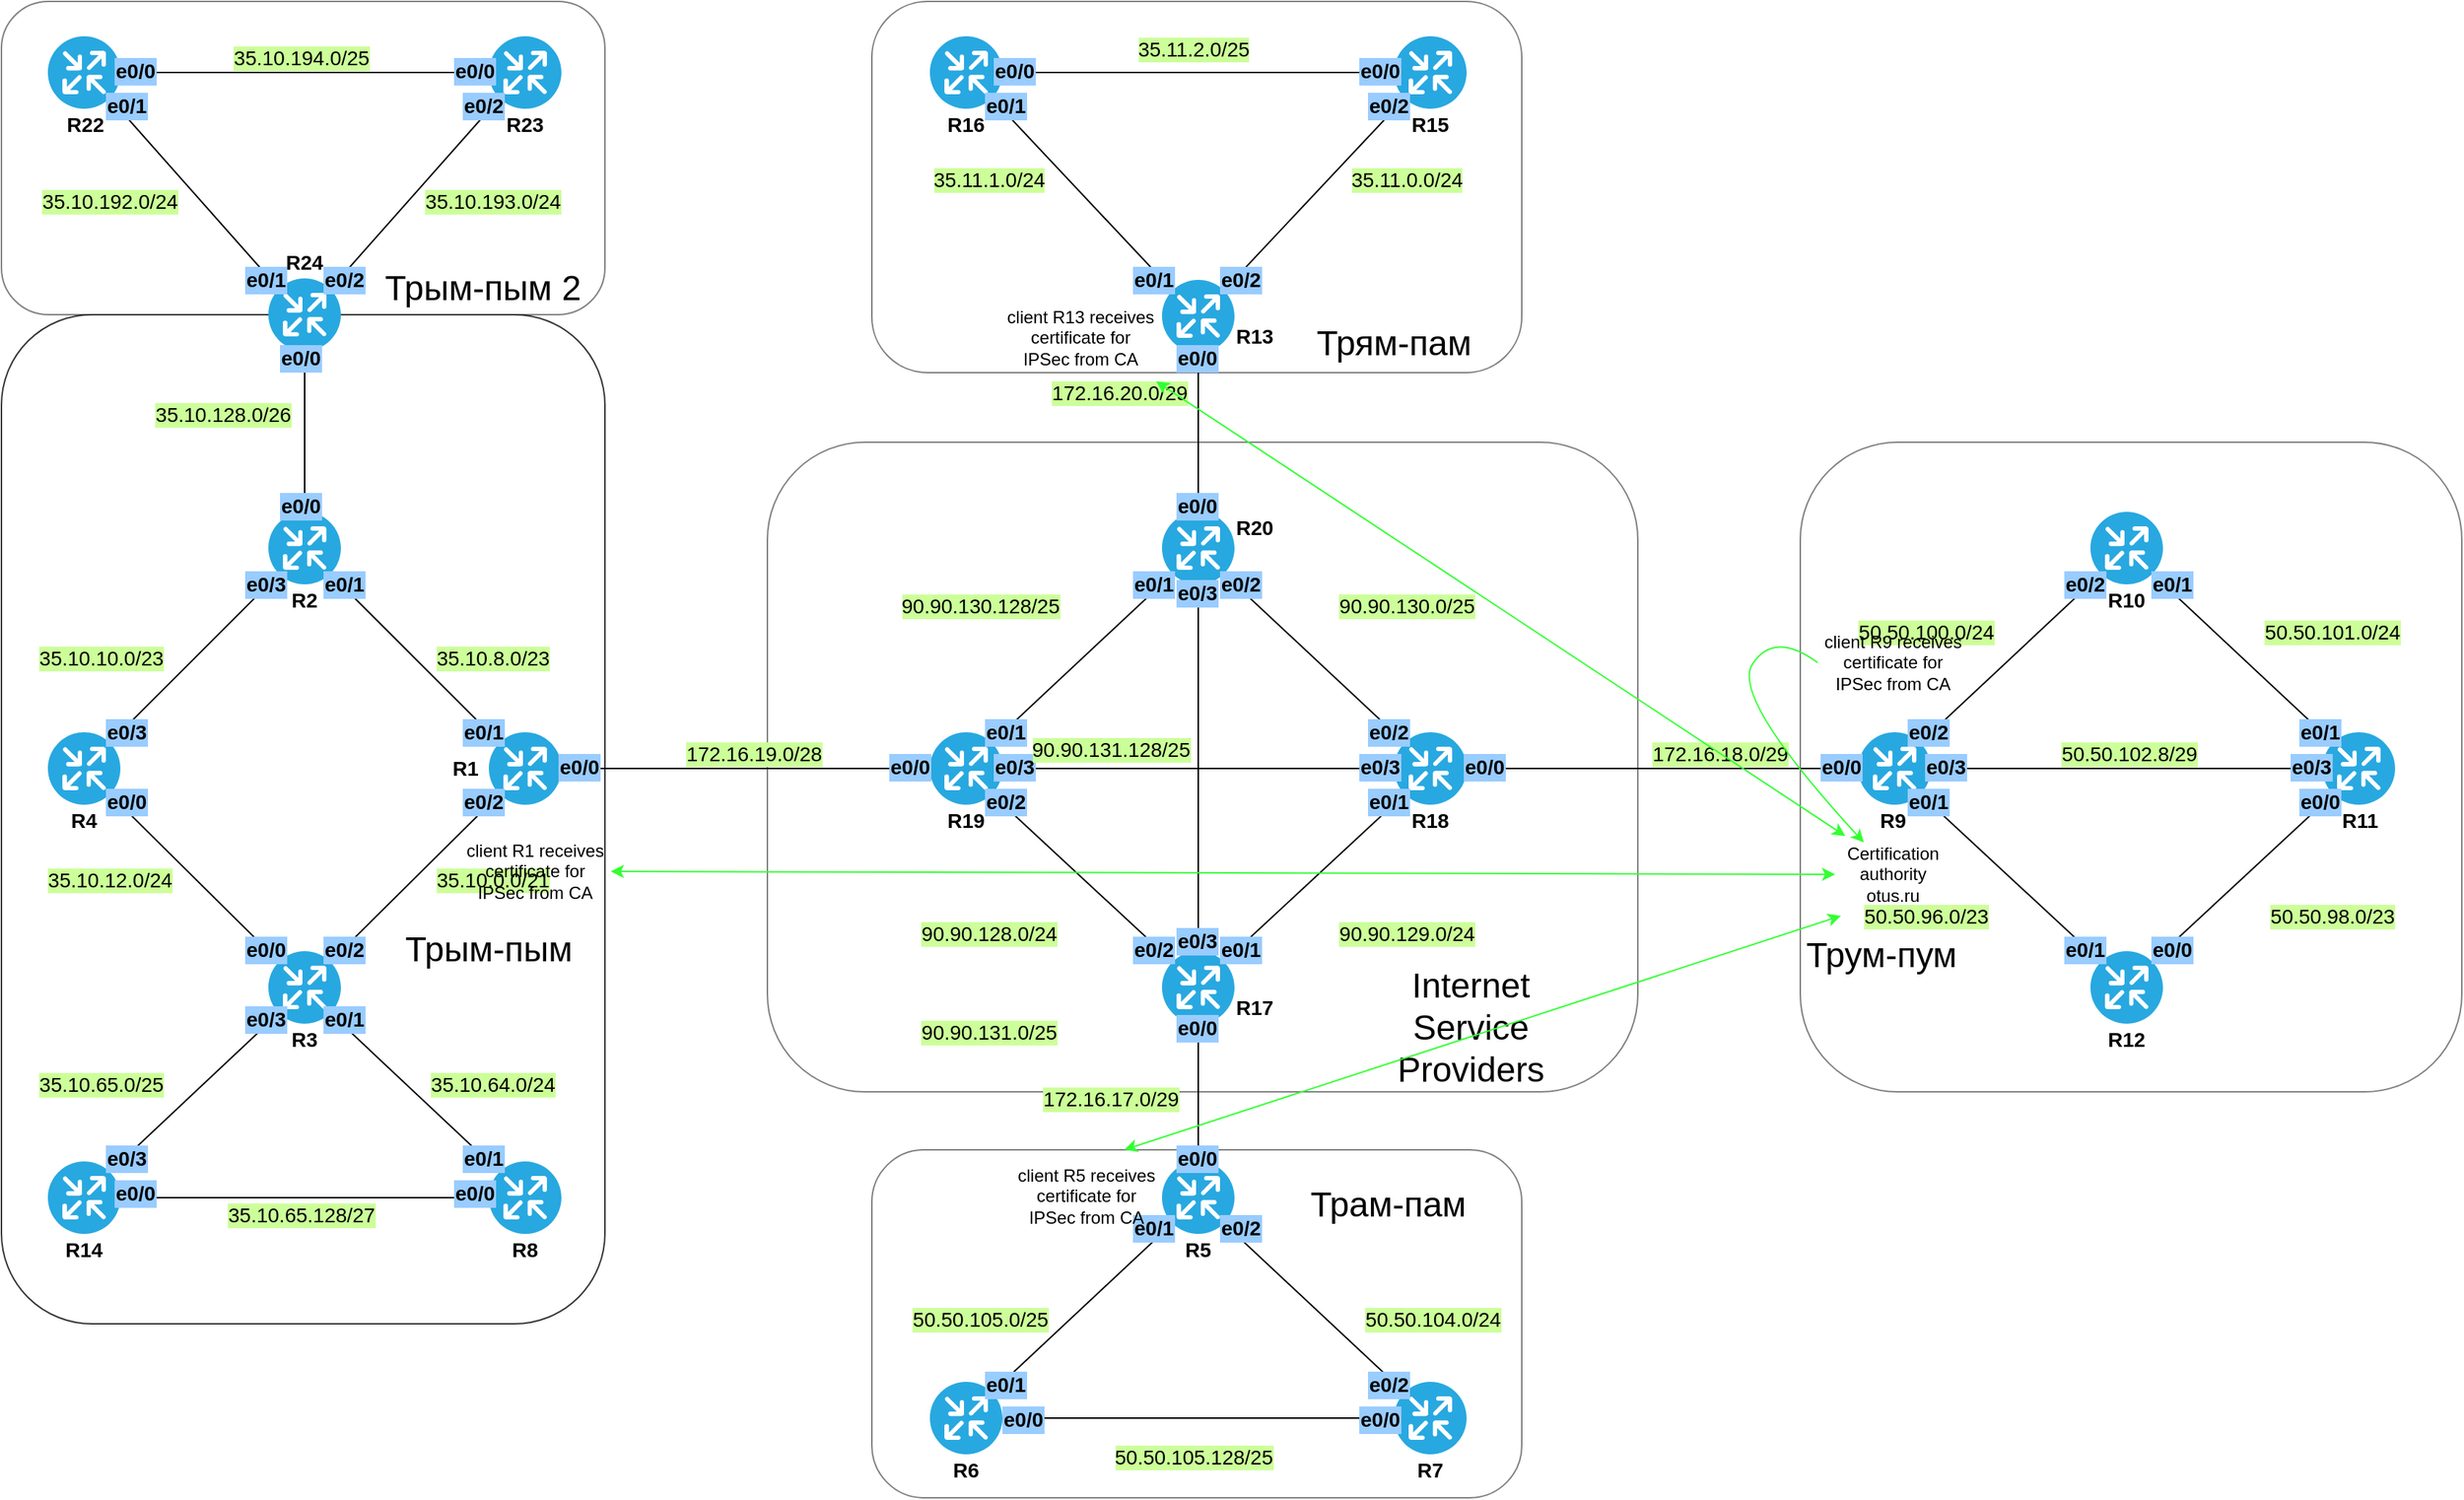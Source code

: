 <mxfile version="10.9.5" type="device"><diagram id="X4B26hry9FlG2nxDrXLC" name="Page-1"><mxGraphModel dx="1086" dy="1645" grid="1" gridSize="4" guides="1" tooltips="1" connect="1" arrows="1" fold="1" page="1" pageScale="1" pageWidth="1169" pageHeight="827" math="0" shadow="0"><root><mxCell id="0"/><mxCell id="1" style="locked=1;" parent="0"/><mxCell id="PcGR40VgRSdWuOEecIVt-70" value="Office" style="locked=1;" parent="0"/><mxCell id="PcGR40VgRSdWuOEecIVt-71" value="" style="rounded=1;whiteSpace=wrap;html=1;opacity=80;" parent="PcGR40VgRSdWuOEecIVt-70" vertex="1"><mxGeometry x="96" y="24" width="416" height="696" as="geometry"/></mxCell><mxCell id="PcGR40VgRSdWuOEecIVt-72" value="" style="rounded=1;whiteSpace=wrap;html=1;opacity=50;" parent="PcGR40VgRSdWuOEecIVt-70" vertex="1"><mxGeometry x="96" y="-192" width="416" height="216" as="geometry"/></mxCell><mxCell id="PcGR40VgRSdWuOEecIVt-73" value="" style="rounded=1;whiteSpace=wrap;html=1;opacity=50;" parent="PcGR40VgRSdWuOEecIVt-70" vertex="1"><mxGeometry x="624" y="112" width="600" height="448" as="geometry"/></mxCell><mxCell id="PcGR40VgRSdWuOEecIVt-74" value="" style="rounded=1;whiteSpace=wrap;html=1;opacity=50;" parent="PcGR40VgRSdWuOEecIVt-70" vertex="1"><mxGeometry x="696" y="600" width="448" height="240" as="geometry"/></mxCell><mxCell id="PcGR40VgRSdWuOEecIVt-75" value="" style="rounded=1;whiteSpace=wrap;html=1;opacity=50;" parent="PcGR40VgRSdWuOEecIVt-70" vertex="1"><mxGeometry x="696" y="-192" width="448" height="256" as="geometry"/></mxCell><mxCell id="PcGR40VgRSdWuOEecIVt-76" value="" style="rounded=1;whiteSpace=wrap;html=1;opacity=50;" parent="PcGR40VgRSdWuOEecIVt-70" vertex="1"><mxGeometry x="1336" y="112" width="456" height="448" as="geometry"/></mxCell><mxCell id="PcGR40VgRSdWuOEecIVt-77" value="&lt;font style=&quot;font-size: 24px&quot;&gt;Internet Service Providers&lt;/font&gt;" style="text;html=1;strokeColor=none;fillColor=none;align=center;verticalAlign=middle;whiteSpace=wrap;rounded=0;" parent="PcGR40VgRSdWuOEecIVt-70" vertex="1"><mxGeometry x="1048.5" y="472" width="120" height="88" as="geometry"/></mxCell><mxCell id="PcGR40VgRSdWuOEecIVt-80" value="&lt;font style=&quot;font-size: 24px&quot;&gt;Трум-пум&lt;/font&gt;" style="text;html=1;strokeColor=none;fillColor=none;align=center;verticalAlign=middle;whiteSpace=wrap;rounded=0;" parent="PcGR40VgRSdWuOEecIVt-70" vertex="1"><mxGeometry x="1328" y="444" width="128" height="44" as="geometry"/></mxCell><mxCell id="PcGR40VgRSdWuOEecIVt-81" value="&lt;font style=&quot;font-size: 24px&quot;&gt;Трам-пам&lt;/font&gt;" style="text;html=1;strokeColor=none;fillColor=none;align=center;verticalAlign=middle;whiteSpace=wrap;rounded=0;" parent="PcGR40VgRSdWuOEecIVt-70" vertex="1"><mxGeometry x="988" y="616" width="128" height="44" as="geometry"/></mxCell><mxCell id="PcGR40VgRSdWuOEecIVt-82" value="&lt;font style=&quot;font-size: 24px&quot;&gt;Трям-пам&lt;/font&gt;" style="text;html=1;strokeColor=none;fillColor=none;align=center;verticalAlign=middle;whiteSpace=wrap;rounded=0;" parent="PcGR40VgRSdWuOEecIVt-70" vertex="1"><mxGeometry x="992" y="24" width="128" height="40" as="geometry"/></mxCell><mxCell id="PcGR40VgRSdWuOEecIVt-83" value="&lt;font style=&quot;font-size: 24px&quot;&gt;Трым-пым&lt;/font&gt;" style="text;html=1;strokeColor=none;fillColor=none;align=center;verticalAlign=middle;whiteSpace=wrap;rounded=0;" parent="PcGR40VgRSdWuOEecIVt-70" vertex="1"><mxGeometry x="368" y="444" width="128" height="36" as="geometry"/></mxCell><mxCell id="PcGR40VgRSdWuOEecIVt-84" value="&lt;font style=&quot;font-size: 24px&quot;&gt;Трым-пым 2&lt;/font&gt;" style="text;html=1;strokeColor=none;fillColor=none;align=center;verticalAlign=middle;whiteSpace=wrap;rounded=0;" parent="PcGR40VgRSdWuOEecIVt-70" vertex="1"><mxGeometry x="356" y="-12" width="144" height="36" as="geometry"/></mxCell><mxCell id="PcGR40VgRSdWuOEecIVt-12" value="Routers" style="locked=1;" parent="0"/><mxCell id="PcGR40VgRSdWuOEecIVt-13" value="" style="verticalLabelPosition=bottom;html=1;fillColor=#28A8E0;verticalAlign=top;points=[[0.145,0.145,0],[0.856,0.145,0],[0.855,0.855,0],[0.145,0.855,0],[0.5,0,0], [1,0.5,0], [0.5,1,0],[0,0.5,0]];pointerEvents=1;align=center;shape=mxgraph.cisco_safe.capability.routing;" parent="PcGR40VgRSdWuOEecIVt-12" vertex="1"><mxGeometry x="128" y="312" width="50" height="50" as="geometry"/></mxCell><mxCell id="PcGR40VgRSdWuOEecIVt-14" value="" style="verticalLabelPosition=bottom;html=1;fillColor=#28A8E0;verticalAlign=top;points=[[0.145,0.145,0],[0.856,0.145,0],[0.855,0.855,0],[0.145,0.855,0],[0.5,0,0], [1,0.5,0], [0.5,1,0],[0,0.5,0]];pointerEvents=1;align=center;shape=mxgraph.cisco_safe.capability.routing;" parent="PcGR40VgRSdWuOEecIVt-12" vertex="1"><mxGeometry x="280" y="160" width="50" height="50" as="geometry"/></mxCell><mxCell id="PcGR40VgRSdWuOEecIVt-34" style="edgeStyle=none;orthogonalLoop=1;jettySize=auto;html=1;exitX=1;exitY=0.5;exitDx=0;exitDy=0;exitPerimeter=0;entryX=0;entryY=0.5;entryDx=0;entryDy=0;entryPerimeter=0;endArrow=none;endFill=0;" parent="PcGR40VgRSdWuOEecIVt-12" source="PcGR40VgRSdWuOEecIVt-15" target="PcGR40VgRSdWuOEecIVt-33" edge="1"><mxGeometry relative="1" as="geometry"/></mxCell><mxCell id="PcGR40VgRSdWuOEecIVt-15" value="" style="verticalLabelPosition=bottom;html=1;fillColor=#28A8E0;verticalAlign=top;points=[[0.145,0.145,0],[0.856,0.145,0],[0.855,0.855,0],[0.145,0.855,0],[0.5,0,0], [1,0.5,0], [0.5,1,0],[0,0.5,0]];pointerEvents=1;align=center;shape=mxgraph.cisco_safe.capability.routing;" parent="PcGR40VgRSdWuOEecIVt-12" vertex="1"><mxGeometry x="432" y="312" width="50" height="50" as="geometry"/></mxCell><mxCell id="PcGR40VgRSdWuOEecIVt-16" value="" style="verticalLabelPosition=bottom;html=1;fillColor=#28A8E0;verticalAlign=top;points=[[0.145,0.145,0],[0.856,0.145,0],[0.855,0.855,0],[0.145,0.855,0],[0.5,0,0], [1,0.5,0], [0.5,1,0],[0,0.5,0]];pointerEvents=1;align=center;shape=mxgraph.cisco_safe.capability.routing;" parent="PcGR40VgRSdWuOEecIVt-12" vertex="1"><mxGeometry x="280" y="463" width="50" height="50" as="geometry"/></mxCell><mxCell id="PcGR40VgRSdWuOEecIVt-21" value="" style="verticalLabelPosition=bottom;html=1;fillColor=#28A8E0;verticalAlign=top;points=[[0.145,0.145,0],[0.856,0.145,0],[0.855,0.855,0],[0.145,0.855,0],[0.5,0,0], [1,0.5,0], [0.5,1,0],[0,0.5,0]];pointerEvents=1;align=center;shape=mxgraph.cisco_safe.capability.routing;" parent="PcGR40VgRSdWuOEecIVt-12" vertex="1"><mxGeometry x="128" y="608" width="50" height="50" as="geometry"/></mxCell><mxCell id="PcGR40VgRSdWuOEecIVt-23" value="" style="verticalLabelPosition=bottom;html=1;fillColor=#28A8E0;verticalAlign=top;points=[[0.145,0.145,0],[0.856,0.145,0],[0.855,0.855,0],[0.145,0.855,0],[0.5,0,0], [1,0.5,0], [0.5,1,0],[0,0.5,0]];pointerEvents=1;align=center;shape=mxgraph.cisco_safe.capability.routing;" parent="PcGR40VgRSdWuOEecIVt-12" vertex="1"><mxGeometry x="432" y="608" width="50" height="50" as="geometry"/></mxCell><mxCell id="PcGR40VgRSdWuOEecIVt-26" value="" style="verticalLabelPosition=bottom;html=1;fillColor=#28A8E0;verticalAlign=top;points=[[0.145,0.145,0],[0.856,0.145,0],[0.855,0.855,0],[0.145,0.855,0],[0.5,0,0], [1,0.5,0], [0.5,1,0],[0,0.5,0]];pointerEvents=1;align=center;shape=mxgraph.cisco_safe.capability.routing;" parent="PcGR40VgRSdWuOEecIVt-12" vertex="1"><mxGeometry x="280" y="-1" width="50" height="50" as="geometry"/></mxCell><mxCell id="PcGR40VgRSdWuOEecIVt-28" value="" style="verticalLabelPosition=bottom;html=1;fillColor=#28A8E0;verticalAlign=top;points=[[0.145,0.145,0],[0.856,0.145,0],[0.855,0.855,0],[0.145,0.855,0],[0.5,0,0], [1,0.5,0], [0.5,1,0],[0,0.5,0]];pointerEvents=1;align=center;shape=mxgraph.cisco_safe.capability.routing;" parent="PcGR40VgRSdWuOEecIVt-12" vertex="1"><mxGeometry x="128" y="-168" width="50" height="50" as="geometry"/></mxCell><mxCell id="PcGR40VgRSdWuOEecIVt-30" value="" style="verticalLabelPosition=bottom;html=1;fillColor=#28A8E0;verticalAlign=top;points=[[0.145,0.145,0],[0.856,0.145,0],[0.855,0.855,0],[0.145,0.855,0],[0.5,0,0], [1,0.5,0], [0.5,1,0],[0,0.5,0]];pointerEvents=1;align=center;shape=mxgraph.cisco_safe.capability.routing;" parent="PcGR40VgRSdWuOEecIVt-12" vertex="1"><mxGeometry x="432" y="-168" width="50" height="50" as="geometry"/></mxCell><mxCell id="PcGR40VgRSdWuOEecIVt-33" value="" style="verticalLabelPosition=bottom;html=1;fillColor=#28A8E0;verticalAlign=top;points=[[0.145,0.145,0],[0.856,0.145,0],[0.855,0.855,0],[0.145,0.855,0],[0.5,0,0], [1,0.5,0], [0.5,1,0],[0,0.5,0]];pointerEvents=1;align=center;shape=mxgraph.cisco_safe.capability.routing;" parent="PcGR40VgRSdWuOEecIVt-12" vertex="1"><mxGeometry x="736" y="312" width="50" height="50" as="geometry"/></mxCell><mxCell id="PcGR40VgRSdWuOEecIVt-35" value="" style="verticalLabelPosition=bottom;html=1;fillColor=#28A8E0;verticalAlign=top;points=[[0.145,0.145,0],[0.856,0.145,0],[0.855,0.855,0],[0.145,0.855,0],[0.5,0,0], [1,0.5,0], [0.5,1,0],[0,0.5,0]];pointerEvents=1;align=center;shape=mxgraph.cisco_safe.capability.routing;" parent="PcGR40VgRSdWuOEecIVt-12" vertex="1"><mxGeometry x="1056" y="312" width="50" height="50" as="geometry"/></mxCell><mxCell id="PcGR40VgRSdWuOEecIVt-37" value="" style="verticalLabelPosition=bottom;html=1;fillColor=#28A8E0;verticalAlign=top;points=[[0.145,0.145,0],[0.856,0.145,0],[0.855,0.855,0],[0.145,0.855,0],[0.5,0,0], [1,0.5,0], [0.5,1,0],[0,0.5,0]];pointerEvents=1;align=center;shape=mxgraph.cisco_safe.capability.routing;" parent="PcGR40VgRSdWuOEecIVt-12" vertex="1"><mxGeometry x="896" y="463" width="50" height="50" as="geometry"/></mxCell><mxCell id="PcGR40VgRSdWuOEecIVt-40" value="" style="verticalLabelPosition=bottom;html=1;fillColor=#28A8E0;verticalAlign=top;points=[[0.145,0.145,0],[0.856,0.145,0],[0.855,0.855,0],[0.145,0.855,0],[0.5,0,0], [1,0.5,0], [0.5,1,0],[0,0.5,0]];pointerEvents=1;align=center;shape=mxgraph.cisco_safe.capability.routing;" parent="PcGR40VgRSdWuOEecIVt-12" vertex="1"><mxGeometry x="896" y="160" width="50" height="50" as="geometry"/></mxCell><mxCell id="PcGR40VgRSdWuOEecIVt-44" value="" style="verticalLabelPosition=bottom;html=1;fillColor=#28A8E0;verticalAlign=top;points=[[0.145,0.145,0],[0.856,0.145,0],[0.855,0.855,0],[0.145,0.855,0],[0.5,0,0], [1,0.5,0], [0.5,1,0],[0,0.5,0]];pointerEvents=1;align=center;shape=mxgraph.cisco_safe.capability.routing;" parent="PcGR40VgRSdWuOEecIVt-12" vertex="1"><mxGeometry x="896" y="608" width="50" height="50" as="geometry"/></mxCell><mxCell id="PcGR40VgRSdWuOEecIVt-45" value="" style="verticalLabelPosition=bottom;html=1;fillColor=#28A8E0;verticalAlign=top;points=[[0.145,0.145,0],[0.856,0.145,0],[0.855,0.855,0],[0.145,0.855,0],[0.5,0,0], [1,0.5,0], [0.5,1,0],[0,0.5,0]];pointerEvents=1;align=center;shape=mxgraph.cisco_safe.capability.routing;" parent="PcGR40VgRSdWuOEecIVt-12" vertex="1"><mxGeometry x="736" y="760" width="50" height="50" as="geometry"/></mxCell><mxCell id="PcGR40VgRSdWuOEecIVt-47" value="" style="verticalLabelPosition=bottom;html=1;fillColor=#28A8E0;verticalAlign=top;points=[[0.145,0.145,0],[0.856,0.145,0],[0.855,0.855,0],[0.145,0.855,0],[0.5,0,0], [1,0.5,0], [0.5,1,0],[0,0.5,0]];pointerEvents=1;align=center;shape=mxgraph.cisco_safe.capability.routing;" parent="PcGR40VgRSdWuOEecIVt-12" vertex="1"><mxGeometry x="1056" y="760" width="50" height="50" as="geometry"/></mxCell><mxCell id="PcGR40VgRSdWuOEecIVt-51" value="" style="verticalLabelPosition=bottom;html=1;fillColor=#28A8E0;verticalAlign=top;points=[[0.145,0.145,0],[0.856,0.145,0],[0.855,0.855,0],[0.145,0.855,0],[0.5,0,0], [1,0.5,0], [0.5,1,0],[0,0.5,0]];pointerEvents=1;align=center;shape=mxgraph.cisco_safe.capability.routing;" parent="PcGR40VgRSdWuOEecIVt-12" vertex="1"><mxGeometry x="896" width="50" height="50" as="geometry"/></mxCell><mxCell id="PcGR40VgRSdWuOEecIVt-52" value="" style="verticalLabelPosition=bottom;html=1;fillColor=#28A8E0;verticalAlign=top;points=[[0.145,0.145,0],[0.856,0.145,0],[0.855,0.855,0],[0.145,0.855,0],[0.5,0,0], [1,0.5,0], [0.5,1,0],[0,0.5,0]];pointerEvents=1;align=center;shape=mxgraph.cisco_safe.capability.routing;" parent="PcGR40VgRSdWuOEecIVt-12" vertex="1"><mxGeometry x="736" y="-168" width="50" height="50" as="geometry"/></mxCell><mxCell id="PcGR40VgRSdWuOEecIVt-53" value="" style="verticalLabelPosition=bottom;html=1;fillColor=#28A8E0;verticalAlign=top;points=[[0.145,0.145,0],[0.856,0.145,0],[0.855,0.855,0],[0.145,0.855,0],[0.5,0,0], [1,0.5,0], [0.5,1,0],[0,0.5,0]];pointerEvents=1;align=center;shape=mxgraph.cisco_safe.capability.routing;" parent="PcGR40VgRSdWuOEecIVt-12" vertex="1"><mxGeometry x="1056" y="-168" width="50" height="50" as="geometry"/></mxCell><mxCell id="PcGR40VgRSdWuOEecIVt-58" value="" style="verticalLabelPosition=bottom;html=1;fillColor=#28A8E0;verticalAlign=top;points=[[0.145,0.145,0],[0.856,0.145,0],[0.855,0.855,0],[0.145,0.855,0],[0.5,0,0], [1,0.5,0], [0.5,1,0],[0,0.5,0]];pointerEvents=1;align=center;shape=mxgraph.cisco_safe.capability.routing;" parent="PcGR40VgRSdWuOEecIVt-12" vertex="1"><mxGeometry x="1376" y="312" width="50" height="50" as="geometry"/></mxCell><mxCell id="PcGR40VgRSdWuOEecIVt-60" value="" style="verticalLabelPosition=bottom;html=1;fillColor=#28A8E0;verticalAlign=top;points=[[0.145,0.145,0],[0.856,0.145,0],[0.855,0.855,0],[0.145,0.855,0],[0.5,0,0], [1,0.5,0], [0.5,1,0],[0,0.5,0]];pointerEvents=1;align=center;shape=mxgraph.cisco_safe.capability.routing;" parent="PcGR40VgRSdWuOEecIVt-12" vertex="1"><mxGeometry x="1696" y="312" width="50" height="50" as="geometry"/></mxCell><mxCell id="PcGR40VgRSdWuOEecIVt-61" value="" style="verticalLabelPosition=bottom;html=1;fillColor=#28A8E0;verticalAlign=top;points=[[0.145,0.145,0],[0.856,0.145,0],[0.855,0.855,0],[0.145,0.855,0],[0.5,0,0], [1,0.5,0], [0.5,1,0],[0,0.5,0]];pointerEvents=1;align=center;shape=mxgraph.cisco_safe.capability.routing;" parent="PcGR40VgRSdWuOEecIVt-12" vertex="1"><mxGeometry x="1536" y="160" width="50" height="50" as="geometry"/></mxCell><mxCell id="PcGR40VgRSdWuOEecIVt-62" value="" style="verticalLabelPosition=bottom;html=1;fillColor=#28A8E0;verticalAlign=top;points=[[0.145,0.145,0],[0.856,0.145,0],[0.855,0.855,0],[0.145,0.855,0],[0.5,0,0], [1,0.5,0], [0.5,1,0],[0,0.5,0]];pointerEvents=1;align=center;shape=mxgraph.cisco_safe.capability.routing;" parent="PcGR40VgRSdWuOEecIVt-12" vertex="1"><mxGeometry x="1536" y="463" width="50" height="50" as="geometry"/></mxCell><mxCell id="PcGR40VgRSdWuOEecIVt-85" value="R1" style="text;strokeColor=none;fillColor=none;align=center;verticalAlign=middle;rounded=0;opacity=30;fontStyle=1;fontSize=14;labelBackgroundColor=none;labelBorderColor=none;whiteSpace=wrap;html=1;" parent="PcGR40VgRSdWuOEecIVt-12" vertex="1"><mxGeometry x="392" y="326" width="48" height="22" as="geometry"/></mxCell><mxCell id="PcGR40VgRSdWuOEecIVt-86" value="R2" style="text;strokeColor=none;fillColor=none;align=center;verticalAlign=middle;rounded=0;opacity=30;fontStyle=1;fontSize=14;labelBackgroundColor=none;labelBorderColor=none;whiteSpace=wrap;html=1;" parent="PcGR40VgRSdWuOEecIVt-12" vertex="1"><mxGeometry x="281" y="210" width="48" height="22" as="geometry"/></mxCell><mxCell id="PcGR40VgRSdWuOEecIVt-87" value="R3" style="text;strokeColor=none;fillColor=none;align=center;verticalAlign=middle;rounded=0;opacity=30;fontStyle=1;fontSize=14;labelBackgroundColor=none;labelBorderColor=none;whiteSpace=wrap;html=1;" parent="PcGR40VgRSdWuOEecIVt-12" vertex="1"><mxGeometry x="281" y="513" width="48" height="22" as="geometry"/></mxCell><mxCell id="PcGR40VgRSdWuOEecIVt-88" value="R4" style="text;strokeColor=none;fillColor=none;align=center;verticalAlign=middle;rounded=0;opacity=30;fontStyle=1;fontSize=14;labelBackgroundColor=none;labelBorderColor=none;whiteSpace=wrap;html=1;" parent="PcGR40VgRSdWuOEecIVt-12" vertex="1"><mxGeometry x="129" y="362" width="48" height="22" as="geometry"/></mxCell><mxCell id="PcGR40VgRSdWuOEecIVt-89" value="R8" style="text;strokeColor=none;fillColor=none;align=center;verticalAlign=middle;rounded=0;opacity=30;fontStyle=1;fontSize=14;labelBackgroundColor=none;labelBorderColor=none;whiteSpace=wrap;html=1;" parent="PcGR40VgRSdWuOEecIVt-12" vertex="1"><mxGeometry x="433" y="658" width="48" height="22" as="geometry"/></mxCell><mxCell id="PcGR40VgRSdWuOEecIVt-90" value="R14" style="text;strokeColor=none;fillColor=none;align=center;verticalAlign=middle;rounded=0;opacity=30;fontStyle=1;fontSize=14;labelBackgroundColor=none;labelBorderColor=none;whiteSpace=wrap;html=1;" parent="PcGR40VgRSdWuOEecIVt-12" vertex="1"><mxGeometry x="129" y="658" width="48" height="22" as="geometry"/></mxCell><mxCell id="PcGR40VgRSdWuOEecIVt-91" value="R22" style="text;strokeColor=none;fillColor=none;align=center;verticalAlign=middle;rounded=0;opacity=30;fontStyle=1;fontSize=14;labelBackgroundColor=none;labelBorderColor=none;whiteSpace=wrap;html=1;" parent="PcGR40VgRSdWuOEecIVt-12" vertex="1"><mxGeometry x="130" y="-118" width="48" height="22" as="geometry"/></mxCell><mxCell id="PcGR40VgRSdWuOEecIVt-92" value="R23" style="text;strokeColor=none;fillColor=none;align=center;verticalAlign=middle;rounded=0;opacity=30;fontStyle=1;fontSize=14;labelBackgroundColor=none;labelBorderColor=none;whiteSpace=wrap;html=1;" parent="PcGR40VgRSdWuOEecIVt-12" vertex="1"><mxGeometry x="433" y="-118" width="48" height="22" as="geometry"/></mxCell><mxCell id="PcGR40VgRSdWuOEecIVt-93" value="R24" style="text;strokeColor=none;fillColor=none;align=center;verticalAlign=middle;rounded=0;opacity=30;fontStyle=1;fontSize=14;labelBackgroundColor=none;labelBorderColor=none;whiteSpace=wrap;html=1;" parent="PcGR40VgRSdWuOEecIVt-12" vertex="1"><mxGeometry x="281" y="-23" width="48" height="22" as="geometry"/></mxCell><mxCell id="PcGR40VgRSdWuOEecIVt-94" value="R19" style="text;strokeColor=none;fillColor=none;align=center;verticalAlign=middle;rounded=0;opacity=30;fontStyle=1;fontSize=14;labelBackgroundColor=none;labelBorderColor=none;whiteSpace=wrap;html=1;" parent="PcGR40VgRSdWuOEecIVt-12" vertex="1"><mxGeometry x="737" y="362" width="48" height="22" as="geometry"/></mxCell><mxCell id="PcGR40VgRSdWuOEecIVt-95" value="R18" style="text;strokeColor=none;fillColor=none;align=center;verticalAlign=middle;rounded=0;opacity=30;fontStyle=1;fontSize=14;labelBackgroundColor=none;labelBorderColor=none;whiteSpace=wrap;html=1;" parent="PcGR40VgRSdWuOEecIVt-12" vertex="1"><mxGeometry x="1056.5" y="362" width="48" height="22" as="geometry"/></mxCell><mxCell id="PcGR40VgRSdWuOEecIVt-96" value="R20" style="text;strokeColor=none;fillColor=none;align=center;verticalAlign=middle;rounded=0;opacity=30;fontStyle=1;fontSize=14;labelBackgroundColor=none;labelBorderColor=none;whiteSpace=wrap;html=1;" parent="PcGR40VgRSdWuOEecIVt-12" vertex="1"><mxGeometry x="936" y="160" width="48" height="22" as="geometry"/></mxCell><mxCell id="PcGR40VgRSdWuOEecIVt-97" value="R17" style="text;strokeColor=none;fillColor=none;align=center;verticalAlign=middle;rounded=0;opacity=30;fontStyle=1;fontSize=14;labelBackgroundColor=none;labelBorderColor=none;whiteSpace=wrap;html=1;" parent="PcGR40VgRSdWuOEecIVt-12" vertex="1"><mxGeometry x="936" y="491" width="48" height="22" as="geometry"/></mxCell><mxCell id="PcGR40VgRSdWuOEecIVt-98" value="R5" style="text;strokeColor=none;fillColor=none;align=center;verticalAlign=middle;rounded=0;opacity=30;fontStyle=1;fontSize=14;labelBackgroundColor=none;labelBorderColor=none;whiteSpace=wrap;html=1;" parent="PcGR40VgRSdWuOEecIVt-12" vertex="1"><mxGeometry x="897" y="658" width="48" height="22" as="geometry"/></mxCell><mxCell id="PcGR40VgRSdWuOEecIVt-99" value="R6" style="text;strokeColor=none;fillColor=none;align=center;verticalAlign=middle;rounded=0;opacity=30;fontStyle=1;fontSize=14;labelBackgroundColor=none;labelBorderColor=none;whiteSpace=wrap;html=1;" parent="PcGR40VgRSdWuOEecIVt-12" vertex="1"><mxGeometry x="737" y="810" width="48" height="22" as="geometry"/></mxCell><mxCell id="PcGR40VgRSdWuOEecIVt-100" value="R7" style="text;strokeColor=none;fillColor=none;align=center;verticalAlign=middle;rounded=0;opacity=30;fontStyle=1;fontSize=14;labelBackgroundColor=none;labelBorderColor=none;whiteSpace=wrap;html=1;" parent="PcGR40VgRSdWuOEecIVt-12" vertex="1"><mxGeometry x="1057" y="810" width="48" height="22" as="geometry"/></mxCell><mxCell id="PcGR40VgRSdWuOEecIVt-102" value="R13" style="text;strokeColor=none;fillColor=none;align=center;verticalAlign=middle;rounded=0;opacity=30;fontStyle=1;fontSize=14;labelBackgroundColor=none;labelBorderColor=none;whiteSpace=wrap;html=1;" parent="PcGR40VgRSdWuOEecIVt-12" vertex="1"><mxGeometry x="936" y="28" width="48" height="22" as="geometry"/></mxCell><mxCell id="PcGR40VgRSdWuOEecIVt-103" value="R15" style="text;strokeColor=none;fillColor=none;align=center;verticalAlign=middle;rounded=0;opacity=30;fontStyle=1;fontSize=14;labelBackgroundColor=none;labelBorderColor=none;whiteSpace=wrap;html=1;" parent="PcGR40VgRSdWuOEecIVt-12" vertex="1"><mxGeometry x="1057" y="-118" width="48" height="22" as="geometry"/></mxCell><mxCell id="PcGR40VgRSdWuOEecIVt-104" value="R16" style="text;strokeColor=none;fillColor=none;align=center;verticalAlign=middle;rounded=0;opacity=30;fontStyle=1;fontSize=14;labelBackgroundColor=none;labelBorderColor=none;whiteSpace=wrap;html=1;" parent="PcGR40VgRSdWuOEecIVt-12" vertex="1"><mxGeometry x="737" y="-118" width="48" height="22" as="geometry"/></mxCell><mxCell id="PcGR40VgRSdWuOEecIVt-105" value="R9" style="text;strokeColor=none;fillColor=none;align=center;verticalAlign=middle;rounded=0;opacity=30;fontStyle=1;fontSize=14;labelBackgroundColor=none;labelBorderColor=none;whiteSpace=wrap;html=1;" parent="PcGR40VgRSdWuOEecIVt-12" vertex="1"><mxGeometry x="1376" y="362" width="48" height="22" as="geometry"/></mxCell><mxCell id="PcGR40VgRSdWuOEecIVt-108" value="R10" style="text;strokeColor=none;fillColor=none;align=center;verticalAlign=middle;rounded=0;opacity=30;fontStyle=1;fontSize=14;labelBackgroundColor=none;labelBorderColor=none;whiteSpace=wrap;html=1;" parent="PcGR40VgRSdWuOEecIVt-12" vertex="1"><mxGeometry x="1537" y="210" width="48" height="22" as="geometry"/></mxCell><mxCell id="PcGR40VgRSdWuOEecIVt-109" value="R11" style="text;strokeColor=none;fillColor=none;align=center;verticalAlign=middle;rounded=0;opacity=30;fontStyle=1;fontSize=14;labelBackgroundColor=none;labelBorderColor=none;whiteSpace=wrap;html=1;" parent="PcGR40VgRSdWuOEecIVt-12" vertex="1"><mxGeometry x="1698" y="362" width="48" height="22" as="geometry"/></mxCell><mxCell id="PcGR40VgRSdWuOEecIVt-110" value="R12" style="text;strokeColor=none;fillColor=none;align=center;verticalAlign=middle;rounded=0;opacity=30;fontStyle=1;fontSize=14;labelBackgroundColor=none;labelBorderColor=none;whiteSpace=wrap;html=1;" parent="PcGR40VgRSdWuOEecIVt-12" vertex="1"><mxGeometry x="1537" y="513" width="48" height="22" as="geometry"/></mxCell><mxCell id="PcGR40VgRSdWuOEecIVt-111" value="OSPFv2" style="locked=1;" parent="0" visible="0"/><mxCell id="PcGR40VgRSdWuOEecIVt-112" value="" style="rounded=1;whiteSpace=wrap;html=1;fillColor=#33FF33;fontSize=14;strokeColor=#82b366;opacity=20;" parent="PcGR40VgRSdWuOEecIVt-111" vertex="1"><mxGeometry x="96" y="488" width="416" height="232" as="geometry"/></mxCell><mxCell id="PcGR40VgRSdWuOEecIVt-113" value="OSPF Area &lt;b&gt;42&lt;/b&gt;" style="text;html=1;strokeColor=none;fillColor=none;align=center;verticalAlign=middle;whiteSpace=wrap;rounded=0;fontSize=14;" parent="PcGR40VgRSdWuOEecIVt-111" vertex="1"><mxGeometry x="270" y="571" width="68" height="42" as="geometry"/></mxCell><mxCell id="PcGR40VgRSdWuOEecIVt-114" value="" style="rounded=1;whiteSpace=wrap;html=1;fillColor=#00CCCC;gradientColor=none;fontSize=14;opacity=20;" parent="PcGR40VgRSdWuOEecIVt-111" vertex="1"><mxGeometry x="96" y="184" width="416" height="304" as="geometry"/></mxCell><mxCell id="PcGR40VgRSdWuOEecIVt-115" value="OSPF Area &lt;b&gt;0&lt;/b&gt;" style="text;html=1;strokeColor=none;fillColor=none;align=center;verticalAlign=middle;whiteSpace=wrap;rounded=0;fontSize=14;" parent="PcGR40VgRSdWuOEecIVt-111" vertex="1"><mxGeometry x="270" y="315" width="68" height="42" as="geometry"/></mxCell><mxCell id="PcGR40VgRSdWuOEecIVt-116" value="" style="rounded=1;whiteSpace=wrap;html=1;fillColor=#00CCCC;gradientColor=none;fontSize=14;opacity=20;" parent="PcGR40VgRSdWuOEecIVt-111" vertex="1"><mxGeometry x="96" y="-192" width="416" height="216" as="geometry"/></mxCell><mxCell id="PcGR40VgRSdWuOEecIVt-117" value="OSPF Area &lt;b&gt;0&lt;/b&gt;" style="text;html=1;strokeColor=none;fillColor=none;align=center;verticalAlign=middle;whiteSpace=wrap;rounded=0;fontSize=14;" parent="PcGR40VgRSdWuOEecIVt-111" vertex="1"><mxGeometry x="270" y="-105" width="68" height="42" as="geometry"/></mxCell><mxCell id="PcGR40VgRSdWuOEecIVt-118" value="" style="rounded=1;whiteSpace=wrap;html=1;fillColor=#FF99CC;gradientColor=none;fontSize=14;opacity=20;" parent="PcGR40VgRSdWuOEecIVt-111" vertex="1"><mxGeometry x="96" y="24" width="416" height="160" as="geometry"/></mxCell><mxCell id="PcGR40VgRSdWuOEecIVt-119" value="OSPF Area &lt;b&gt;10&lt;/b&gt;" style="text;html=1;strokeColor=none;fillColor=none;align=center;verticalAlign=middle;whiteSpace=wrap;rounded=0;fontSize=14;" parent="PcGR40VgRSdWuOEecIVt-111" vertex="1"><mxGeometry x="312" y="83" width="68" height="42" as="geometry"/></mxCell><mxCell id="PcGR40VgRSdWuOEecIVt-121" value="" style="rounded=1;whiteSpace=wrap;html=1;fillColor=#00CCCC;gradientColor=none;fontSize=14;opacity=20;" parent="PcGR40VgRSdWuOEecIVt-111" vertex="1"><mxGeometry x="696" y="-192" width="448" height="216" as="geometry"/></mxCell><mxCell id="PcGR40VgRSdWuOEecIVt-122" value="OSPF Area &lt;b&gt;0&lt;/b&gt;" style="text;html=1;strokeColor=none;fillColor=none;align=center;verticalAlign=middle;whiteSpace=wrap;rounded=0;fontSize=14;" parent="PcGR40VgRSdWuOEecIVt-111" vertex="1"><mxGeometry x="886" y="-105" width="68" height="42" as="geometry"/></mxCell><mxCell id="QIzbqyqQb9A3tYqlKmSD-57" value="OSPFv2 domains" style="locked=1;" parent="0" visible="0"/><mxCell id="QIzbqyqQb9A3tYqlKmSD-58" value="" style="rounded=1;whiteSpace=wrap;html=1;labelBackgroundColor=#FF6666;fontSize=10;opacity=40;fillColor=#66FFFF;strokeColor=#6c8ebf;" parent="QIzbqyqQb9A3tYqlKmSD-57" vertex="1"><mxGeometry x="512" y="320" width="892" height="32" as="geometry"/></mxCell><mxCell id="QIzbqyqQb9A3tYqlKmSD-59" value="OSPF point-to-point Area 0 (GRE)" style="text;html=1;strokeColor=none;fillColor=none;align=center;verticalAlign=middle;whiteSpace=wrap;rounded=0;labelBackgroundColor=none;fontSize=12;fontColor=#000000;opacity=40;" parent="QIzbqyqQb9A3tYqlKmSD-57" vertex="1"><mxGeometry x="1152" y="332" width="192" height="20" as="geometry"/></mxCell><mxCell id="QIzbqyqQb9A3tYqlKmSD-60" value="OSPF point-to-point Area 0 (GRE)" style="text;html=1;strokeColor=none;fillColor=none;align=center;verticalAlign=middle;whiteSpace=wrap;rounded=0;labelBackgroundColor=none;fontSize=12;fontColor=#000000;opacity=40;" parent="QIzbqyqQb9A3tYqlKmSD-57" vertex="1"><mxGeometry x="548" y="340" width="192" height="20" as="geometry"/></mxCell><mxCell id="QIzbqyqQb9A3tYqlKmSD-61" value="" style="rounded=1;whiteSpace=wrap;html=1;labelBackgroundColor=#FF6666;fontSize=10;opacity=40;fillColor=#66FFFF;strokeColor=#6c8ebf;rotation=326;" parent="QIzbqyqQb9A3tYqlKmSD-57" vertex="1"><mxGeometry x="420" y="160" width="544" height="32" as="geometry"/></mxCell><mxCell id="QIzbqyqQb9A3tYqlKmSD-62" value="OSPF NBMA Area 0 (DMVPN)" style="text;html=1;strokeColor=none;fillColor=none;align=center;verticalAlign=middle;whiteSpace=wrap;rounded=0;labelBackgroundColor=none;fontSize=12;fontColor=#000000;opacity=40;rotation=326;" parent="QIzbqyqQb9A3tYqlKmSD-57" vertex="1"><mxGeometry x="618" y="153" width="180" height="20" as="geometry"/></mxCell><mxCell id="QIzbqyqQb9A3tYqlKmSD-63" value="" style="rounded=1;whiteSpace=wrap;html=1;labelBackgroundColor=#FF6666;fontSize=10;opacity=40;fillColor=#66FFFF;strokeColor=#6c8ebf;rotation=32;" parent="QIzbqyqQb9A3tYqlKmSD-57" vertex="1"><mxGeometry x="424" y="468" width="534" height="32" as="geometry"/></mxCell><mxCell id="QIzbqyqQb9A3tYqlKmSD-64" value="OSPF NBMA Area 0 (DMVPN)" style="text;html=1;strokeColor=none;fillColor=none;align=center;verticalAlign=middle;whiteSpace=wrap;rounded=0;labelBackgroundColor=none;fontSize=12;fontColor=#000000;opacity=40;rotation=32;" parent="QIzbqyqQb9A3tYqlKmSD-57" vertex="1"><mxGeometry x="626" y="490" width="180" height="20" as="geometry"/></mxCell><mxCell id="QIzbqyqQb9A3tYqlKmSD-65" value="OSPFv2 Filter" style="locked=1;" parent="0" visible="0"/><mxCell id="QIzbqyqQb9A3tYqlKmSD-67" value="TOTALLY STUB" style="text;html=1;strokeColor=none;fillColor=none;align=center;verticalAlign=middle;whiteSpace=wrap;rounded=0;labelBackgroundColor=none;fontSize=12;fontColor=#000000;opacity=50;" parent="QIzbqyqQb9A3tYqlKmSD-65" vertex="1"><mxGeometry x="248" y="608" width="108" height="20" as="geometry"/></mxCell><mxCell id="QIzbqyqQb9A3tYqlKmSD-68" value="R2: OSPF filter networks from area 42 to area 10&lt;br&gt;(prefix-list filter)" style="text;html=1;strokeColor=none;fillColor=none;align=center;verticalAlign=middle;whiteSpace=wrap;rounded=0;labelBackgroundColor=none;fontSize=12;fontColor=#000000;opacity=50;" parent="QIzbqyqQb9A3tYqlKmSD-65" vertex="1"><mxGeometry x="336" y="168" width="140" height="32" as="geometry"/></mxCell><mxCell id="QIzbqyqQb9A3tYqlKmSD-69" value="R1: OSPF default-information originate" style="text;html=1;strokeColor=none;fillColor=none;align=center;verticalAlign=middle;whiteSpace=wrap;rounded=0;labelBackgroundColor=none;fontSize=12;fontColor=#000000;opacity=50;" parent="QIzbqyqQb9A3tYqlKmSD-65" vertex="1"><mxGeometry x="396" y="388" width="120" height="32" as="geometry"/></mxCell><mxCell id="QIzbqyqQb9A3tYqlKmSD-45" value="OSPFv2 Costs &amp; ECMP" style="locked=1;" parent="0" visible="0"/><mxCell id="QIzbqyqQb9A3tYqlKmSD-46" value="" style="endArrow=classic;html=1;strokeColor=#33FF33;strokeWidth=3;fontSize=10;fontColor=#33FF33;" parent="QIzbqyqQb9A3tYqlKmSD-45" edge="1"><mxGeometry width="50" height="50" relative="1" as="geometry"><mxPoint x="164" y="652" as="sourcePoint"/><mxPoint x="436" y="652" as="targetPoint"/></mxGeometry></mxCell><mxCell id="QIzbqyqQb9A3tYqlKmSD-47" value="" style="endArrow=classic;html=1;strokeColor=#33FF33;strokeWidth=3;fontSize=10;fontColor=#33FF33;" parent="QIzbqyqQb9A3tYqlKmSD-45" edge="1"><mxGeometry width="50" height="50" relative="1" as="geometry"><mxPoint x="460" y="608" as="sourcePoint"/><mxPoint x="336" y="488" as="targetPoint"/></mxGeometry></mxCell><mxCell id="QIzbqyqQb9A3tYqlKmSD-48" value="" style="endArrow=classic;html=1;strokeColor=#33FF33;strokeWidth=3;fontSize=10;fontColor=#33FF33;" parent="QIzbqyqQb9A3tYqlKmSD-45" edge="1"><mxGeometry width="50" height="50" relative="1" as="geometry"><mxPoint x="340" y="476" as="sourcePoint"/><mxPoint x="452" y="364" as="targetPoint"/></mxGeometry></mxCell><mxCell id="QIzbqyqQb9A3tYqlKmSD-49" value="" style="endArrow=classic;html=1;strokeColor=#3333FF;strokeWidth=3;fontSize=10;fontColor=#3333FF;" parent="QIzbqyqQb9A3tYqlKmSD-45" edge="1"><mxGeometry width="50" height="50" relative="1" as="geometry"><mxPoint x="428" y="344" as="sourcePoint"/><mxPoint x="304" y="464" as="targetPoint"/></mxGeometry></mxCell><mxCell id="QIzbqyqQb9A3tYqlKmSD-50" value="" style="endArrow=classic;html=1;strokeColor=#3333FF;strokeWidth=3;fontSize=10;fontColor=#33FF33;" parent="QIzbqyqQb9A3tYqlKmSD-45" edge="1"><mxGeometry width="50" height="50" relative="1" as="geometry"><mxPoint x="276" y="492" as="sourcePoint"/><mxPoint x="152" y="612" as="targetPoint"/></mxGeometry></mxCell><mxCell id="QIzbqyqQb9A3tYqlKmSD-51" value="R14 e0/3 OSPF cost 201" style="text;html=1;strokeColor=none;fillColor=none;align=center;verticalAlign=middle;whiteSpace=wrap;rounded=0;labelBackgroundColor=#FF6666;fontSize=10;fontColor=#3333FF;" parent="QIzbqyqQb9A3tYqlKmSD-45" vertex="1"><mxGeometry x="100" y="564" width="116" height="20" as="geometry"/></mxCell><mxCell id="QIzbqyqQb9A3tYqlKmSD-52" value="R8 e0/0 OSPF cost 201" style="text;html=1;strokeColor=none;fillColor=none;align=center;verticalAlign=middle;whiteSpace=wrap;rounded=0;labelBackgroundColor=#FF6666;fontSize=10;fontColor=#3333FF;" parent="QIzbqyqQb9A3tYqlKmSD-45" vertex="1"><mxGeometry x="332" y="656" width="112" height="20" as="geometry"/></mxCell><mxCell id="QIzbqyqQb9A3tYqlKmSD-53" value="" style="curved=1;endArrow=classic;html=1;strokeColor=#FF0000;strokeWidth=3;fontSize=10;fontColor=#3333FF;" parent="QIzbqyqQb9A3tYqlKmSD-45" edge="1"><mxGeometry width="50" height="50" relative="1" as="geometry"><mxPoint x="176" y="348" as="sourcePoint"/><mxPoint x="412" y="348" as="targetPoint"/><Array as="points"><mxPoint x="220" y="408"/><mxPoint x="340" y="428"/></Array></mxGeometry></mxCell><mxCell id="QIzbqyqQb9A3tYqlKmSD-54" value="" style="curved=1;endArrow=classic;html=1;strokeColor=#FF0000;strokeWidth=3;fontSize=10;fontColor=#3333FF;" parent="QIzbqyqQb9A3tYqlKmSD-45" edge="1"><mxGeometry width="50" height="50" relative="1" as="geometry"><mxPoint x="176" y="328" as="sourcePoint"/><mxPoint x="412" y="328" as="targetPoint"/><Array as="points"><mxPoint x="232" y="268"/><mxPoint x="360" y="264"/></Array></mxGeometry></mxCell><mxCell id="QIzbqyqQb9A3tYqlKmSD-55" value="ECMP" style="text;html=1;strokeColor=none;fillColor=none;align=center;verticalAlign=middle;whiteSpace=wrap;rounded=0;labelBackgroundColor=#FF6666;fontSize=10;fontColor=#3333FF;" parent="QIzbqyqQb9A3tYqlKmSD-45" vertex="1"><mxGeometry x="264" y="276" width="68" height="16" as="geometry"/></mxCell><mxCell id="QIzbqyqQb9A3tYqlKmSD-56" value="ECMP" style="text;html=1;strokeColor=none;fillColor=none;align=center;verticalAlign=middle;whiteSpace=wrap;rounded=0;labelBackgroundColor=#FF6666;fontSize=10;fontColor=#3333FF;" parent="QIzbqyqQb9A3tYqlKmSD-45" vertex="1"><mxGeometry x="268" y="392" width="68" height="16" as="geometry"/></mxCell><mxCell id="PcGR40VgRSdWuOEecIVt-124" value="EIGRP" style="locked=1;" parent="0" visible="0"/><mxCell id="PcGR40VgRSdWuOEecIVt-125" value="" style="rounded=1;whiteSpace=wrap;html=1;fillColor=#CC6600;gradientColor=none;fontSize=14;opacity=20;" parent="PcGR40VgRSdWuOEecIVt-124" vertex="1"><mxGeometry x="704" y="608" width="432" height="224" as="geometry"/></mxCell><mxCell id="PcGR40VgRSdWuOEecIVt-126" value="EIGRP AS 1" style="text;html=1;strokeColor=none;fillColor=none;align=center;verticalAlign=middle;whiteSpace=wrap;rounded=0;fontSize=14;opacity=20;" parent="PcGR40VgRSdWuOEecIVt-124" vertex="1"><mxGeometry x="890" y="710" width="60" height="34" as="geometry"/></mxCell><mxCell id="PcGR40VgRSdWuOEecIVt-127" value="" style="rounded=1;whiteSpace=wrap;html=1;fillColor=#CC6600;gradientColor=none;fontSize=14;opacity=20;" parent="PcGR40VgRSdWuOEecIVt-124" vertex="1"><mxGeometry x="1376" y="120" width="408" height="432" as="geometry"/></mxCell><mxCell id="PcGR40VgRSdWuOEecIVt-128" value="EIGRP AS 1" style="text;html=1;strokeColor=none;fillColor=none;align=center;verticalAlign=middle;whiteSpace=wrap;rounded=0;fontSize=14;opacity=20;" parent="PcGR40VgRSdWuOEecIVt-124" vertex="1"><mxGeometry x="1680" y="168" width="60" height="34" as="geometry"/></mxCell><mxCell id="QIzbqyqQb9A3tYqlKmSD-70" value="EIGRP domains" style="locked=1;" parent="0" visible="0"/><mxCell id="QIzbqyqQb9A3tYqlKmSD-71" value="" style="curved=1;endArrow=classic;html=1;strokeColor=#FF0000;strokeWidth=3;fontSize=12;fontColor=#000000;startArrow=classic;startFill=1;" parent="QIzbqyqQb9A3tYqlKmSD-70" edge="1"><mxGeometry width="50" height="50" relative="1" as="geometry"><mxPoint x="896" y="616" as="sourcePoint"/><mxPoint x="1384" y="316" as="targetPoint"/><Array as="points"><mxPoint x="664" y="572"/><mxPoint x="324" y="220"/></Array></mxGeometry></mxCell><mxCell id="QIzbqyqQb9A3tYqlKmSD-72" value="IGP redistribution" style="locked=1;" parent="0" visible="0"/><mxCell id="QIzbqyqQb9A3tYqlKmSD-73" value="" style="html=1;verticalLabelPosition=bottom;align=center;labelBackgroundColor=#ffffff;verticalAlign=top;strokeWidth=2;strokeColor=#0080F0;fillColor=#ffffff;shadow=0;dashed=0;shape=mxgraph.ios7.icons.repeat;pointerEvents=1;fontSize=12;fontColor=#000000;" parent="QIzbqyqQb9A3tYqlKmSD-72" vertex="1"><mxGeometry x="948" y="608" width="40" height="40" as="geometry"/></mxCell><mxCell id="QIzbqyqQb9A3tYqlKmSD-74" value="" style="html=1;verticalLabelPosition=bottom;align=center;labelBackgroundColor=#ffffff;verticalAlign=top;strokeWidth=2;strokeColor=#0080F0;fillColor=#ffffff;shadow=0;dashed=0;shape=mxgraph.ios7.icons.repeat;pointerEvents=1;fontSize=12;fontColor=#000000;" parent="QIzbqyqQb9A3tYqlKmSD-72" vertex="1"><mxGeometry x="1368" y="280" width="40" height="40" as="geometry"/></mxCell><mxCell id="QIzbqyqQb9A3tYqlKmSD-75" value="OSPF &amp;gt; EIGRP" style="text;html=1;strokeColor=none;fillColor=none;align=center;verticalAlign=middle;whiteSpace=wrap;rounded=0;labelBackgroundColor=none;fontSize=8;fontColor=#000000;" parent="QIzbqyqQb9A3tYqlKmSD-72" vertex="1"><mxGeometry x="924" y="604" width="88" height="20" as="geometry"/></mxCell><mxCell id="QIzbqyqQb9A3tYqlKmSD-76" value="EIGRP &amp;gt; OSPF" style="text;html=1;strokeColor=none;fillColor=none;align=center;verticalAlign=middle;whiteSpace=wrap;rounded=0;labelBackgroundColor=none;fontSize=8;fontColor=#000000;" parent="QIzbqyqQb9A3tYqlKmSD-72" vertex="1"><mxGeometry x="924" y="632" width="88" height="20" as="geometry"/></mxCell><mxCell id="QIzbqyqQb9A3tYqlKmSD-77" value="Redistr" style="text;html=1;strokeColor=none;fillColor=none;align=center;verticalAlign=middle;whiteSpace=wrap;rounded=0;labelBackgroundColor=none;fontSize=8;fontColor=#000000;fontStyle=1" parent="QIzbqyqQb9A3tYqlKmSD-72" vertex="1"><mxGeometry x="948" y="618" width="40" height="20" as="geometry"/></mxCell><mxCell id="QIzbqyqQb9A3tYqlKmSD-78" value="EIGRP &amp;gt; OSPF" style="text;html=1;strokeColor=none;fillColor=none;align=center;verticalAlign=middle;whiteSpace=wrap;rounded=0;labelBackgroundColor=none;fontSize=8;fontColor=#000000;" parent="QIzbqyqQb9A3tYqlKmSD-72" vertex="1"><mxGeometry x="1344" y="304" width="88" height="20" as="geometry"/></mxCell><mxCell id="QIzbqyqQb9A3tYqlKmSD-79" value="Redistr" style="text;html=1;strokeColor=none;fillColor=none;align=center;verticalAlign=middle;whiteSpace=wrap;rounded=0;labelBackgroundColor=none;fontSize=8;fontColor=#000000;fontStyle=1" parent="QIzbqyqQb9A3tYqlKmSD-72" vertex="1"><mxGeometry x="1368" y="290" width="40" height="20" as="geometry"/></mxCell><mxCell id="QIzbqyqQb9A3tYqlKmSD-80" value="OSPF &amp;gt; EIGRP" style="text;html=1;strokeColor=none;fillColor=none;align=center;verticalAlign=middle;whiteSpace=wrap;rounded=0;labelBackgroundColor=none;fontSize=8;fontColor=#000000;" parent="QIzbqyqQb9A3tYqlKmSD-72" vertex="1"><mxGeometry x="1344" y="276" width="88" height="20" as="geometry"/></mxCell><mxCell id="PcGR40VgRSdWuOEecIVt-69" value="Phy Links" style="locked=1;" parent="0"/><mxCell id="PcGR40VgRSdWuOEecIVt-55" style="edgeStyle=none;orthogonalLoop=1;jettySize=auto;html=1;exitX=0.145;exitY=0.145;exitDx=0;exitDy=0;exitPerimeter=0;entryX=0.855;entryY=0.855;entryDx=0;entryDy=0;entryPerimeter=0;endArrow=none;endFill=0;" parent="PcGR40VgRSdWuOEecIVt-69" source="PcGR40VgRSdWuOEecIVt-51" target="PcGR40VgRSdWuOEecIVt-52" edge="1"><mxGeometry relative="1" as="geometry"/></mxCell><mxCell id="PcGR40VgRSdWuOEecIVt-56" style="edgeStyle=none;orthogonalLoop=1;jettySize=auto;html=1;exitX=1;exitY=0.5;exitDx=0;exitDy=0;exitPerimeter=0;entryX=0;entryY=0.5;entryDx=0;entryDy=0;entryPerimeter=0;endArrow=none;endFill=0;" parent="PcGR40VgRSdWuOEecIVt-69" source="PcGR40VgRSdWuOEecIVt-52" target="PcGR40VgRSdWuOEecIVt-53" edge="1"><mxGeometry relative="1" as="geometry"/></mxCell><mxCell id="PcGR40VgRSdWuOEecIVt-54" style="edgeStyle=none;orthogonalLoop=1;jettySize=auto;html=1;exitX=0.856;exitY=0.145;exitDx=0;exitDy=0;exitPerimeter=0;entryX=0.145;entryY=0.855;entryDx=0;entryDy=0;entryPerimeter=0;endArrow=none;endFill=0;" parent="PcGR40VgRSdWuOEecIVt-69" source="PcGR40VgRSdWuOEecIVt-51" target="PcGR40VgRSdWuOEecIVt-53" edge="1"><mxGeometry relative="1" as="geometry"/></mxCell><mxCell id="PcGR40VgRSdWuOEecIVt-57" style="edgeStyle=none;orthogonalLoop=1;jettySize=auto;html=1;exitX=0.5;exitY=1;exitDx=0;exitDy=0;exitPerimeter=0;entryX=0.5;entryY=0;entryDx=0;entryDy=0;entryPerimeter=0;endArrow=none;endFill=0;" parent="PcGR40VgRSdWuOEecIVt-69" source="PcGR40VgRSdWuOEecIVt-51" target="PcGR40VgRSdWuOEecIVt-40" edge="1"><mxGeometry relative="1" as="geometry"/></mxCell><mxCell id="PcGR40VgRSdWuOEecIVt-42" style="edgeStyle=none;orthogonalLoop=1;jettySize=auto;html=1;exitX=0.855;exitY=0.855;exitDx=0;exitDy=0;exitPerimeter=0;entryX=0.145;entryY=0.145;entryDx=0;entryDy=0;entryPerimeter=0;endArrow=none;endFill=0;" parent="PcGR40VgRSdWuOEecIVt-69" source="PcGR40VgRSdWuOEecIVt-40" target="PcGR40VgRSdWuOEecIVt-35" edge="1"><mxGeometry relative="1" as="geometry"/></mxCell><mxCell id="PcGR40VgRSdWuOEecIVt-41" style="edgeStyle=none;orthogonalLoop=1;jettySize=auto;html=1;exitX=0.145;exitY=0.855;exitDx=0;exitDy=0;exitPerimeter=0;entryX=0.856;entryY=0.145;entryDx=0;entryDy=0;entryPerimeter=0;endArrow=none;endFill=0;" parent="PcGR40VgRSdWuOEecIVt-69" source="PcGR40VgRSdWuOEecIVt-40" target="PcGR40VgRSdWuOEecIVt-33" edge="1"><mxGeometry relative="1" as="geometry"/></mxCell><mxCell id="PcGR40VgRSdWuOEecIVt-43" style="edgeStyle=none;orthogonalLoop=1;jettySize=auto;html=1;exitX=0.5;exitY=1;exitDx=0;exitDy=0;exitPerimeter=0;entryX=0.5;entryY=0;entryDx=0;entryDy=0;entryPerimeter=0;endArrow=none;endFill=0;" parent="PcGR40VgRSdWuOEecIVt-69" source="PcGR40VgRSdWuOEecIVt-40" target="PcGR40VgRSdWuOEecIVt-37" edge="1"><mxGeometry relative="1" as="geometry"/></mxCell><mxCell id="PcGR40VgRSdWuOEecIVt-36" style="edgeStyle=none;orthogonalLoop=1;jettySize=auto;html=1;exitX=1;exitY=0.5;exitDx=0;exitDy=0;exitPerimeter=0;entryX=0;entryY=0.5;entryDx=0;entryDy=0;entryPerimeter=0;endArrow=none;endFill=0;" parent="PcGR40VgRSdWuOEecIVt-69" source="PcGR40VgRSdWuOEecIVt-33" target="PcGR40VgRSdWuOEecIVt-35" edge="1"><mxGeometry relative="1" as="geometry"/></mxCell><mxCell id="PcGR40VgRSdWuOEecIVt-39" style="edgeStyle=none;orthogonalLoop=1;jettySize=auto;html=1;exitX=0.856;exitY=0.145;exitDx=0;exitDy=0;exitPerimeter=0;entryX=0.145;entryY=0.855;entryDx=0;entryDy=0;entryPerimeter=0;endArrow=none;endFill=0;" parent="PcGR40VgRSdWuOEecIVt-69" source="PcGR40VgRSdWuOEecIVt-37" target="PcGR40VgRSdWuOEecIVt-35" edge="1"><mxGeometry relative="1" as="geometry"/></mxCell><mxCell id="PcGR40VgRSdWuOEecIVt-38" style="edgeStyle=none;orthogonalLoop=1;jettySize=auto;html=1;exitX=0.855;exitY=0.855;exitDx=0;exitDy=0;exitPerimeter=0;entryX=0.145;entryY=0.145;entryDx=0;entryDy=0;entryPerimeter=0;endArrow=none;endFill=0;" parent="PcGR40VgRSdWuOEecIVt-69" source="PcGR40VgRSdWuOEecIVt-33" target="PcGR40VgRSdWuOEecIVt-37" edge="1"><mxGeometry relative="1" as="geometry"/></mxCell><mxCell id="PcGR40VgRSdWuOEecIVt-50" style="edgeStyle=none;orthogonalLoop=1;jettySize=auto;html=1;exitX=0.5;exitY=0;exitDx=0;exitDy=0;exitPerimeter=0;entryX=0.5;entryY=1;entryDx=0;entryDy=0;entryPerimeter=0;endArrow=none;endFill=0;" parent="PcGR40VgRSdWuOEecIVt-69" source="PcGR40VgRSdWuOEecIVt-44" target="PcGR40VgRSdWuOEecIVt-37" edge="1"><mxGeometry relative="1" as="geometry"/></mxCell><mxCell id="PcGR40VgRSdWuOEecIVt-48" style="edgeStyle=none;orthogonalLoop=1;jettySize=auto;html=1;exitX=0.855;exitY=0.855;exitDx=0;exitDy=0;exitPerimeter=0;entryX=0.145;entryY=0.145;entryDx=0;entryDy=0;entryPerimeter=0;endArrow=none;endFill=0;" parent="PcGR40VgRSdWuOEecIVt-69" source="PcGR40VgRSdWuOEecIVt-44" target="PcGR40VgRSdWuOEecIVt-47" edge="1"><mxGeometry relative="1" as="geometry"/></mxCell><mxCell id="PcGR40VgRSdWuOEecIVt-46" style="edgeStyle=none;orthogonalLoop=1;jettySize=auto;html=1;exitX=0.145;exitY=0.855;exitDx=0;exitDy=0;exitPerimeter=0;entryX=0.856;entryY=0.145;entryDx=0;entryDy=0;entryPerimeter=0;endArrow=none;endFill=0;" parent="PcGR40VgRSdWuOEecIVt-69" source="PcGR40VgRSdWuOEecIVt-44" target="PcGR40VgRSdWuOEecIVt-45" edge="1"><mxGeometry relative="1" as="geometry"/></mxCell><mxCell id="PcGR40VgRSdWuOEecIVt-49" style="edgeStyle=none;orthogonalLoop=1;jettySize=auto;html=1;exitX=1;exitY=0.5;exitDx=0;exitDy=0;exitPerimeter=0;entryX=0;entryY=0.5;entryDx=0;entryDy=0;entryPerimeter=0;endArrow=none;endFill=0;" parent="PcGR40VgRSdWuOEecIVt-69" source="PcGR40VgRSdWuOEecIVt-45" target="PcGR40VgRSdWuOEecIVt-47" edge="1"><mxGeometry relative="1" as="geometry"/></mxCell><mxCell id="PcGR40VgRSdWuOEecIVt-59" style="edgeStyle=none;orthogonalLoop=1;jettySize=auto;html=1;exitX=1;exitY=0.5;exitDx=0;exitDy=0;exitPerimeter=0;entryX=0;entryY=0.5;entryDx=0;entryDy=0;entryPerimeter=0;endArrow=none;endFill=0;" parent="PcGR40VgRSdWuOEecIVt-69" source="PcGR40VgRSdWuOEecIVt-35" target="PcGR40VgRSdWuOEecIVt-58" edge="1"><mxGeometry relative="1" as="geometry"/></mxCell><mxCell id="PcGR40VgRSdWuOEecIVt-64" style="edgeStyle=none;orthogonalLoop=1;jettySize=auto;html=1;exitX=0.856;exitY=0.145;exitDx=0;exitDy=0;exitPerimeter=0;entryX=0.145;entryY=0.855;entryDx=0;entryDy=0;entryPerimeter=0;endArrow=none;endFill=0;" parent="PcGR40VgRSdWuOEecIVt-69" source="PcGR40VgRSdWuOEecIVt-58" target="PcGR40VgRSdWuOEecIVt-61" edge="1"><mxGeometry relative="1" as="geometry"/></mxCell><mxCell id="PcGR40VgRSdWuOEecIVt-66" style="edgeStyle=none;orthogonalLoop=1;jettySize=auto;html=1;exitX=1;exitY=0.5;exitDx=0;exitDy=0;exitPerimeter=0;entryX=0;entryY=0.5;entryDx=0;entryDy=0;entryPerimeter=0;endArrow=none;endFill=0;" parent="PcGR40VgRSdWuOEecIVt-69" source="PcGR40VgRSdWuOEecIVt-58" target="PcGR40VgRSdWuOEecIVt-60" edge="1"><mxGeometry relative="1" as="geometry"/></mxCell><mxCell id="PcGR40VgRSdWuOEecIVt-63" style="edgeStyle=none;orthogonalLoop=1;jettySize=auto;html=1;exitX=0.855;exitY=0.855;exitDx=0;exitDy=0;exitPerimeter=0;entryX=0.145;entryY=0.145;entryDx=0;entryDy=0;entryPerimeter=0;endArrow=none;endFill=0;" parent="PcGR40VgRSdWuOEecIVt-69" source="PcGR40VgRSdWuOEecIVt-58" target="PcGR40VgRSdWuOEecIVt-62" edge="1"><mxGeometry relative="1" as="geometry"/></mxCell><mxCell id="PcGR40VgRSdWuOEecIVt-68" style="edgeStyle=none;orthogonalLoop=1;jettySize=auto;html=1;exitX=0.856;exitY=0.145;exitDx=0;exitDy=0;exitPerimeter=0;entryX=0.145;entryY=0.855;entryDx=0;entryDy=0;entryPerimeter=0;endArrow=none;endFill=0;" parent="PcGR40VgRSdWuOEecIVt-69" source="PcGR40VgRSdWuOEecIVt-62" target="PcGR40VgRSdWuOEecIVt-60" edge="1"><mxGeometry relative="1" as="geometry"/></mxCell><mxCell id="PcGR40VgRSdWuOEecIVt-67" style="edgeStyle=none;orthogonalLoop=1;jettySize=auto;html=1;exitX=0.855;exitY=0.855;exitDx=0;exitDy=0;exitPerimeter=0;entryX=0.145;entryY=0.145;entryDx=0;entryDy=0;entryPerimeter=0;endArrow=none;endFill=0;" parent="PcGR40VgRSdWuOEecIVt-69" source="PcGR40VgRSdWuOEecIVt-61" target="PcGR40VgRSdWuOEecIVt-60" edge="1"><mxGeometry relative="1" as="geometry"/></mxCell><mxCell id="PcGR40VgRSdWuOEecIVt-25" style="edgeStyle=none;orthogonalLoop=1;jettySize=auto;html=1;exitX=1;exitY=0.5;exitDx=0;exitDy=0;exitPerimeter=0;entryX=0;entryY=0.5;entryDx=0;entryDy=0;entryPerimeter=0;endArrow=none;endFill=0;" parent="PcGR40VgRSdWuOEecIVt-69" source="PcGR40VgRSdWuOEecIVt-21" target="PcGR40VgRSdWuOEecIVt-23" edge="1"><mxGeometry relative="1" as="geometry"/></mxCell><mxCell id="PcGR40VgRSdWuOEecIVt-22" style="edgeStyle=none;orthogonalLoop=1;jettySize=auto;html=1;exitX=0.145;exitY=0.855;exitDx=0;exitDy=0;exitPerimeter=0;entryX=0.856;entryY=0.145;entryDx=0;entryDy=0;entryPerimeter=0;endArrow=none;endFill=0;" parent="PcGR40VgRSdWuOEecIVt-69" source="PcGR40VgRSdWuOEecIVt-16" target="PcGR40VgRSdWuOEecIVt-21" edge="1"><mxGeometry relative="1" as="geometry"/></mxCell><mxCell id="PcGR40VgRSdWuOEecIVt-24" style="edgeStyle=none;orthogonalLoop=1;jettySize=auto;html=1;exitX=0.855;exitY=0.855;exitDx=0;exitDy=0;exitPerimeter=0;entryX=0.145;entryY=0.145;entryDx=0;entryDy=0;entryPerimeter=0;endArrow=none;endFill=0;" parent="PcGR40VgRSdWuOEecIVt-69" source="PcGR40VgRSdWuOEecIVt-16" target="PcGR40VgRSdWuOEecIVt-23" edge="1"><mxGeometry relative="1" as="geometry"/></mxCell><mxCell id="PcGR40VgRSdWuOEecIVt-19" style="edgeStyle=none;orthogonalLoop=1;jettySize=auto;html=1;exitX=0.145;exitY=0.855;exitDx=0;exitDy=0;exitPerimeter=0;entryX=0.856;entryY=0.145;entryDx=0;entryDy=0;entryPerimeter=0;endArrow=none;endFill=0;" parent="PcGR40VgRSdWuOEecIVt-69" source="PcGR40VgRSdWuOEecIVt-15" target="PcGR40VgRSdWuOEecIVt-16" edge="1"><mxGeometry relative="1" as="geometry"/></mxCell><mxCell id="PcGR40VgRSdWuOEecIVt-20" style="edgeStyle=none;orthogonalLoop=1;jettySize=auto;html=1;exitX=0.145;exitY=0.145;exitDx=0;exitDy=0;exitPerimeter=0;entryX=0.855;entryY=0.855;entryDx=0;entryDy=0;entryPerimeter=0;endArrow=none;endFill=0;" parent="PcGR40VgRSdWuOEecIVt-69" source="PcGR40VgRSdWuOEecIVt-16" target="PcGR40VgRSdWuOEecIVt-13" edge="1"><mxGeometry relative="1" as="geometry"/></mxCell><mxCell id="PcGR40VgRSdWuOEecIVt-17" style="edgeStyle=none;orthogonalLoop=1;jettySize=auto;html=1;exitX=0.856;exitY=0.145;exitDx=0;exitDy=0;exitPerimeter=0;entryX=0.145;entryY=0.855;entryDx=0;entryDy=0;entryPerimeter=0;endArrow=none;endFill=0;" parent="PcGR40VgRSdWuOEecIVt-69" source="PcGR40VgRSdWuOEecIVt-13" target="PcGR40VgRSdWuOEecIVt-14" edge="1"><mxGeometry relative="1" as="geometry"/></mxCell><mxCell id="PcGR40VgRSdWuOEecIVt-18" style="edgeStyle=none;orthogonalLoop=1;jettySize=auto;html=1;exitX=0.855;exitY=0.855;exitDx=0;exitDy=0;exitPerimeter=0;entryX=0.145;entryY=0.145;entryDx=0;entryDy=0;entryPerimeter=0;endArrow=none;endFill=0;" parent="PcGR40VgRSdWuOEecIVt-69" source="PcGR40VgRSdWuOEecIVt-14" target="PcGR40VgRSdWuOEecIVt-15" edge="1"><mxGeometry relative="1" as="geometry"/></mxCell><mxCell id="PcGR40VgRSdWuOEecIVt-27" style="edgeStyle=none;orthogonalLoop=1;jettySize=auto;html=1;exitX=0.5;exitY=1;exitDx=0;exitDy=0;exitPerimeter=0;entryX=0.5;entryY=0;entryDx=0;entryDy=0;entryPerimeter=0;endArrow=none;endFill=0;" parent="PcGR40VgRSdWuOEecIVt-69" source="PcGR40VgRSdWuOEecIVt-26" target="PcGR40VgRSdWuOEecIVt-14" edge="1"><mxGeometry relative="1" as="geometry"/></mxCell><mxCell id="PcGR40VgRSdWuOEecIVt-31" style="edgeStyle=none;orthogonalLoop=1;jettySize=auto;html=1;exitX=0.856;exitY=0.145;exitDx=0;exitDy=0;exitPerimeter=0;entryX=0.145;entryY=0.855;entryDx=0;entryDy=0;entryPerimeter=0;endArrow=none;endFill=0;" parent="PcGR40VgRSdWuOEecIVt-69" source="PcGR40VgRSdWuOEecIVt-26" target="PcGR40VgRSdWuOEecIVt-30" edge="1"><mxGeometry relative="1" as="geometry"/></mxCell><mxCell id="PcGR40VgRSdWuOEecIVt-32" style="edgeStyle=none;orthogonalLoop=1;jettySize=auto;html=1;exitX=1;exitY=0.5;exitDx=0;exitDy=0;exitPerimeter=0;entryX=0;entryY=0.5;entryDx=0;entryDy=0;entryPerimeter=0;endArrow=none;endFill=0;" parent="PcGR40VgRSdWuOEecIVt-69" source="PcGR40VgRSdWuOEecIVt-28" target="PcGR40VgRSdWuOEecIVt-30" edge="1"><mxGeometry relative="1" as="geometry"/></mxCell><mxCell id="PcGR40VgRSdWuOEecIVt-29" style="edgeStyle=none;orthogonalLoop=1;jettySize=auto;html=1;exitX=0.145;exitY=0.145;exitDx=0;exitDy=0;exitPerimeter=0;entryX=0.855;entryY=0.855;entryDx=0;entryDy=0;entryPerimeter=0;endArrow=none;endFill=0;" parent="PcGR40VgRSdWuOEecIVt-69" source="PcGR40VgRSdWuOEecIVt-26" target="PcGR40VgRSdWuOEecIVt-28" edge="1"><mxGeometry relative="1" as="geometry"/></mxCell><mxCell id="PcGR40VgRSdWuOEecIVt-451" value="Tunnels - GRE" style="locked=1;" parent="0" visible="0"/><mxCell id="PcGR40VgRSdWuOEecIVt-452" value="" style="endArrow=openThin;startArrow=openThin;html=1;strokeColor=#FF0000;strokeWidth=4;fontSize=9;fontColor=#3333FF;jumpSize=6;startFill=0;endFill=0;entryX=0.925;entryY=0;entryDx=0;entryDy=0;entryPerimeter=0;" parent="PcGR40VgRSdWuOEecIVt-451" target="PcGR40VgRSdWuOEecIVt-130" edge="1"><mxGeometry width="50" height="50" relative="1" as="geometry"><mxPoint x="480" y="324" as="sourcePoint"/><mxPoint x="1380" y="320" as="targetPoint"/></mxGeometry></mxCell><mxCell id="PcGR40VgRSdWuOEecIVt-456" value="" style="endArrow=openThin;startArrow=openThin;html=1;strokeColor=#FF0000;strokeWidth=4;fontSize=9;fontColor=#3333FF;jumpSize=6;startFill=0;endFill=0;" parent="PcGR40VgRSdWuOEecIVt-451" edge="1"><mxGeometry width="50" height="50" relative="1" as="geometry"><mxPoint x="480" y="352" as="sourcePoint"/><mxPoint x="1380" y="352" as="targetPoint"/></mxGeometry></mxCell><mxCell id="PcGR40VgRSdWuOEecIVt-476" value="tun1 for IPv4" style="text;html=1;strokeColor=none;fillColor=none;align=center;verticalAlign=middle;whiteSpace=wrap;rounded=0;shadow=0;labelBackgroundColor=#FF6666;fontSize=12;fontColor=#000000;opacity=50;" parent="PcGR40VgRSdWuOEecIVt-451" vertex="1"><mxGeometry x="540" y="304" width="76" height="20" as="geometry"/></mxCell><mxCell id="PcGR40VgRSdWuOEecIVt-477" value="tun1 for IPv4" style="text;html=1;strokeColor=none;fillColor=none;align=center;verticalAlign=middle;whiteSpace=wrap;rounded=0;shadow=0;labelBackgroundColor=#FF6666;fontSize=12;fontColor=#000000;opacity=50;" parent="PcGR40VgRSdWuOEecIVt-451" vertex="1"><mxGeometry x="1240" y="304" width="76" height="20" as="geometry"/></mxCell><mxCell id="PcGR40VgRSdWuOEecIVt-478" value="tun2 for IPv6" style="text;html=1;strokeColor=none;fillColor=none;align=center;verticalAlign=middle;whiteSpace=wrap;rounded=0;shadow=0;labelBackgroundColor=#FF6666;fontSize=12;fontColor=#000000;opacity=50;" parent="PcGR40VgRSdWuOEecIVt-451" vertex="1"><mxGeometry x="1240" y="352" width="76" height="20" as="geometry"/></mxCell><mxCell id="PcGR40VgRSdWuOEecIVt-481" value="tun2 for IPv6" style="text;html=1;strokeColor=none;fillColor=none;align=center;verticalAlign=middle;whiteSpace=wrap;rounded=0;shadow=0;labelBackgroundColor=#FF6666;fontSize=12;fontColor=#000000;opacity=50;" parent="PcGR40VgRSdWuOEecIVt-451" vertex="1"><mxGeometry x="540" y="352" width="76" height="20" as="geometry"/></mxCell><mxCell id="PcGR40VgRSdWuOEecIVt-482" value="" style="endArrow=openThin;startArrow=openThin;html=1;strokeColor=#FF0000;strokeWidth=4;fontSize=9;fontColor=#3333FF;jumpSize=6;startFill=0;endFill=0;entryX=0.925;entryY=0;entryDx=0;entryDy=0;entryPerimeter=0;" parent="PcGR40VgRSdWuOEecIVt-451" edge="1"><mxGeometry width="50" height="50" relative="1" as="geometry"><mxPoint x="515" y="235.5" as="sourcePoint"/><mxPoint x="572" y="235.5" as="targetPoint"/></mxGeometry></mxCell><mxCell id="PcGR40VgRSdWuOEecIVt-484" value="GRE" style="text;html=1;strokeColor=none;fillColor=none;align=center;verticalAlign=middle;whiteSpace=wrap;rounded=0;shadow=0;labelBackgroundColor=#FF6666;fontSize=12;fontColor=#000000;opacity=50;" parent="PcGR40VgRSdWuOEecIVt-451" vertex="1"><mxGeometry x="572" y="224" width="36" height="24" as="geometry"/></mxCell><mxCell id="PcGR40VgRSdWuOEecIVt-496" value="" style="endArrow=openThin;startArrow=openThin;html=1;strokeColor=#FF0000;strokeWidth=4;fontSize=9;fontColor=#3333FF;jumpSize=6;startFill=0;endFill=0;" parent="PcGR40VgRSdWuOEecIVt-451" edge="1"><mxGeometry width="50" height="50" relative="1" as="geometry"><mxPoint x="480" y="323" as="sourcePoint"/><mxPoint x="1380" y="323" as="targetPoint"/></mxGeometry></mxCell><mxCell id="PcGR40VgRSdWuOEecIVt-466" value="Tunnels - DMVPN" style="locked=1;" parent="0" visible="0"/><mxCell id="PcGR40VgRSdWuOEecIVt-467" value="" style="endArrow=openThin;html=1;strokeColor=#33FF33;strokeWidth=4;fontSize=9;fontColor=#3333FF;endFill=0;" parent="PcGR40VgRSdWuOEecIVt-466" edge="1"><mxGeometry width="50" height="50" relative="1" as="geometry"><mxPoint x="652" y="336" as="sourcePoint"/><mxPoint x="508" y="336" as="targetPoint"/></mxGeometry></mxCell><mxCell id="PcGR40VgRSdWuOEecIVt-468" value="" style="endArrow=openThin;html=1;strokeColor=#33FF33;strokeWidth=4;fontSize=9;fontColor=#3333FF;endFill=0;" parent="PcGR40VgRSdWuOEecIVt-466" edge="1"><mxGeometry width="50" height="50" relative="1" as="geometry"><mxPoint x="652" y="336" as="sourcePoint"/><mxPoint x="904" y="44" as="targetPoint"/></mxGeometry></mxCell><mxCell id="PcGR40VgRSdWuOEecIVt-469" value="" style="endArrow=openThin;html=1;strokeColor=#33FF33;strokeWidth=4;fontSize=9;fontColor=#3333FF;endFill=0;" parent="PcGR40VgRSdWuOEecIVt-466" edge="1"><mxGeometry width="50" height="50" relative="1" as="geometry"><mxPoint x="652" y="336" as="sourcePoint"/><mxPoint x="904" y="616" as="targetPoint"/></mxGeometry></mxCell><mxCell id="PcGR40VgRSdWuOEecIVt-473" value="&lt;font color=&quot;#000000&quot; style=&quot;font-size: 12px;&quot;&gt;DMVPN hub&lt;/font&gt;" style="text;html=1;strokeColor=none;fillColor=none;align=center;verticalAlign=middle;whiteSpace=wrap;rounded=0;shadow=0;labelBackgroundColor=#33FF33;fontSize=12;fontColor=#3333FF;opacity=50;" parent="PcGR40VgRSdWuOEecIVt-466" vertex="1"><mxGeometry x="432" y="368" width="52" height="28" as="geometry"/></mxCell><mxCell id="PcGR40VgRSdWuOEecIVt-474" value="&lt;font color=&quot;#000000&quot; style=&quot;font-size: 12px&quot;&gt;DMVPN spoke&lt;/font&gt;" style="text;html=1;strokeColor=none;fillColor=none;align=center;verticalAlign=middle;whiteSpace=wrap;rounded=0;shadow=0;labelBackgroundColor=#33FF33;fontSize=12;fontColor=#3333FF;opacity=50;" parent="PcGR40VgRSdWuOEecIVt-466" vertex="1"><mxGeometry x="840" y="12" width="52" height="28" as="geometry"/></mxCell><mxCell id="PcGR40VgRSdWuOEecIVt-475" value="&lt;font color=&quot;#000000&quot; style=&quot;font-size: 12px&quot;&gt;DMVPN spoke&lt;/font&gt;" style="text;html=1;strokeColor=none;fillColor=none;align=center;verticalAlign=middle;whiteSpace=wrap;rounded=0;shadow=0;labelBackgroundColor=#33FF33;fontSize=12;fontColor=#3333FF;opacity=50;" parent="PcGR40VgRSdWuOEecIVt-466" vertex="1"><mxGeometry x="840" y="612" width="52" height="28" as="geometry"/></mxCell><mxCell id="PcGR40VgRSdWuOEecIVt-491" value="" style="endArrow=openThin;html=1;strokeColor=#33FF33;strokeWidth=4;fontSize=9;fontColor=#3333FF;endFill=0;" parent="PcGR40VgRSdWuOEecIVt-466" edge="1"><mxGeometry width="50" height="50" relative="1" as="geometry"><mxPoint x="568" y="254" as="sourcePoint"/><mxPoint x="516" y="254" as="targetPoint"/></mxGeometry></mxCell><mxCell id="PcGR40VgRSdWuOEecIVt-492" value="&lt;font color=&quot;#000000&quot; style=&quot;font-size: 12px&quot;&gt;DMVPN&lt;/font&gt;" style="text;html=1;strokeColor=none;fillColor=none;align=center;verticalAlign=middle;whiteSpace=wrap;rounded=0;shadow=0;labelBackgroundColor=#33FF33;fontSize=12;fontColor=#3333FF;opacity=50;" parent="PcGR40VgRSdWuOEecIVt-466" vertex="1"><mxGeometry x="568" y="240" width="52" height="28" as="geometry"/></mxCell><mxCell id="PcGR40VgRSdWuOEecIVt-129" value="Phy Interfaces" style="locked=1;" parent="0"/><mxCell id="PcGR40VgRSdWuOEecIVt-130" value="e0/0" style="text;strokeColor=none;fillColor=none;align=center;verticalAlign=middle;rounded=0;fontSize=14;opacity=20;labelBackgroundColor=#99CCFF;labelBorderColor=#99CCFF;fontStyle=1;spacingTop=0;spacingBottom=0;spacingLeft=0;spacing=0;gradientColor=none;strokeWidth=7;shadow=0;html=1;" parent="PcGR40VgRSdWuOEecIVt-129" vertex="1"><mxGeometry x="1344" y="324" width="40" height="24" as="geometry"/></mxCell><mxCell id="PcGR40VgRSdWuOEecIVt-131" value="e0/0" style="text;strokeColor=none;fillColor=none;align=center;verticalAlign=middle;rounded=0;fontSize=14;opacity=20;labelBackgroundColor=#99CCFF;labelBorderColor=#99CCFF;fontStyle=1;spacingTop=0;spacingBottom=0;spacingLeft=0;spacing=0;gradientColor=none;strokeWidth=7;shadow=0;html=1;" parent="PcGR40VgRSdWuOEecIVt-129" vertex="1"><mxGeometry x="1098" y="324" width="40" height="24" as="geometry"/></mxCell><mxCell id="PcGR40VgRSdWuOEecIVt-132" value="e0/0" style="text;strokeColor=none;fillColor=none;align=center;verticalAlign=middle;rounded=0;fontSize=14;opacity=20;labelBackgroundColor=#99CCFF;labelBorderColor=#99CCFF;fontStyle=1;spacingTop=0;spacingBottom=0;spacingLeft=0;spacing=0;gradientColor=none;strokeWidth=7;shadow=0;html=1;" parent="PcGR40VgRSdWuOEecIVt-129" vertex="1"><mxGeometry x="702" y="324" width="40" height="24" as="geometry"/></mxCell><mxCell id="PcGR40VgRSdWuOEecIVt-133" value="e0/0" style="text;strokeColor=none;fillColor=none;align=center;verticalAlign=middle;rounded=0;fontSize=14;opacity=20;labelBackgroundColor=#99CCFF;labelBorderColor=#99CCFF;fontStyle=1;spacingTop=0;spacingBottom=0;spacingLeft=0;spacing=0;gradientColor=none;strokeWidth=7;shadow=0;html=1;" parent="PcGR40VgRSdWuOEecIVt-129" vertex="1"><mxGeometry x="474" y="324" width="40" height="24" as="geometry"/></mxCell><mxCell id="PcGR40VgRSdWuOEecIVt-134" value="e0/0" style="text;strokeColor=none;fillColor=none;align=center;verticalAlign=middle;rounded=0;fontSize=14;opacity=20;labelBackgroundColor=#99CCFF;labelBorderColor=#99CCFF;fontStyle=1;spacingTop=0;spacingBottom=0;spacingLeft=0;spacing=0;gradientColor=none;strokeWidth=7;shadow=0;html=1;" parent="PcGR40VgRSdWuOEecIVt-129" vertex="1"><mxGeometry x="900" y="144" width="40" height="24" as="geometry"/></mxCell><mxCell id="PcGR40VgRSdWuOEecIVt-135" value="e0/0" style="text;strokeColor=none;fillColor=none;align=center;verticalAlign=middle;rounded=0;fontSize=14;opacity=20;labelBackgroundColor=#99CCFF;labelBorderColor=#99CCFF;fontStyle=1;spacingTop=0;spacingBottom=0;spacingLeft=0;spacing=0;gradientColor=none;strokeWidth=7;shadow=0;html=1;" parent="PcGR40VgRSdWuOEecIVt-129" vertex="1"><mxGeometry x="900" y="42" width="40" height="24" as="geometry"/></mxCell><mxCell id="PcGR40VgRSdWuOEecIVt-136" value="e0/0" style="text;strokeColor=none;fillColor=none;align=center;verticalAlign=middle;rounded=0;fontSize=14;opacity=20;labelBackgroundColor=#99CCFF;labelBorderColor=#99CCFF;fontStyle=1;spacingTop=0;spacingBottom=0;spacingLeft=0;spacing=0;gradientColor=none;strokeWidth=7;shadow=0;html=1;" parent="PcGR40VgRSdWuOEecIVt-129" vertex="1"><mxGeometry x="900" y="504" width="40" height="24" as="geometry"/></mxCell><mxCell id="PcGR40VgRSdWuOEecIVt-137" value="e0/0" style="text;strokeColor=none;fillColor=none;align=center;verticalAlign=middle;rounded=0;fontSize=14;opacity=20;labelBackgroundColor=#99CCFF;labelBorderColor=#99CCFF;fontStyle=1;spacingTop=0;spacingBottom=0;spacingLeft=0;spacing=0;gradientColor=none;strokeWidth=7;shadow=0;html=1;" parent="PcGR40VgRSdWuOEecIVt-129" vertex="1"><mxGeometry x="900" y="594" width="40" height="24" as="geometry"/></mxCell><mxCell id="PcGR40VgRSdWuOEecIVt-138" value="e0/0" style="text;strokeColor=none;fillColor=none;align=center;verticalAlign=middle;rounded=0;fontSize=14;opacity=20;labelBackgroundColor=#99CCFF;labelBorderColor=#99CCFF;fontStyle=1;spacingTop=0;spacingBottom=0;spacingLeft=0;spacing=0;gradientColor=none;strokeWidth=7;shadow=0;html=1;" parent="PcGR40VgRSdWuOEecIVt-129" vertex="1"><mxGeometry x="1674" y="348" width="40" height="24" as="geometry"/></mxCell><mxCell id="PcGR40VgRSdWuOEecIVt-139" value="e0/0" style="text;strokeColor=none;fillColor=none;align=center;verticalAlign=middle;rounded=0;fontSize=14;opacity=20;labelBackgroundColor=#99CCFF;labelBorderColor=#99CCFF;fontStyle=1;spacingTop=0;spacingBottom=0;spacingLeft=0;spacing=0;gradientColor=none;strokeWidth=7;shadow=0;html=1;" parent="PcGR40VgRSdWuOEecIVt-129" vertex="1"><mxGeometry x="1572" y="450" width="40" height="24" as="geometry"/></mxCell><mxCell id="PcGR40VgRSdWuOEecIVt-140" value="e0/0" style="text;strokeColor=none;fillColor=none;align=center;verticalAlign=middle;rounded=0;fontSize=14;opacity=20;labelBackgroundColor=#99CCFF;labelBorderColor=#99CCFF;fontStyle=1;spacingTop=0;spacingBottom=0;spacingLeft=0;spacing=0;gradientColor=none;strokeWidth=7;shadow=0;html=1;" parent="PcGR40VgRSdWuOEecIVt-129" vertex="1"><mxGeometry x="1026" y="774" width="40" height="24" as="geometry"/></mxCell><mxCell id="PcGR40VgRSdWuOEecIVt-141" value="e0/0" style="text;strokeColor=none;fillColor=none;align=center;verticalAlign=middle;rounded=0;fontSize=14;opacity=20;labelBackgroundColor=#99CCFF;labelBorderColor=#99CCFF;fontStyle=1;spacingTop=0;spacingBottom=0;spacingLeft=0;spacing=0;gradientColor=none;strokeWidth=7;shadow=0;html=1;" parent="PcGR40VgRSdWuOEecIVt-129" vertex="1"><mxGeometry x="780" y="774" width="40" height="24" as="geometry"/></mxCell><mxCell id="PcGR40VgRSdWuOEecIVt-142" value="e0/0" style="text;strokeColor=none;fillColor=none;align=center;verticalAlign=middle;rounded=0;fontSize=14;opacity=20;labelBackgroundColor=#99CCFF;labelBorderColor=#99CCFF;fontStyle=1;spacingTop=0;spacingBottom=0;spacingLeft=0;spacing=0;gradientColor=none;strokeWidth=7;shadow=0;html=1;" parent="PcGR40VgRSdWuOEecIVt-129" vertex="1"><mxGeometry x="168" y="618" width="40" height="24" as="geometry"/></mxCell><mxCell id="PcGR40VgRSdWuOEecIVt-143" value="e0/0" style="text;strokeColor=none;fillColor=none;align=center;verticalAlign=middle;rounded=0;fontSize=14;opacity=20;labelBackgroundColor=#99CCFF;labelBorderColor=#99CCFF;fontStyle=1;spacingTop=0;spacingBottom=0;spacingLeft=0;spacing=0;gradientColor=none;strokeWidth=7;shadow=0;html=1;" parent="PcGR40VgRSdWuOEecIVt-129" vertex="1"><mxGeometry x="402" y="618" width="40" height="24" as="geometry"/></mxCell><mxCell id="PcGR40VgRSdWuOEecIVt-144" value="e0/0" style="text;strokeColor=none;fillColor=none;align=center;verticalAlign=middle;rounded=0;fontSize=14;opacity=20;labelBackgroundColor=#99CCFF;labelBorderColor=#99CCFF;fontStyle=1;spacingTop=0;spacingBottom=0;spacingLeft=0;spacing=0;gradientColor=none;strokeWidth=7;shadow=0;html=1;" parent="PcGR40VgRSdWuOEecIVt-129" vertex="1"><mxGeometry x="258" y="450" width="40" height="24" as="geometry"/></mxCell><mxCell id="PcGR40VgRSdWuOEecIVt-145" value="e0/0" style="text;strokeColor=none;fillColor=none;align=center;verticalAlign=middle;rounded=0;fontSize=14;opacity=20;labelBackgroundColor=#99CCFF;labelBorderColor=#99CCFF;fontStyle=1;spacingTop=0;spacingBottom=0;spacingLeft=0;spacing=0;gradientColor=none;strokeWidth=7;shadow=0;html=1;" parent="PcGR40VgRSdWuOEecIVt-129" vertex="1"><mxGeometry x="162" y="348" width="40" height="24" as="geometry"/></mxCell><mxCell id="PcGR40VgRSdWuOEecIVt-146" value="e0/0" style="text;strokeColor=none;fillColor=none;align=center;verticalAlign=middle;rounded=0;fontSize=14;opacity=20;labelBackgroundColor=#99CCFF;labelBorderColor=#99CCFF;fontStyle=1;spacingTop=0;spacingBottom=0;spacingLeft=0;spacing=0;gradientColor=none;strokeWidth=7;shadow=0;html=1;" parent="PcGR40VgRSdWuOEecIVt-129" vertex="1"><mxGeometry x="282" y="144" width="40" height="24" as="geometry"/></mxCell><mxCell id="PcGR40VgRSdWuOEecIVt-147" value="e0/0" style="text;strokeColor=none;fillColor=none;align=center;verticalAlign=middle;rounded=0;fontSize=14;opacity=20;labelBackgroundColor=#99CCFF;labelBorderColor=#99CCFF;fontStyle=1;spacingTop=0;spacingBottom=0;spacingLeft=0;spacing=0;gradientColor=none;strokeWidth=7;shadow=0;html=1;" parent="PcGR40VgRSdWuOEecIVt-129" vertex="1"><mxGeometry x="282" y="42" width="40" height="24" as="geometry"/></mxCell><mxCell id="PcGR40VgRSdWuOEecIVt-148" value="e0/0" style="text;strokeColor=none;fillColor=none;align=center;verticalAlign=middle;rounded=0;fontSize=14;opacity=20;labelBackgroundColor=#99CCFF;labelBorderColor=#99CCFF;fontStyle=1;spacingTop=0;spacingBottom=0;spacingLeft=0;spacing=0;gradientColor=none;strokeWidth=7;shadow=0;html=1;" parent="PcGR40VgRSdWuOEecIVt-129" vertex="1"><mxGeometry x="168" y="-156" width="40" height="24" as="geometry"/></mxCell><mxCell id="PcGR40VgRSdWuOEecIVt-149" value="e0/0" style="text;strokeColor=none;fillColor=none;align=center;verticalAlign=middle;rounded=0;fontSize=14;opacity=20;labelBackgroundColor=#99CCFF;labelBorderColor=#99CCFF;fontStyle=1;spacingTop=0;spacingBottom=0;spacingLeft=0;spacing=0;gradientColor=none;strokeWidth=7;shadow=0;html=1;" parent="PcGR40VgRSdWuOEecIVt-129" vertex="1"><mxGeometry x="402" y="-156" width="40" height="24" as="geometry"/></mxCell><mxCell id="PcGR40VgRSdWuOEecIVt-150" value="e0/0" style="text;strokeColor=none;fillColor=none;align=center;verticalAlign=middle;rounded=0;fontSize=14;opacity=20;labelBackgroundColor=#99CCFF;labelBorderColor=#99CCFF;fontStyle=1;spacingTop=0;spacingBottom=0;spacingLeft=0;spacing=0;gradientColor=none;strokeWidth=7;shadow=0;html=1;" parent="PcGR40VgRSdWuOEecIVt-129" vertex="1"><mxGeometry x="774" y="-156" width="40" height="24" as="geometry"/></mxCell><mxCell id="PcGR40VgRSdWuOEecIVt-151" value="e0/0" style="text;strokeColor=none;fillColor=none;align=center;verticalAlign=middle;rounded=0;fontSize=14;opacity=20;labelBackgroundColor=#99CCFF;labelBorderColor=#99CCFF;fontStyle=1;spacingTop=0;spacingBottom=0;spacingLeft=0;spacing=0;gradientColor=none;strokeWidth=7;shadow=0;html=1;" parent="PcGR40VgRSdWuOEecIVt-129" vertex="1"><mxGeometry x="1026" y="-156" width="40" height="24" as="geometry"/></mxCell><mxCell id="PcGR40VgRSdWuOEecIVt-152" value="e0/1" style="text;strokeColor=none;fillColor=none;align=center;verticalAlign=middle;rounded=0;fontSize=14;opacity=20;labelBackgroundColor=#99CCFF;labelBorderColor=#99CCFF;fontStyle=1;spacingTop=0;spacingBottom=0;spacingLeft=0;spacing=0;gradientColor=none;strokeWidth=7;shadow=0;html=1;" parent="PcGR40VgRSdWuOEecIVt-129" vertex="1"><mxGeometry x="162" y="-132" width="40" height="24" as="geometry"/></mxCell><mxCell id="PcGR40VgRSdWuOEecIVt-153" value="e0/1" style="text;strokeColor=none;fillColor=none;align=center;verticalAlign=middle;rounded=0;fontSize=14;opacity=20;labelBackgroundColor=#99CCFF;labelBorderColor=#99CCFF;fontStyle=1;spacingTop=0;spacingBottom=0;spacingLeft=0;spacing=0;gradientColor=none;strokeWidth=7;shadow=0;html=1;" parent="PcGR40VgRSdWuOEecIVt-129" vertex="1"><mxGeometry x="258" y="-12" width="40" height="24" as="geometry"/></mxCell><mxCell id="PcGR40VgRSdWuOEecIVt-154" value="e0/1" style="text;strokeColor=none;fillColor=none;align=center;verticalAlign=middle;rounded=0;fontSize=14;opacity=20;labelBackgroundColor=#99CCFF;labelBorderColor=#99CCFF;fontStyle=1;spacingTop=0;spacingBottom=0;spacingLeft=0;spacing=0;gradientColor=none;strokeWidth=7;shadow=0;html=1;" parent="PcGR40VgRSdWuOEecIVt-129" vertex="1"><mxGeometry x="312" y="198" width="40" height="24" as="geometry"/></mxCell><mxCell id="PcGR40VgRSdWuOEecIVt-155" value="e0/1" style="text;strokeColor=none;fillColor=none;align=center;verticalAlign=middle;rounded=0;fontSize=14;opacity=20;labelBackgroundColor=#99CCFF;labelBorderColor=#99CCFF;fontStyle=1;spacingTop=0;spacingBottom=0;spacingLeft=0;spacing=0;gradientColor=none;strokeWidth=7;shadow=0;html=1;" parent="PcGR40VgRSdWuOEecIVt-129" vertex="1"><mxGeometry x="408" y="300" width="40" height="24" as="geometry"/></mxCell><mxCell id="PcGR40VgRSdWuOEecIVt-156" value="e0/1" style="text;strokeColor=none;fillColor=none;align=center;verticalAlign=middle;rounded=0;fontSize=14;opacity=20;labelBackgroundColor=#99CCFF;labelBorderColor=#99CCFF;fontStyle=1;spacingTop=0;spacingBottom=0;spacingLeft=0;spacing=0;gradientColor=none;strokeWidth=7;shadow=0;html=1;" parent="PcGR40VgRSdWuOEecIVt-129" vertex="1"><mxGeometry x="312" y="498" width="40" height="24" as="geometry"/></mxCell><mxCell id="PcGR40VgRSdWuOEecIVt-157" value="e0/1" style="text;strokeColor=none;fillColor=none;align=center;verticalAlign=middle;rounded=0;fontSize=14;opacity=20;labelBackgroundColor=#99CCFF;labelBorderColor=#99CCFF;fontStyle=1;spacingTop=0;spacingBottom=0;spacingLeft=0;spacing=0;gradientColor=none;strokeWidth=7;shadow=0;html=1;" parent="PcGR40VgRSdWuOEecIVt-129" vertex="1"><mxGeometry x="408" y="594" width="40" height="24" as="geometry"/></mxCell><mxCell id="PcGR40VgRSdWuOEecIVt-158" value="e0/1" style="text;strokeColor=none;fillColor=none;align=center;verticalAlign=middle;rounded=0;fontSize=14;opacity=20;labelBackgroundColor=#99CCFF;labelBorderColor=#99CCFF;fontStyle=1;spacingTop=0;spacingBottom=0;spacingLeft=0;spacing=0;gradientColor=none;strokeWidth=7;shadow=0;html=1;" parent="PcGR40VgRSdWuOEecIVt-129" vertex="1"><mxGeometry x="768" y="300" width="40" height="24" as="geometry"/></mxCell><mxCell id="PcGR40VgRSdWuOEecIVt-159" value="e0/1" style="text;strokeColor=none;fillColor=none;align=center;verticalAlign=middle;rounded=0;fontSize=14;opacity=20;labelBackgroundColor=#99CCFF;labelBorderColor=#99CCFF;fontStyle=1;spacingTop=0;spacingBottom=0;spacingLeft=0;spacing=0;gradientColor=none;strokeWidth=7;shadow=0;html=1;" parent="PcGR40VgRSdWuOEecIVt-129" vertex="1"><mxGeometry x="870" y="198" width="40" height="24" as="geometry"/></mxCell><mxCell id="PcGR40VgRSdWuOEecIVt-160" value="e0/1" style="text;strokeColor=none;fillColor=none;align=center;verticalAlign=middle;rounded=0;fontSize=14;opacity=20;labelBackgroundColor=#99CCFF;labelBorderColor=#99CCFF;fontStyle=1;spacingTop=0;spacingBottom=0;spacingLeft=0;spacing=0;gradientColor=none;strokeWidth=7;shadow=0;html=1;" parent="PcGR40VgRSdWuOEecIVt-129" vertex="1"><mxGeometry x="930" y="450" width="40" height="24" as="geometry"/></mxCell><mxCell id="PcGR40VgRSdWuOEecIVt-161" value="e0/1" style="text;strokeColor=none;fillColor=none;align=center;verticalAlign=middle;rounded=0;fontSize=14;opacity=20;labelBackgroundColor=#99CCFF;labelBorderColor=#99CCFF;fontStyle=1;spacingTop=0;spacingBottom=0;spacingLeft=0;spacing=0;gradientColor=none;strokeWidth=7;shadow=0;html=1;" parent="PcGR40VgRSdWuOEecIVt-129" vertex="1"><mxGeometry x="1032" y="348" width="40" height="24" as="geometry"/></mxCell><mxCell id="PcGR40VgRSdWuOEecIVt-162" value="e0/1" style="text;strokeColor=none;fillColor=none;align=center;verticalAlign=middle;rounded=0;fontSize=14;opacity=20;labelBackgroundColor=#99CCFF;labelBorderColor=#99CCFF;fontStyle=1;spacingTop=0;spacingBottom=0;spacingLeft=0;spacing=0;gradientColor=none;strokeWidth=7;shadow=0;html=1;" parent="PcGR40VgRSdWuOEecIVt-129" vertex="1"><mxGeometry x="768" y="750" width="40" height="24" as="geometry"/></mxCell><mxCell id="PcGR40VgRSdWuOEecIVt-163" value="e0/1" style="text;strokeColor=none;fillColor=none;align=center;verticalAlign=middle;rounded=0;fontSize=14;opacity=20;labelBackgroundColor=#99CCFF;labelBorderColor=#99CCFF;fontStyle=1;spacingTop=0;spacingBottom=0;spacingLeft=0;spacing=0;gradientColor=none;strokeWidth=7;shadow=0;html=1;" parent="PcGR40VgRSdWuOEecIVt-129" vertex="1"><mxGeometry x="870" y="642" width="40" height="24" as="geometry"/></mxCell><mxCell id="PcGR40VgRSdWuOEecIVt-164" value="e0/1" style="text;strokeColor=none;fillColor=none;align=center;verticalAlign=middle;rounded=0;fontSize=14;opacity=20;labelBackgroundColor=#99CCFF;labelBorderColor=#99CCFF;fontStyle=1;spacingTop=0;spacingBottom=0;spacingLeft=0;spacing=0;gradientColor=none;strokeWidth=7;shadow=0;html=1;" parent="PcGR40VgRSdWuOEecIVt-129" vertex="1"><mxGeometry x="1404" y="348" width="40" height="24" as="geometry"/></mxCell><mxCell id="PcGR40VgRSdWuOEecIVt-165" value="e0/1" style="text;strokeColor=none;fillColor=none;align=center;verticalAlign=middle;rounded=0;fontSize=14;opacity=20;labelBackgroundColor=#99CCFF;labelBorderColor=#99CCFF;fontStyle=1;spacingTop=0;spacingBottom=0;spacingLeft=0;spacing=0;gradientColor=none;strokeWidth=7;shadow=0;html=1;" parent="PcGR40VgRSdWuOEecIVt-129" vertex="1"><mxGeometry x="1512" y="450" width="40" height="24" as="geometry"/></mxCell><mxCell id="PcGR40VgRSdWuOEecIVt-166" value="e0/1" style="text;strokeColor=none;fillColor=none;align=center;verticalAlign=middle;rounded=0;fontSize=14;opacity=20;labelBackgroundColor=#99CCFF;labelBorderColor=#99CCFF;fontStyle=1;spacingTop=0;spacingBottom=0;spacingLeft=0;spacing=0;gradientColor=none;strokeWidth=7;shadow=0;html=1;" parent="PcGR40VgRSdWuOEecIVt-129" vertex="1"><mxGeometry x="1674" y="300" width="40" height="24" as="geometry"/></mxCell><mxCell id="PcGR40VgRSdWuOEecIVt-167" value="e0/1" style="text;strokeColor=none;fillColor=none;align=center;verticalAlign=middle;rounded=0;fontSize=14;opacity=20;labelBackgroundColor=#99CCFF;labelBorderColor=#99CCFF;fontStyle=1;spacingTop=0;spacingBottom=0;spacingLeft=0;spacing=0;gradientColor=none;strokeWidth=7;shadow=0;html=1;" parent="PcGR40VgRSdWuOEecIVt-129" vertex="1"><mxGeometry x="1572" y="198" width="40" height="24" as="geometry"/></mxCell><mxCell id="PcGR40VgRSdWuOEecIVt-168" value="e0/2" style="text;strokeColor=none;fillColor=none;align=center;verticalAlign=middle;rounded=0;fontSize=14;opacity=20;labelBackgroundColor=#99CCFF;labelBorderColor=#99CCFF;fontStyle=1;spacingTop=0;spacingBottom=0;spacingLeft=0;spacing=0;gradientColor=none;strokeWidth=7;shadow=0;html=1;" parent="PcGR40VgRSdWuOEecIVt-129" vertex="1"><mxGeometry x="1512" y="198" width="40" height="24" as="geometry"/></mxCell><mxCell id="PcGR40VgRSdWuOEecIVt-169" value="e0/2" style="text;strokeColor=none;fillColor=none;align=center;verticalAlign=middle;rounded=0;fontSize=14;opacity=20;labelBackgroundColor=#99CCFF;labelBorderColor=#99CCFF;fontStyle=1;spacingTop=0;spacingBottom=0;spacingLeft=0;spacing=0;gradientColor=none;strokeWidth=7;shadow=0;html=1;" parent="PcGR40VgRSdWuOEecIVt-129" vertex="1"><mxGeometry x="1404" y="300" width="40" height="24" as="geometry"/></mxCell><mxCell id="PcGR40VgRSdWuOEecIVt-170" value="e0/2" style="text;strokeColor=none;fillColor=none;align=center;verticalAlign=middle;rounded=0;fontSize=14;opacity=20;labelBackgroundColor=#99CCFF;labelBorderColor=#99CCFF;fontStyle=1;spacingTop=0;spacingBottom=0;spacingLeft=0;spacing=0;gradientColor=none;strokeWidth=7;shadow=0;html=1;" parent="PcGR40VgRSdWuOEecIVt-129" vertex="1"><mxGeometry x="1032" y="300" width="40" height="24" as="geometry"/></mxCell><mxCell id="PcGR40VgRSdWuOEecIVt-171" value="e0/2" style="text;strokeColor=none;fillColor=none;align=center;verticalAlign=middle;rounded=0;fontSize=14;opacity=20;labelBackgroundColor=#99CCFF;labelBorderColor=#99CCFF;fontStyle=1;spacingTop=0;spacingBottom=0;spacingLeft=0;spacing=0;gradientColor=none;strokeWidth=7;shadow=0;html=1;" parent="PcGR40VgRSdWuOEecIVt-129" vertex="1"><mxGeometry x="930" y="198" width="40" height="24" as="geometry"/></mxCell><mxCell id="PcGR40VgRSdWuOEecIVt-172" value="e0/2" style="text;strokeColor=none;fillColor=none;align=center;verticalAlign=middle;rounded=0;fontSize=14;opacity=20;labelBackgroundColor=#99CCFF;labelBorderColor=#99CCFF;fontStyle=1;spacingTop=0;spacingBottom=0;spacingLeft=0;spacing=0;gradientColor=none;strokeWidth=7;shadow=0;html=1;" parent="PcGR40VgRSdWuOEecIVt-129" vertex="1"><mxGeometry x="768" y="348" width="40" height="24" as="geometry"/></mxCell><mxCell id="PcGR40VgRSdWuOEecIVt-173" value="e0/2" style="text;strokeColor=none;fillColor=none;align=center;verticalAlign=middle;rounded=0;fontSize=14;opacity=20;labelBackgroundColor=#99CCFF;labelBorderColor=#99CCFF;fontStyle=1;spacingTop=0;spacingBottom=0;spacingLeft=0;spacing=0;gradientColor=none;strokeWidth=7;shadow=0;html=1;" parent="PcGR40VgRSdWuOEecIVt-129" vertex="1"><mxGeometry x="870" y="450" width="40" height="24" as="geometry"/></mxCell><mxCell id="PcGR40VgRSdWuOEecIVt-174" value="e0/2" style="text;strokeColor=none;fillColor=none;align=center;verticalAlign=middle;rounded=0;fontSize=14;opacity=20;labelBackgroundColor=#99CCFF;labelBorderColor=#99CCFF;fontStyle=1;spacingTop=0;spacingBottom=0;spacingLeft=0;spacing=0;gradientColor=none;strokeWidth=7;shadow=0;html=1;" parent="PcGR40VgRSdWuOEecIVt-129" vertex="1"><mxGeometry x="930" y="642" width="40" height="24" as="geometry"/></mxCell><mxCell id="PcGR40VgRSdWuOEecIVt-175" value="e0/2" style="text;strokeColor=none;fillColor=none;align=center;verticalAlign=middle;rounded=0;fontSize=14;opacity=20;labelBackgroundColor=#99CCFF;labelBorderColor=#99CCFF;fontStyle=1;spacingTop=0;spacingBottom=0;spacingLeft=0;spacing=0;gradientColor=none;strokeWidth=7;shadow=0;html=1;" parent="PcGR40VgRSdWuOEecIVt-129" vertex="1"><mxGeometry x="1032" y="750" width="40" height="24" as="geometry"/></mxCell><mxCell id="PcGR40VgRSdWuOEecIVt-176" value="e0/1" style="text;strokeColor=none;fillColor=none;align=center;verticalAlign=middle;rounded=0;fontSize=14;opacity=20;labelBackgroundColor=#99CCFF;labelBorderColor=#99CCFF;fontStyle=1;spacingTop=0;spacingBottom=0;spacingLeft=0;spacing=0;gradientColor=none;strokeWidth=7;shadow=0;html=1;" parent="PcGR40VgRSdWuOEecIVt-129" vertex="1"><mxGeometry x="768" y="-132" width="40" height="24" as="geometry"/></mxCell><mxCell id="PcGR40VgRSdWuOEecIVt-177" value="e0/1" style="text;strokeColor=none;fillColor=none;align=center;verticalAlign=middle;rounded=0;fontSize=14;opacity=20;labelBackgroundColor=#99CCFF;labelBorderColor=#99CCFF;fontStyle=1;spacingTop=0;spacingBottom=0;spacingLeft=0;spacing=0;gradientColor=none;strokeWidth=7;shadow=0;html=1;" parent="PcGR40VgRSdWuOEecIVt-129" vertex="1"><mxGeometry x="870" y="-12" width="40" height="24" as="geometry"/></mxCell><mxCell id="PcGR40VgRSdWuOEecIVt-178" value="e0/2" style="text;strokeColor=none;fillColor=none;align=center;verticalAlign=middle;rounded=0;fontSize=14;opacity=20;labelBackgroundColor=#99CCFF;labelBorderColor=#99CCFF;fontStyle=1;spacingTop=0;spacingBottom=0;spacingLeft=0;spacing=0;gradientColor=none;strokeWidth=7;shadow=0;html=1;" parent="PcGR40VgRSdWuOEecIVt-129" vertex="1"><mxGeometry x="930" y="-12" width="40" height="24" as="geometry"/></mxCell><mxCell id="PcGR40VgRSdWuOEecIVt-179" value="e0/2" style="text;strokeColor=none;fillColor=none;align=center;verticalAlign=middle;rounded=0;fontSize=14;opacity=20;labelBackgroundColor=#99CCFF;labelBorderColor=#99CCFF;fontStyle=1;spacingTop=0;spacingBottom=0;spacingLeft=0;spacing=0;gradientColor=none;strokeWidth=7;shadow=0;html=1;" parent="PcGR40VgRSdWuOEecIVt-129" vertex="1"><mxGeometry x="1032" y="-132" width="40" height="24" as="geometry"/></mxCell><mxCell id="PcGR40VgRSdWuOEecIVt-180" value="e0/2" style="text;strokeColor=none;fillColor=none;align=center;verticalAlign=middle;rounded=0;fontSize=14;opacity=20;labelBackgroundColor=#99CCFF;labelBorderColor=#99CCFF;fontStyle=1;spacingTop=0;spacingBottom=0;spacingLeft=0;spacing=0;gradientColor=none;strokeWidth=7;shadow=0;html=1;" parent="PcGR40VgRSdWuOEecIVt-129" vertex="1"><mxGeometry x="408" y="348" width="40" height="24" as="geometry"/></mxCell><mxCell id="PcGR40VgRSdWuOEecIVt-181" value="e0/2" style="text;strokeColor=none;fillColor=none;align=center;verticalAlign=middle;rounded=0;fontSize=14;opacity=20;labelBackgroundColor=#99CCFF;labelBorderColor=#99CCFF;fontStyle=1;spacingTop=0;spacingBottom=0;spacingLeft=0;spacing=0;gradientColor=none;strokeWidth=7;shadow=0;html=1;" parent="PcGR40VgRSdWuOEecIVt-129" vertex="1"><mxGeometry x="312" y="450" width="40" height="24" as="geometry"/></mxCell><mxCell id="PcGR40VgRSdWuOEecIVt-182" value="e0/2" style="text;strokeColor=none;fillColor=none;align=center;verticalAlign=middle;rounded=0;fontSize=14;opacity=20;labelBackgroundColor=#99CCFF;labelBorderColor=#99CCFF;fontStyle=1;spacingTop=0;spacingBottom=0;spacingLeft=0;spacing=0;gradientColor=none;strokeWidth=7;shadow=0;html=1;" parent="PcGR40VgRSdWuOEecIVt-129" vertex="1"><mxGeometry x="312" y="-12" width="40" height="24" as="geometry"/></mxCell><mxCell id="PcGR40VgRSdWuOEecIVt-183" value="e0/2" style="text;strokeColor=none;fillColor=none;align=center;verticalAlign=middle;rounded=0;fontSize=14;opacity=20;labelBackgroundColor=#99CCFF;labelBorderColor=#99CCFF;fontStyle=1;spacingTop=0;spacingBottom=0;spacingLeft=0;spacing=0;gradientColor=none;strokeWidth=7;shadow=0;html=1;" parent="PcGR40VgRSdWuOEecIVt-129" vertex="1"><mxGeometry x="408" y="-132" width="40" height="24" as="geometry"/></mxCell><mxCell id="PcGR40VgRSdWuOEecIVt-184" value="e0/3" style="text;strokeColor=none;fillColor=none;align=center;verticalAlign=middle;rounded=0;fontSize=14;opacity=20;labelBackgroundColor=#99CCFF;labelBorderColor=#99CCFF;fontStyle=1;spacingTop=0;spacingBottom=0;spacingLeft=0;spacing=0;gradientColor=none;strokeWidth=7;shadow=0;html=1;" parent="PcGR40VgRSdWuOEecIVt-129" vertex="1"><mxGeometry x="258" y="198" width="40" height="24" as="geometry"/></mxCell><mxCell id="PcGR40VgRSdWuOEecIVt-185" value="e0/3" style="text;strokeColor=none;fillColor=none;align=center;verticalAlign=middle;rounded=0;fontSize=14;opacity=20;labelBackgroundColor=#99CCFF;labelBorderColor=#99CCFF;fontStyle=1;spacingTop=0;spacingBottom=0;spacingLeft=0;spacing=0;gradientColor=none;strokeWidth=7;shadow=0;html=1;" parent="PcGR40VgRSdWuOEecIVt-129" vertex="1"><mxGeometry x="162" y="300" width="40" height="24" as="geometry"/></mxCell><mxCell id="PcGR40VgRSdWuOEecIVt-186" value="e0/3" style="text;strokeColor=none;fillColor=none;align=center;verticalAlign=middle;rounded=0;fontSize=14;opacity=20;labelBackgroundColor=#99CCFF;labelBorderColor=#99CCFF;fontStyle=1;spacingTop=0;spacingBottom=0;spacingLeft=0;spacing=0;gradientColor=none;strokeWidth=7;shadow=0;html=1;" parent="PcGR40VgRSdWuOEecIVt-129" vertex="1"><mxGeometry x="258" y="498" width="40" height="24" as="geometry"/></mxCell><mxCell id="PcGR40VgRSdWuOEecIVt-187" value="e0/3" style="text;strokeColor=none;fillColor=none;align=center;verticalAlign=middle;rounded=0;fontSize=14;opacity=20;labelBackgroundColor=#99CCFF;labelBorderColor=#99CCFF;fontStyle=1;spacingTop=0;spacingBottom=0;spacingLeft=0;spacing=0;gradientColor=none;strokeWidth=7;shadow=0;html=1;" parent="PcGR40VgRSdWuOEecIVt-129" vertex="1"><mxGeometry x="162" y="594" width="40" height="24" as="geometry"/></mxCell><mxCell id="PcGR40VgRSdWuOEecIVt-188" value="e0/3" style="text;strokeColor=none;fillColor=none;align=center;verticalAlign=middle;rounded=0;fontSize=14;opacity=20;labelBackgroundColor=#99CCFF;labelBorderColor=#99CCFF;fontStyle=1;spacingTop=0;spacingBottom=0;spacingLeft=0;spacing=0;gradientColor=none;strokeWidth=7;shadow=0;html=1;" parent="PcGR40VgRSdWuOEecIVt-129" vertex="1"><mxGeometry x="900" y="204" width="40" height="24" as="geometry"/></mxCell><mxCell id="PcGR40VgRSdWuOEecIVt-189" value="e0/3" style="text;strokeColor=none;fillColor=none;align=center;verticalAlign=middle;rounded=0;fontSize=14;opacity=20;labelBackgroundColor=#99CCFF;labelBorderColor=#99CCFF;fontStyle=1;spacingTop=0;spacingBottom=0;spacingLeft=0;spacing=0;gradientColor=none;strokeWidth=7;shadow=0;html=1;" parent="PcGR40VgRSdWuOEecIVt-129" vertex="1"><mxGeometry x="900" y="444" width="40" height="24" as="geometry"/></mxCell><mxCell id="PcGR40VgRSdWuOEecIVt-190" value="e0/3" style="text;strokeColor=none;fillColor=none;align=center;verticalAlign=middle;rounded=0;fontSize=14;opacity=20;labelBackgroundColor=#99CCFF;labelBorderColor=#99CCFF;fontStyle=1;spacingTop=0;spacingBottom=0;spacingLeft=0;spacing=0;gradientColor=none;strokeWidth=7;shadow=0;html=1;" parent="PcGR40VgRSdWuOEecIVt-129" vertex="1"><mxGeometry x="774" y="324" width="40" height="24" as="geometry"/></mxCell><mxCell id="PcGR40VgRSdWuOEecIVt-191" value="e0/3" style="text;strokeColor=none;fillColor=none;align=center;verticalAlign=middle;rounded=0;fontSize=14;opacity=20;labelBackgroundColor=#99CCFF;labelBorderColor=#99CCFF;fontStyle=1;spacingTop=0;spacingBottom=0;spacingLeft=0;spacing=0;gradientColor=none;strokeWidth=7;shadow=0;html=1;" parent="PcGR40VgRSdWuOEecIVt-129" vertex="1"><mxGeometry x="1026" y="324" width="40" height="24" as="geometry"/></mxCell><mxCell id="PcGR40VgRSdWuOEecIVt-192" value="e0/3" style="text;strokeColor=none;fillColor=none;align=center;verticalAlign=middle;rounded=0;fontSize=14;opacity=20;labelBackgroundColor=#99CCFF;labelBorderColor=#99CCFF;fontStyle=1;spacingTop=0;spacingBottom=0;spacingLeft=0;spacing=0;gradientColor=none;strokeWidth=7;shadow=0;html=1;" parent="PcGR40VgRSdWuOEecIVt-129" vertex="1"><mxGeometry x="1416" y="324" width="40" height="24" as="geometry"/></mxCell><mxCell id="PcGR40VgRSdWuOEecIVt-193" value="e0/3" style="text;strokeColor=none;fillColor=none;align=center;verticalAlign=middle;rounded=0;fontSize=14;opacity=20;labelBackgroundColor=#99CCFF;labelBorderColor=#99CCFF;fontStyle=1;spacingTop=0;spacingBottom=0;spacingLeft=0;spacing=0;gradientColor=none;strokeWidth=7;shadow=0;html=1;" parent="PcGR40VgRSdWuOEecIVt-129" vertex="1"><mxGeometry x="1668" y="324" width="40" height="24" as="geometry"/></mxCell><mxCell id="PcGR40VgRSdWuOEecIVt-198" value="Virt interfaces" style="locked=1;" parent="0" visible="0"/><mxCell id="PcGR40VgRSdWuOEecIVt-454" value="tun1" style="text;strokeColor=none;fillColor=none;align=center;verticalAlign=middle;rounded=0;fontSize=14;opacity=20;labelBackgroundColor=#99CCFF;labelBorderColor=#99CCFF;fontStyle=1;spacingTop=0;spacingBottom=0;spacingLeft=0;spacing=0;gradientColor=none;strokeWidth=7;shadow=0;html=1;" parent="PcGR40VgRSdWuOEecIVt-198" vertex="1"><mxGeometry x="508" y="308" width="40" height="24" as="geometry"/></mxCell><mxCell id="PcGR40VgRSdWuOEecIVt-457" value="tun2" style="text;strokeColor=none;fillColor=none;align=center;verticalAlign=middle;rounded=0;fontSize=14;opacity=20;labelBackgroundColor=#99CCFF;labelBorderColor=#99CCFF;fontStyle=1;spacingTop=0;spacingBottom=0;spacingLeft=0;spacing=0;gradientColor=none;strokeWidth=7;shadow=0;html=1;" parent="PcGR40VgRSdWuOEecIVt-198" vertex="1"><mxGeometry x="508" y="344" width="40" height="24" as="geometry"/></mxCell><mxCell id="PcGR40VgRSdWuOEecIVt-458" value="tun2" style="text;strokeColor=none;fillColor=none;align=center;verticalAlign=middle;rounded=0;fontSize=14;opacity=20;labelBackgroundColor=#99CCFF;labelBorderColor=#99CCFF;fontStyle=1;spacingTop=0;spacingBottom=0;spacingLeft=0;spacing=0;gradientColor=none;strokeWidth=7;shadow=0;html=1;" parent="PcGR40VgRSdWuOEecIVt-198" vertex="1"><mxGeometry x="1312" y="344" width="40" height="24" as="geometry"/></mxCell><mxCell id="PcGR40VgRSdWuOEecIVt-465" value="tun1" style="text;strokeColor=none;fillColor=none;align=center;verticalAlign=middle;rounded=0;fontSize=14;opacity=20;labelBackgroundColor=#99CCFF;labelBorderColor=#99CCFF;fontStyle=1;spacingTop=0;spacingBottom=0;spacingLeft=0;spacing=0;gradientColor=none;strokeWidth=7;shadow=0;html=1;" parent="PcGR40VgRSdWuOEecIVt-198" vertex="1"><mxGeometry x="1312" y="308" width="40" height="24" as="geometry"/></mxCell><mxCell id="PcGR40VgRSdWuOEecIVt-470" value="tun0" style="text;strokeColor=none;fillColor=none;align=center;verticalAlign=middle;rounded=0;fontSize=14;opacity=20;labelBackgroundColor=#99CCFF;labelBorderColor=#99CCFF;fontStyle=1;spacingTop=0;spacingBottom=0;spacingLeft=0;spacing=0;gradientColor=none;strokeWidth=7;shadow=0;html=1;" parent="PcGR40VgRSdWuOEecIVt-198" vertex="1"><mxGeometry x="536" y="324" width="40" height="24" as="geometry"/></mxCell><mxCell id="PcGR40VgRSdWuOEecIVt-471" value="tun0" style="text;strokeColor=none;fillColor=none;align=center;verticalAlign=middle;rounded=0;fontSize=14;opacity=20;labelBackgroundColor=#99CCFF;labelBorderColor=#99CCFF;fontStyle=1;spacingTop=0;spacingBottom=0;spacingLeft=0;spacing=0;gradientColor=none;strokeWidth=7;shadow=0;html=1;" parent="PcGR40VgRSdWuOEecIVt-198" vertex="1"><mxGeometry x="864" y="52" width="40" height="24" as="geometry"/></mxCell><mxCell id="PcGR40VgRSdWuOEecIVt-472" value="tun0" style="text;strokeColor=none;fillColor=none;align=center;verticalAlign=middle;rounded=0;fontSize=14;opacity=20;labelBackgroundColor=#99CCFF;labelBorderColor=#99CCFF;fontStyle=1;spacingTop=0;spacingBottom=0;spacingLeft=0;spacing=0;gradientColor=none;strokeWidth=7;shadow=0;html=1;" parent="PcGR40VgRSdWuOEecIVt-198" vertex="1"><mxGeometry x="860" y="584" width="40" height="24" as="geometry"/></mxCell><mxCell id="PcGR40VgRSdWuOEecIVt-403" value="Special Arrow" style="locked=1;" parent="0" visible="0"/><mxCell id="PcGR40VgRSdWuOEecIVt-266" value="" style="rounded=1;whiteSpace=wrap;html=1;shadow=0;labelBackgroundColor=#99FFFF;fillColor=none;gradientColor=none;fontSize=14;strokeWidth=4;" parent="PcGR40VgRSdWuOEecIVt-403" vertex="1"><mxGeometry x="676" y="500" width="180" height="54" as="geometry"/></mxCell><mxCell id="PcGR40VgRSdWuOEecIVt-267" style="edgeStyle=none;orthogonalLoop=1;jettySize=auto;html=1;exitX=1;exitY=0.25;exitDx=0;exitDy=0;endArrow=classicThin;endFill=1;fontSize=14;endSize=8;startSize=8;strokeWidth=3;" parent="PcGR40VgRSdWuOEecIVt-403" source="PcGR40VgRSdWuOEecIVt-266" edge="1"><mxGeometry relative="1" as="geometry"><mxPoint x="918" y="384" as="targetPoint"/></mxGeometry></mxCell><mxCell id="PcGR40VgRSdWuOEecIVt-194" value="IPv4 nets" style="locked=1;" parent="0"/><mxCell id="PcGR40VgRSdWuOEecIVt-199" value="172.16.19.0/28" style="text;html=1;strokeColor=none;fillColor=none;align=center;verticalAlign=middle;whiteSpace=wrap;rounded=0;shadow=0;labelBackgroundColor=#CCFF99;fontSize=14;opacity=20;" parent="PcGR40VgRSdWuOEecIVt-194" vertex="1"><mxGeometry x="564" y="312" width="102" height="30" as="geometry"/></mxCell><mxCell id="PcGR40VgRSdWuOEecIVt-200" value="35.10.8.0/23" style="text;html=1;strokeColor=none;fillColor=none;align=center;verticalAlign=middle;whiteSpace=wrap;rounded=0;shadow=0;labelBackgroundColor=#CCFF99;fontSize=14;opacity=20;" parent="PcGR40VgRSdWuOEecIVt-194" vertex="1"><mxGeometry x="384" y="246" width="102" height="30" as="geometry"/></mxCell><mxCell id="PcGR40VgRSdWuOEecIVt-201" value="35.10.0.0/21" style="text;html=1;strokeColor=none;fillColor=none;align=center;verticalAlign=middle;whiteSpace=wrap;rounded=0;shadow=0;labelBackgroundColor=#CCFF99;fontSize=14;opacity=20;" parent="PcGR40VgRSdWuOEecIVt-194" vertex="1"><mxGeometry x="384" y="398.5" width="102" height="30" as="geometry"/></mxCell><mxCell id="PcGR40VgRSdWuOEecIVt-202" value="35.10.128.0/26" style="text;html=1;strokeColor=none;fillColor=none;align=center;verticalAlign=middle;whiteSpace=wrap;rounded=0;shadow=0;labelBackgroundColor=#CCFF99;fontSize=14;opacity=20;" parent="PcGR40VgRSdWuOEecIVt-194" vertex="1"><mxGeometry x="198" y="78" width="102" height="30" as="geometry"/></mxCell><mxCell id="PcGR40VgRSdWuOEecIVt-203" value="35.10.10.0/23" style="text;html=1;strokeColor=none;fillColor=none;align=center;verticalAlign=middle;whiteSpace=wrap;rounded=0;shadow=0;labelBackgroundColor=#CCFF99;fontSize=14;opacity=20;" parent="PcGR40VgRSdWuOEecIVt-194" vertex="1"><mxGeometry x="114" y="246" width="102" height="30" as="geometry"/></mxCell><mxCell id="PcGR40VgRSdWuOEecIVt-204" value="35.10.12.0/24" style="text;html=1;strokeColor=none;fillColor=none;align=center;verticalAlign=middle;whiteSpace=wrap;rounded=0;shadow=0;labelBackgroundColor=#CCFF99;fontSize=14;opacity=20;" parent="PcGR40VgRSdWuOEecIVt-194" vertex="1"><mxGeometry x="120" y="398.5" width="102" height="30" as="geometry"/></mxCell><mxCell id="PcGR40VgRSdWuOEecIVt-205" value="35.10.64.0/24" style="text;html=1;strokeColor=none;fillColor=none;align=center;verticalAlign=middle;whiteSpace=wrap;rounded=0;shadow=0;labelBackgroundColor=#CCFF99;fontSize=14;opacity=20;" parent="PcGR40VgRSdWuOEecIVt-194" vertex="1"><mxGeometry x="384" y="540" width="102" height="30" as="geometry"/></mxCell><mxCell id="PcGR40VgRSdWuOEecIVt-206" value="35.10.65.0/25" style="text;html=1;strokeColor=none;fillColor=none;align=center;verticalAlign=middle;whiteSpace=wrap;rounded=0;shadow=0;labelBackgroundColor=#CCFF99;fontSize=14;opacity=20;" parent="PcGR40VgRSdWuOEecIVt-194" vertex="1"><mxGeometry x="114" y="540" width="102" height="30" as="geometry"/></mxCell><mxCell id="PcGR40VgRSdWuOEecIVt-207" value="172.16.17.0/29" style="text;html=1;strokeColor=none;fillColor=none;align=center;verticalAlign=middle;whiteSpace=wrap;rounded=0;shadow=0;labelBackgroundColor=#CCFF99;fontSize=14;opacity=20;rotation=0;" parent="PcGR40VgRSdWuOEecIVt-194" vertex="1"><mxGeometry x="810" y="550" width="102" height="30" as="geometry"/></mxCell><mxCell id="PcGR40VgRSdWuOEecIVt-208" value="50.50.105.0/25" style="text;html=1;strokeColor=none;fillColor=none;align=center;verticalAlign=middle;whiteSpace=wrap;rounded=0;shadow=0;labelBackgroundColor=#CCFF99;fontSize=14;opacity=20;" parent="PcGR40VgRSdWuOEecIVt-194" vertex="1"><mxGeometry x="720" y="702" width="102" height="30" as="geometry"/></mxCell><mxCell id="PcGR40VgRSdWuOEecIVt-209" value="50.50.104.0/24" style="text;html=1;strokeColor=none;fillColor=none;align=center;verticalAlign=middle;whiteSpace=wrap;rounded=0;shadow=0;labelBackgroundColor=#CCFF99;fontSize=14;opacity=20;" parent="PcGR40VgRSdWuOEecIVt-194" vertex="1"><mxGeometry x="1032" y="702" width="102" height="30" as="geometry"/></mxCell><mxCell id="PcGR40VgRSdWuOEecIVt-210" value="50.50.105.128/25" style="text;html=1;strokeColor=none;fillColor=none;align=center;verticalAlign=middle;whiteSpace=wrap;rounded=0;shadow=0;labelBackgroundColor=#CCFF99;fontSize=14;opacity=20;" parent="PcGR40VgRSdWuOEecIVt-194" vertex="1"><mxGeometry x="867" y="797" width="102" height="30" as="geometry"/></mxCell><mxCell id="PcGR40VgRSdWuOEecIVt-211" value="35.10.65.128/27" style="text;html=1;strokeColor=none;fillColor=none;align=center;verticalAlign=middle;whiteSpace=wrap;rounded=0;shadow=0;labelBackgroundColor=#CCFF99;fontSize=14;opacity=20;" parent="PcGR40VgRSdWuOEecIVt-194" vertex="1"><mxGeometry x="252" y="630" width="102" height="30" as="geometry"/></mxCell><mxCell id="PcGR40VgRSdWuOEecIVt-212" value="172.16.18.0/29" style="text;html=1;strokeColor=none;fillColor=none;align=center;verticalAlign=middle;whiteSpace=wrap;rounded=0;shadow=0;labelBackgroundColor=#CCFF99;fontSize=14;opacity=20;" parent="PcGR40VgRSdWuOEecIVt-194" vertex="1"><mxGeometry x="1230" y="312" width="102" height="30" as="geometry"/></mxCell><mxCell id="PcGR40VgRSdWuOEecIVt-213" value="50.50.100.0/24" style="text;html=1;strokeColor=none;fillColor=none;align=center;verticalAlign=middle;whiteSpace=wrap;rounded=0;shadow=0;labelBackgroundColor=#CCFF99;fontSize=14;opacity=20;" parent="PcGR40VgRSdWuOEecIVt-194" vertex="1"><mxGeometry x="1372" y="228" width="102" height="30" as="geometry"/></mxCell><mxCell id="PcGR40VgRSdWuOEecIVt-214" value="50.50.102.8/29" style="text;html=1;strokeColor=none;fillColor=none;align=center;verticalAlign=middle;whiteSpace=wrap;rounded=0;shadow=0;labelBackgroundColor=#CCFF99;fontSize=14;opacity=20;" parent="PcGR40VgRSdWuOEecIVt-194" vertex="1"><mxGeometry x="1512" y="312" width="102" height="30" as="geometry"/></mxCell><mxCell id="PcGR40VgRSdWuOEecIVt-215" value="50.50.96.0/23" style="text;html=1;strokeColor=none;fillColor=none;align=center;verticalAlign=middle;whiteSpace=wrap;rounded=0;shadow=0;labelBackgroundColor=#CCFF99;fontSize=14;opacity=20;" parent="PcGR40VgRSdWuOEecIVt-194" vertex="1"><mxGeometry x="1372" y="424" width="102" height="30" as="geometry"/></mxCell><mxCell id="PcGR40VgRSdWuOEecIVt-216" value="50.50.101.0/24" style="text;html=1;strokeColor=none;fillColor=none;align=center;verticalAlign=middle;whiteSpace=wrap;rounded=0;shadow=0;labelBackgroundColor=#CCFF99;fontSize=14;opacity=20;" parent="PcGR40VgRSdWuOEecIVt-194" vertex="1"><mxGeometry x="1651.5" y="228" width="102" height="30" as="geometry"/></mxCell><mxCell id="PcGR40VgRSdWuOEecIVt-217" value="50.50.98.0/23" style="text;html=1;strokeColor=none;fillColor=none;align=center;verticalAlign=middle;whiteSpace=wrap;rounded=0;shadow=0;labelBackgroundColor=#CCFF99;fontSize=14;opacity=20;" parent="PcGR40VgRSdWuOEecIVt-194" vertex="1"><mxGeometry x="1651.5" y="424" width="102" height="30" as="geometry"/></mxCell><mxCell id="PcGR40VgRSdWuOEecIVt-218" value="172.16.20.0/29" style="text;html=1;strokeColor=none;fillColor=none;align=center;verticalAlign=middle;whiteSpace=wrap;rounded=0;shadow=0;labelBackgroundColor=#CCFF99;fontSize=14;opacity=20;rotation=0;" parent="PcGR40VgRSdWuOEecIVt-194" vertex="1"><mxGeometry x="816" y="63" width="102" height="30" as="geometry"/></mxCell><mxCell id="PcGR40VgRSdWuOEecIVt-219" value="35.11.1.0/24" style="text;html=1;strokeColor=none;fillColor=none;align=center;verticalAlign=middle;whiteSpace=wrap;rounded=0;shadow=0;labelBackgroundColor=#CCFF99;fontSize=14;opacity=20;" parent="PcGR40VgRSdWuOEecIVt-194" vertex="1"><mxGeometry x="726" y="-84" width="102" height="30" as="geometry"/></mxCell><mxCell id="PcGR40VgRSdWuOEecIVt-220" value="35.11.0.0/24" style="text;html=1;strokeColor=none;fillColor=none;align=center;verticalAlign=middle;whiteSpace=wrap;rounded=0;shadow=0;labelBackgroundColor=#CCFF99;fontSize=14;opacity=20;" parent="PcGR40VgRSdWuOEecIVt-194" vertex="1"><mxGeometry x="1014" y="-84" width="102" height="30" as="geometry"/></mxCell><mxCell id="PcGR40VgRSdWuOEecIVt-221" value="35.11.2.0/25" style="text;html=1;strokeColor=none;fillColor=none;align=center;verticalAlign=middle;whiteSpace=wrap;rounded=0;shadow=0;labelBackgroundColor=#CCFF99;fontSize=14;opacity=20;" parent="PcGR40VgRSdWuOEecIVt-194" vertex="1"><mxGeometry x="867" y="-174" width="102" height="30" as="geometry"/></mxCell><mxCell id="PcGR40VgRSdWuOEecIVt-222" value="90.90.128.0/24" style="text;html=1;strokeColor=none;fillColor=none;align=center;verticalAlign=middle;whiteSpace=wrap;rounded=0;shadow=0;labelBackgroundColor=#CCFF99;fontSize=14;opacity=20;" parent="PcGR40VgRSdWuOEecIVt-194" vertex="1"><mxGeometry x="726" y="436" width="102" height="30" as="geometry"/></mxCell><mxCell id="PcGR40VgRSdWuOEecIVt-223" value="90.90.129.0/24" style="text;html=1;strokeColor=none;fillColor=none;align=center;verticalAlign=middle;whiteSpace=wrap;rounded=0;shadow=0;labelBackgroundColor=#CCFF99;fontSize=14;opacity=20;" parent="PcGR40VgRSdWuOEecIVt-194" vertex="1"><mxGeometry x="1014" y="436" width="102" height="30" as="geometry"/></mxCell><mxCell id="PcGR40VgRSdWuOEecIVt-224" value="90.90.131.0/25" style="text;html=1;strokeColor=none;fillColor=none;align=center;verticalAlign=middle;whiteSpace=wrap;rounded=0;shadow=0;labelBackgroundColor=#CCFF99;fontSize=14;opacity=20;direction=west;rotation=0;" parent="PcGR40VgRSdWuOEecIVt-194" vertex="1"><mxGeometry x="726" y="504" width="102" height="30" as="geometry"/></mxCell><mxCell id="PcGR40VgRSdWuOEecIVt-225" value="90.90.130.0/25" style="text;html=1;strokeColor=none;fillColor=none;align=center;verticalAlign=middle;whiteSpace=wrap;rounded=0;shadow=0;labelBackgroundColor=#CCFF99;fontSize=14;opacity=20;" parent="PcGR40VgRSdWuOEecIVt-194" vertex="1"><mxGeometry x="1014" y="210" width="102" height="30" as="geometry"/></mxCell><mxCell id="PcGR40VgRSdWuOEecIVt-226" value="90.90.131.128/25" style="text;html=1;strokeColor=none;fillColor=none;align=center;verticalAlign=middle;whiteSpace=wrap;rounded=0;shadow=0;labelBackgroundColor=#CCFF99;fontSize=14;opacity=20;" parent="PcGR40VgRSdWuOEecIVt-194" vertex="1"><mxGeometry x="810" y="309" width="102" height="30" as="geometry"/></mxCell><mxCell id="PcGR40VgRSdWuOEecIVt-227" value="90.90.130.128/25" style="text;html=1;strokeColor=none;fillColor=none;align=center;verticalAlign=middle;whiteSpace=wrap;rounded=0;shadow=0;labelBackgroundColor=#CCFF99;fontSize=14;opacity=20;" parent="PcGR40VgRSdWuOEecIVt-194" vertex="1"><mxGeometry x="720" y="210" width="102" height="30" as="geometry"/></mxCell><mxCell id="PcGR40VgRSdWuOEecIVt-228" value="35.10.192.0/24" style="text;html=1;strokeColor=none;fillColor=none;align=center;verticalAlign=middle;whiteSpace=wrap;rounded=0;shadow=0;labelBackgroundColor=#CCFF99;fontSize=14;opacity=20;" parent="PcGR40VgRSdWuOEecIVt-194" vertex="1"><mxGeometry x="120" y="-69" width="102" height="30" as="geometry"/></mxCell><mxCell id="PcGR40VgRSdWuOEecIVt-229" value="35.10.194.0/25" style="text;html=1;strokeColor=none;fillColor=none;align=center;verticalAlign=middle;whiteSpace=wrap;rounded=0;shadow=0;labelBackgroundColor=#CCFF99;fontSize=14;opacity=20;" parent="PcGR40VgRSdWuOEecIVt-194" vertex="1"><mxGeometry x="252" y="-168" width="102" height="30" as="geometry"/></mxCell><mxCell id="PcGR40VgRSdWuOEecIVt-230" value="35.10.193.0/24" style="text;html=1;strokeColor=none;fillColor=none;align=center;verticalAlign=middle;whiteSpace=wrap;rounded=0;shadow=0;labelBackgroundColor=#CCFF99;fontSize=14;opacity=20;" parent="PcGR40VgRSdWuOEecIVt-194" vertex="1"><mxGeometry x="384" y="-69" width="102" height="30" as="geometry"/></mxCell><mxCell id="QIzbqyqQb9A3tYqlKmSD-19" value="IPv4 tun nets" style="locked=1;" parent="0" visible="0"/><mxCell id="QIzbqyqQb9A3tYqlKmSD-20" value="tun0 - 172.31.255.0/24" style="text;html=1;strokeColor=none;fillColor=none;align=center;verticalAlign=middle;whiteSpace=wrap;rounded=0;shadow=0;labelBackgroundColor=#33FF33;fontSize=10;opacity=20;" parent="QIzbqyqQb9A3tYqlKmSD-19" vertex="1"><mxGeometry x="516" y="388" width="102" height="30" as="geometry"/></mxCell><mxCell id="QIzbqyqQb9A3tYqlKmSD-21" value="tun1 - 172.31.254.0/24" style="text;html=1;strokeColor=none;fillColor=none;align=center;verticalAlign=middle;whiteSpace=wrap;rounded=0;shadow=0;labelBackgroundColor=#FF6666;fontSize=10;opacity=20;" parent="QIzbqyqQb9A3tYqlKmSD-19" vertex="1"><mxGeometry x="516" y="413" width="102" height="30" as="geometry"/></mxCell><mxCell id="PcGR40VgRSdWuOEecIVt-196" value="IPv6 nets" style="locked=1;" parent="0" visible="0"/><mxCell id="PcGR40VgRSdWuOEecIVt-231" value="&lt;span style=&quot;background-color: rgb(153 , 255 , 255)&quot;&gt;20FF:CCFF:1000:19::/64&lt;/span&gt;" style="text;html=1;strokeColor=none;fillColor=none;align=center;verticalAlign=middle;whiteSpace=wrap;rounded=0;shadow=0;labelBackgroundColor=#CCFF99;fontSize=14;opacity=20;" parent="PcGR40VgRSdWuOEecIVt-196" vertex="1"><mxGeometry x="522" y="330" width="180" height="30" as="geometry"/></mxCell><mxCell id="PcGR40VgRSdWuOEecIVt-234" value="&lt;span style=&quot;background-color: rgb(153 , 255 , 255)&quot;&gt;20FF:CCFF:200C:A2::/64&lt;/span&gt;" style="text;html=1;strokeColor=none;fillColor=none;align=center;verticalAlign=middle;whiteSpace=wrap;rounded=0;shadow=0;labelBackgroundColor=#CCFF99;fontSize=14;opacity=20;" parent="PcGR40VgRSdWuOEecIVt-196" vertex="1"><mxGeometry x="366" y="222" width="180" height="30" as="geometry"/></mxCell><mxCell id="PcGR40VgRSdWuOEecIVt-235" value="&lt;span style=&quot;background-color: rgb(153 , 255 , 255)&quot;&gt;20FF:CCFF:200C:A1::/64&lt;/span&gt;" style="text;html=1;strokeColor=none;fillColor=none;align=center;verticalAlign=middle;whiteSpace=wrap;rounded=0;shadow=0;labelBackgroundColor=#CCFF99;fontSize=14;opacity=20;" parent="PcGR40VgRSdWuOEecIVt-196" vertex="1"><mxGeometry x="372" y="420" width="180" height="30" as="geometry"/></mxCell><mxCell id="PcGR40VgRSdWuOEecIVt-236" value="&lt;span style=&quot;background-color: rgb(153 , 255 , 255)&quot;&gt;20FF:CCFF:200C:C1::/64&lt;/span&gt;" style="text;html=1;strokeColor=none;fillColor=none;align=center;verticalAlign=middle;whiteSpace=wrap;rounded=0;shadow=0;labelBackgroundColor=#CCFF99;fontSize=14;opacity=20;" parent="PcGR40VgRSdWuOEecIVt-196" vertex="1"><mxGeometry x="126" y="102" width="180" height="30" as="geometry"/></mxCell><mxCell id="PcGR40VgRSdWuOEecIVt-237" value="&lt;span style=&quot;background-color: rgb(153 , 255 , 255)&quot;&gt;20FF:CCFF:200C:A3::/64&lt;/span&gt;" style="text;html=1;strokeColor=none;fillColor=none;align=center;verticalAlign=middle;whiteSpace=wrap;rounded=0;shadow=0;labelBackgroundColor=#CCFF99;fontSize=14;opacity=20;" parent="PcGR40VgRSdWuOEecIVt-196" vertex="1"><mxGeometry x="66" y="222" width="180" height="30" as="geometry"/></mxCell><mxCell id="PcGR40VgRSdWuOEecIVt-238" value="&lt;span style=&quot;background-color: rgb(153 , 255 , 255)&quot;&gt;20FF:CCFF:200C:A4::/64&lt;/span&gt;" style="text;html=1;strokeColor=none;fillColor=none;align=center;verticalAlign=middle;whiteSpace=wrap;rounded=0;shadow=0;labelBackgroundColor=#CCFF99;fontSize=14;opacity=20;" parent="PcGR40VgRSdWuOEecIVt-196" vertex="1"><mxGeometry x="66" y="420" width="180" height="30" as="geometry"/></mxCell><mxCell id="PcGR40VgRSdWuOEecIVt-239" value="&lt;span style=&quot;background-color: rgb(153 , 255 , 255)&quot;&gt;20FF:CCFF:200C:B1::/64&lt;/span&gt;" style="text;html=1;strokeColor=none;fillColor=none;align=center;verticalAlign=middle;whiteSpace=wrap;rounded=0;shadow=0;labelBackgroundColor=#CCFF99;fontSize=14;opacity=20;" parent="PcGR40VgRSdWuOEecIVt-196" vertex="1"><mxGeometry x="372" y="520" width="180" height="30" as="geometry"/></mxCell><mxCell id="PcGR40VgRSdWuOEecIVt-240" value="&lt;span style=&quot;background-color: rgb(153 , 255 , 255)&quot;&gt;20FF:CCFF:200C:B2::/64&lt;/span&gt;" style="text;html=1;strokeColor=none;fillColor=none;align=center;verticalAlign=middle;whiteSpace=wrap;rounded=0;shadow=0;labelBackgroundColor=#CCFF99;fontSize=14;opacity=20;" parent="PcGR40VgRSdWuOEecIVt-196" vertex="1"><mxGeometry x="66" y="520" width="180" height="30" as="geometry"/></mxCell><mxCell id="PcGR40VgRSdWuOEecIVt-241" value="&lt;span style=&quot;background-color: rgb(153 , 255 , 255)&quot;&gt;20FF:CCFF:1000:17::/64&lt;/span&gt;" style="text;html=1;strokeColor=none;fillColor=none;align=center;verticalAlign=middle;whiteSpace=wrap;rounded=0;shadow=0;labelBackgroundColor=#CCFF99;fontSize=14;opacity=20;" parent="PcGR40VgRSdWuOEecIVt-196" vertex="1"><mxGeometry x="744" y="570" width="180" height="30" as="geometry"/></mxCell><mxCell id="PcGR40VgRSdWuOEecIVt-242" value="&lt;span style=&quot;background-color: rgb(153 , 255 , 255)&quot;&gt;20FF:CCFF:200B:A2::/64&lt;/span&gt;" style="text;html=1;strokeColor=none;fillColor=none;align=center;verticalAlign=middle;whiteSpace=wrap;rounded=0;shadow=0;labelBackgroundColor=#CCFF99;fontSize=14;opacity=20;" parent="PcGR40VgRSdWuOEecIVt-196" vertex="1"><mxGeometry x="666" y="684" width="180" height="30" as="geometry"/></mxCell><mxCell id="PcGR40VgRSdWuOEecIVt-243" value="&lt;span style=&quot;background-color: rgb(153 , 255 , 255)&quot;&gt;20FF:CCFF:200B:A1::/64&lt;/span&gt;" style="text;html=1;strokeColor=none;fillColor=none;align=center;verticalAlign=middle;whiteSpace=wrap;rounded=0;shadow=0;labelBackgroundColor=#CCFF99;fontSize=14;opacity=20;" parent="PcGR40VgRSdWuOEecIVt-196" vertex="1"><mxGeometry x="996" y="684" width="180" height="30" as="geometry"/></mxCell><mxCell id="PcGR40VgRSdWuOEecIVt-244" value="&lt;span style=&quot;background-color: rgb(153 , 255 , 255)&quot;&gt;20FF:CCFF:200B:A3::/64&lt;/span&gt;" style="text;html=1;strokeColor=none;fillColor=none;align=center;verticalAlign=middle;whiteSpace=wrap;rounded=0;shadow=0;labelBackgroundColor=#CCFF99;fontSize=14;opacity=20;" parent="PcGR40VgRSdWuOEecIVt-196" vertex="1"><mxGeometry x="834" y="780" width="180" height="30" as="geometry"/></mxCell><mxCell id="PcGR40VgRSdWuOEecIVt-245" value="&lt;span style=&quot;background-color: rgb(153 , 255 , 255)&quot;&gt;20FF:CCFF:200C:B3::/64&lt;/span&gt;" style="text;html=1;strokeColor=none;fillColor=none;align=center;verticalAlign=middle;whiteSpace=wrap;rounded=0;shadow=0;labelBackgroundColor=#CCFF99;fontSize=14;opacity=20;" parent="PcGR40VgRSdWuOEecIVt-196" vertex="1"><mxGeometry x="210" y="654" width="180" height="30" as="geometry"/></mxCell><mxCell id="PcGR40VgRSdWuOEecIVt-246" value="&lt;span style=&quot;background-color: rgb(153 , 255 , 255)&quot;&gt;20FF:CCFF:1000:18::/64&lt;/span&gt;" style="text;html=1;strokeColor=none;fillColor=none;align=center;verticalAlign=middle;whiteSpace=wrap;rounded=0;shadow=0;labelBackgroundColor=#CCFF99;fontSize=14;opacity=20;" parent="PcGR40VgRSdWuOEecIVt-196" vertex="1"><mxGeometry x="1176" y="330" width="180" height="30" as="geometry"/></mxCell><mxCell id="PcGR40VgRSdWuOEecIVt-247" value="&lt;span style=&quot;background-color: rgb(153 , 255 , 255)&quot;&gt;20FF:CCFF:200A:A3::/64&lt;/span&gt;" style="text;html=1;strokeColor=none;fillColor=none;align=center;verticalAlign=middle;whiteSpace=wrap;rounded=0;shadow=0;labelBackgroundColor=#CCFF99;fontSize=14;opacity=20;" parent="PcGR40VgRSdWuOEecIVt-196" vertex="1"><mxGeometry x="1326" y="204" width="180" height="30" as="geometry"/></mxCell><mxCell id="PcGR40VgRSdWuOEecIVt-248" value="&lt;span style=&quot;background-color: rgb(153 , 255 , 255)&quot;&gt;20FF:CCFF:200A:A5::/64&lt;/span&gt;" style="text;html=1;strokeColor=none;fillColor=none;align=center;verticalAlign=middle;whiteSpace=wrap;rounded=0;shadow=0;labelBackgroundColor=#CCFF99;fontSize=14;opacity=20;" parent="PcGR40VgRSdWuOEecIVt-196" vertex="1"><mxGeometry x="1476" y="330" width="180" height="30" as="geometry"/></mxCell><mxCell id="PcGR40VgRSdWuOEecIVt-249" value="&lt;span style=&quot;background-color: rgb(153 , 255 , 255)&quot;&gt;20FF:CCFF:200A:A1::/64&lt;/span&gt;" style="text;html=1;strokeColor=none;fillColor=none;align=center;verticalAlign=middle;whiteSpace=wrap;rounded=0;shadow=0;labelBackgroundColor=#CCFF99;fontSize=14;opacity=20;" parent="PcGR40VgRSdWuOEecIVt-196" vertex="1"><mxGeometry x="1326" y="448" width="180" height="30" as="geometry"/></mxCell><mxCell id="PcGR40VgRSdWuOEecIVt-250" value="&lt;span style=&quot;background-color: rgb(153 , 255 , 255)&quot;&gt;20FF:CCFF:200A:A4::/64&lt;/span&gt;" style="text;html=1;strokeColor=none;fillColor=none;align=center;verticalAlign=middle;whiteSpace=wrap;rounded=0;shadow=0;labelBackgroundColor=#CCFF99;fontSize=14;opacity=20;" parent="PcGR40VgRSdWuOEecIVt-196" vertex="1"><mxGeometry x="1620" y="204" width="180" height="30" as="geometry"/></mxCell><mxCell id="PcGR40VgRSdWuOEecIVt-251" value="&lt;span style=&quot;background-color: rgb(153 , 255 , 255)&quot;&gt;20FF:CCFF:200A:A2::/64&lt;/span&gt;" style="text;html=1;strokeColor=none;fillColor=none;align=center;verticalAlign=middle;whiteSpace=wrap;rounded=0;shadow=0;labelBackgroundColor=#CCFF99;fontSize=14;opacity=20;" parent="PcGR40VgRSdWuOEecIVt-196" vertex="1"><mxGeometry x="1620" y="448" width="180" height="30" as="geometry"/></mxCell><mxCell id="PcGR40VgRSdWuOEecIVt-252" value="&lt;span style=&quot;background-color: rgb(153 , 255 , 255)&quot;&gt;20FF:CCFF:1000:20::/64&lt;/span&gt;" style="text;html=1;strokeColor=none;fillColor=none;align=center;verticalAlign=middle;whiteSpace=wrap;rounded=0;shadow=0;labelBackgroundColor=#CCFF99;fontSize=14;opacity=20;" parent="PcGR40VgRSdWuOEecIVt-196" vertex="1"><mxGeometry x="750" y="84" width="180" height="30" as="geometry"/></mxCell><mxCell id="PcGR40VgRSdWuOEecIVt-253" value="&lt;span style=&quot;background-color: rgb(153 , 255 , 255)&quot;&gt;20FF:CCFF:200D:A1::/64&lt;/span&gt;" style="text;html=1;strokeColor=none;fillColor=none;align=center;verticalAlign=middle;whiteSpace=wrap;rounded=0;shadow=0;labelBackgroundColor=#CCFF99;fontSize=14;opacity=20;" parent="PcGR40VgRSdWuOEecIVt-196" vertex="1"><mxGeometry x="989" y="-60" width="180" height="30" as="geometry"/></mxCell><mxCell id="PcGR40VgRSdWuOEecIVt-254" value="&lt;span style=&quot;background-color: rgb(153 , 255 , 255)&quot;&gt;20FF:CCFF:200D:A2::/64&lt;/span&gt;" style="text;html=1;strokeColor=none;fillColor=none;align=center;verticalAlign=middle;whiteSpace=wrap;rounded=0;shadow=0;labelBackgroundColor=#CCFF99;fontSize=14;opacity=20;" parent="PcGR40VgRSdWuOEecIVt-196" vertex="1"><mxGeometry x="672" y="-60" width="180" height="30" as="geometry"/></mxCell><mxCell id="PcGR40VgRSdWuOEecIVt-255" value="&lt;span style=&quot;background-color: rgb(153 , 255 , 255)&quot;&gt;20FF:CCFF:200D:A3::/64&lt;/span&gt;" style="text;html=1;strokeColor=none;fillColor=none;align=center;verticalAlign=middle;whiteSpace=wrap;rounded=0;shadow=0;labelBackgroundColor=#CCFF99;fontSize=14;opacity=20;" parent="PcGR40VgRSdWuOEecIVt-196" vertex="1"><mxGeometry x="828" y="-144" width="180" height="30" as="geometry"/></mxCell><mxCell id="PcGR40VgRSdWuOEecIVt-256" value="&lt;span style=&quot;background-color: rgb(153 , 255 , 255)&quot;&gt;20FF:CCFF:200C:D1::/64&lt;/span&gt;" style="text;html=1;strokeColor=none;fillColor=none;align=center;verticalAlign=middle;whiteSpace=wrap;rounded=0;shadow=0;labelBackgroundColor=#CCFF99;fontSize=14;opacity=20;" parent="PcGR40VgRSdWuOEecIVt-196" vertex="1"><mxGeometry x="360" y="-52" width="180" height="30" as="geometry"/></mxCell><mxCell id="PcGR40VgRSdWuOEecIVt-257" value="&lt;span style=&quot;background-color: rgb(153 , 255 , 255)&quot;&gt;20FF:CCFF:200C:D2::/64&lt;/span&gt;" style="text;html=1;strokeColor=none;fillColor=none;align=center;verticalAlign=middle;whiteSpace=wrap;rounded=0;shadow=0;labelBackgroundColor=#CCFF99;fontSize=14;opacity=20;" parent="PcGR40VgRSdWuOEecIVt-196" vertex="1"><mxGeometry x="68" y="-52" width="180" height="30" as="geometry"/></mxCell><mxCell id="PcGR40VgRSdWuOEecIVt-258" value="&lt;span style=&quot;background-color: rgb(153 , 255 , 255)&quot;&gt;20FF:CCFF:200C:D3::/64&lt;/span&gt;" style="text;html=1;strokeColor=none;fillColor=none;align=center;verticalAlign=middle;whiteSpace=wrap;rounded=0;shadow=0;labelBackgroundColor=#CCFF99;fontSize=14;opacity=20;" parent="PcGR40VgRSdWuOEecIVt-196" vertex="1"><mxGeometry x="216" y="-144" width="180" height="30" as="geometry"/></mxCell><mxCell id="PcGR40VgRSdWuOEecIVt-259" value="20FF:CCFF:FFFF:1::/64" style="text;html=1;strokeColor=none;fillColor=none;align=center;verticalAlign=middle;whiteSpace=wrap;rounded=0;shadow=0;labelBackgroundColor=#99FFFF;fontSize=14;opacity=20;" parent="PcGR40VgRSdWuOEecIVt-196" vertex="1"><mxGeometry x="680" y="454" width="180" height="30" as="geometry"/></mxCell><mxCell id="PcGR40VgRSdWuOEecIVt-262" value="20FF:CCFF:FFFF:2::/64" style="text;html=1;strokeColor=none;fillColor=none;align=center;verticalAlign=middle;whiteSpace=wrap;rounded=0;shadow=0;labelBackgroundColor=#99FFFF;fontSize=14;opacity=20;" parent="PcGR40VgRSdWuOEecIVt-196" vertex="1"><mxGeometry x="978" y="454" width="180" height="30" as="geometry"/></mxCell><mxCell id="PcGR40VgRSdWuOEecIVt-263" value="20FF:CCFF:FFFF:5::/64" style="text;html=1;strokeColor=none;fillColor=none;align=center;verticalAlign=middle;whiteSpace=wrap;rounded=0;shadow=0;labelBackgroundColor=#99FFFF;fontSize=14;opacity=20;rotation=0;" parent="PcGR40VgRSdWuOEecIVt-196" vertex="1"><mxGeometry x="676" y="523" width="180" height="30" as="geometry"/></mxCell><mxCell id="PcGR40VgRSdWuOEecIVt-264" value="20FF:CCFF:FFFF:3::/64" style="text;html=1;strokeColor=none;fillColor=none;align=center;verticalAlign=middle;whiteSpace=wrap;rounded=0;shadow=0;labelBackgroundColor=#99FFFF;fontSize=14;opacity=20;" parent="PcGR40VgRSdWuOEecIVt-196" vertex="1"><mxGeometry x="978" y="190" width="180" height="30" as="geometry"/></mxCell><mxCell id="PcGR40VgRSdWuOEecIVt-265" value="20FF:CCFF:FFFF:6::/64" style="text;html=1;strokeColor=none;fillColor=none;align=center;verticalAlign=middle;whiteSpace=wrap;rounded=0;shadow=0;labelBackgroundColor=#99FFFF;fontSize=14;opacity=20;" parent="PcGR40VgRSdWuOEecIVt-196" vertex="1"><mxGeometry x="792" y="291" width="180" height="30" as="geometry"/></mxCell><mxCell id="PcGR40VgRSdWuOEecIVt-268" value="20FF:CCFF:FFFF:4::/64" style="text;html=1;strokeColor=none;fillColor=none;align=center;verticalAlign=middle;whiteSpace=wrap;rounded=0;shadow=0;labelBackgroundColor=#99FFFF;fontSize=14;opacity=20;" parent="PcGR40VgRSdWuOEecIVt-196" vertex="1"><mxGeometry x="682" y="190" width="180" height="30" as="geometry"/></mxCell><mxCell id="QIzbqyqQb9A3tYqlKmSD-22" value="IPv6 tun nets" style="locked=1;" parent="0" visible="0"/><mxCell id="QIzbqyqQb9A3tYqlKmSD-23" value="tun2&amp;nbsp;- 20FF:CCFF:3000:1001::/64" style="text;html=1;strokeColor=none;fillColor=none;align=center;verticalAlign=middle;whiteSpace=wrap;rounded=0;shadow=0;labelBackgroundColor=#FF6666;fontSize=10;opacity=20;" parent="QIzbqyqQb9A3tYqlKmSD-22" vertex="1"><mxGeometry x="516" y="440" width="102" height="30" as="geometry"/></mxCell><mxCell id="QIzbqyqQb9A3tYqlKmSD-28" value="tun0 - 20FF:CCFF:3000:1::/64" style="text;html=1;strokeColor=none;fillColor=none;align=center;verticalAlign=middle;whiteSpace=wrap;rounded=0;shadow=0;labelBackgroundColor=#33FF33;fontSize=10;opacity=20;" parent="QIzbqyqQb9A3tYqlKmSD-22" vertex="1"><mxGeometry x="516" y="468" width="102" height="30" as="geometry"/></mxCell><mxCell id="PcGR40VgRSdWuOEecIVt-195" value="IPv4 addresses" style="locked=1;" parent="0" visible="0"/><mxCell id="PcGR40VgRSdWuOEecIVt-269" value="172.16.19.2/28" style="text;html=1;strokeColor=none;fillColor=none;align=center;verticalAlign=middle;whiteSpace=wrap;rounded=0;shadow=0;labelBackgroundColor=#CCFF99;fontSize=6;" parent="PcGR40VgRSdWuOEecIVt-195" vertex="1"><mxGeometry x="472" y="344" width="40" height="12" as="geometry"/></mxCell><mxCell id="PcGR40VgRSdWuOEecIVt-270" value="35.10.8.1/23" style="text;html=1;strokeColor=none;fillColor=none;align=center;verticalAlign=middle;whiteSpace=wrap;rounded=0;shadow=0;labelBackgroundColor=#CCFF99;fontSize=6;" parent="PcGR40VgRSdWuOEecIVt-195" vertex="1"><mxGeometry x="416" y="292" width="40" height="12" as="geometry"/></mxCell><mxCell id="PcGR40VgRSdWuOEecIVt-271" value="35.10.0.1/21" style="text;html=1;strokeColor=none;fillColor=none;align=center;verticalAlign=middle;whiteSpace=wrap;rounded=0;shadow=0;labelBackgroundColor=#CCFF99;fontSize=6;" parent="PcGR40VgRSdWuOEecIVt-195" vertex="1"><mxGeometry x="400" y="368" width="40" height="12" as="geometry"/></mxCell><mxCell id="PcGR40VgRSdWuOEecIVt-272" value="35.10.8.2/23" style="text;html=1;strokeColor=none;fillColor=none;align=center;verticalAlign=middle;whiteSpace=wrap;rounded=0;shadow=0;labelBackgroundColor=#CCFF99;fontSize=6;" parent="PcGR40VgRSdWuOEecIVt-195" vertex="1"><mxGeometry x="320" y="228" width="40" height="12" as="geometry"/></mxCell><mxCell id="PcGR40VgRSdWuOEecIVt-273" value="35.10.0.3/21" style="text;html=1;strokeColor=none;fillColor=none;align=center;verticalAlign=middle;whiteSpace=wrap;rounded=0;shadow=0;labelBackgroundColor=#CCFF99;fontSize=6;" parent="PcGR40VgRSdWuOEecIVt-195" vertex="1"><mxGeometry x="324" y="432" width="40" height="12" as="geometry"/></mxCell><mxCell id="PcGR40VgRSdWuOEecIVt-274" value="35.10.12.3/24" style="text;html=1;strokeColor=none;fillColor=none;align=center;verticalAlign=middle;whiteSpace=wrap;rounded=0;shadow=0;labelBackgroundColor=#CCFF99;fontSize=6;" parent="PcGR40VgRSdWuOEecIVt-195" vertex="1"><mxGeometry x="252" y="432" width="40" height="12" as="geometry"/></mxCell><mxCell id="PcGR40VgRSdWuOEecIVt-275" value="35.10.12.4/24" style="text;html=1;strokeColor=none;fillColor=none;align=center;verticalAlign=middle;whiteSpace=wrap;rounded=0;shadow=0;labelBackgroundColor=#CCFF99;fontSize=6;" parent="PcGR40VgRSdWuOEecIVt-195" vertex="1"><mxGeometry x="168" y="368" width="40" height="12" as="geometry"/></mxCell><mxCell id="PcGR40VgRSdWuOEecIVt-276" value="35.10.10.4/23" style="text;html=1;strokeColor=none;fillColor=none;align=center;verticalAlign=middle;whiteSpace=wrap;rounded=0;shadow=0;labelBackgroundColor=#CCFF99;fontSize=6;" parent="PcGR40VgRSdWuOEecIVt-195" vertex="1"><mxGeometry x="168" y="292" width="40" height="12" as="geometry"/></mxCell><mxCell id="PcGR40VgRSdWuOEecIVt-277" value="35.10.10.2/23" style="text;html=1;strokeColor=none;fillColor=none;align=center;verticalAlign=middle;whiteSpace=wrap;rounded=0;shadow=0;labelBackgroundColor=#CCFF99;fontSize=6;" parent="PcGR40VgRSdWuOEecIVt-195" vertex="1"><mxGeometry x="252" y="228" width="40" height="12" as="geometry"/></mxCell><mxCell id="PcGR40VgRSdWuOEecIVt-278" value="35.10.128.2/26" style="text;html=1;strokeColor=none;fillColor=none;align=center;verticalAlign=middle;whiteSpace=wrap;rounded=0;shadow=0;labelBackgroundColor=#CCFF99;fontSize=6;" parent="PcGR40VgRSdWuOEecIVt-195" vertex="1"><mxGeometry x="284" y="140" width="40" height="12" as="geometry"/></mxCell><mxCell id="PcGR40VgRSdWuOEecIVt-279" value="35.10.64.3/24" style="text;html=1;strokeColor=none;fillColor=none;align=center;verticalAlign=middle;whiteSpace=wrap;rounded=0;shadow=0;labelBackgroundColor=#CCFF99;fontSize=6;" parent="PcGR40VgRSdWuOEecIVt-195" vertex="1"><mxGeometry x="324" y="528" width="40" height="12" as="geometry"/></mxCell><mxCell id="PcGR40VgRSdWuOEecIVt-280" value="35.10.65.3/25" style="text;html=1;strokeColor=none;fillColor=none;align=center;verticalAlign=middle;whiteSpace=wrap;rounded=0;shadow=0;labelBackgroundColor=#CCFF99;fontSize=6;" parent="PcGR40VgRSdWuOEecIVt-195" vertex="1"><mxGeometry x="252" y="528" width="40" height="12" as="geometry"/></mxCell><mxCell id="PcGR40VgRSdWuOEecIVt-281" value="172.16.17.2/29" style="text;html=1;strokeColor=none;fillColor=none;align=center;verticalAlign=middle;whiteSpace=wrap;rounded=0;shadow=0;labelBackgroundColor=#CCFF99;fontSize=6;" parent="PcGR40VgRSdWuOEecIVt-195" vertex="1"><mxGeometry x="920" y="588" width="40" height="12" as="geometry"/></mxCell><mxCell id="PcGR40VgRSdWuOEecIVt-282" value="50.50.104.5/24" style="text;html=1;strokeColor=none;fillColor=none;align=center;verticalAlign=middle;whiteSpace=wrap;rounded=0;shadow=0;labelBackgroundColor=#CCFF99;fontSize=6;" parent="PcGR40VgRSdWuOEecIVt-195" vertex="1"><mxGeometry x="944" y="660" width="40" height="12" as="geometry"/></mxCell><mxCell id="PcGR40VgRSdWuOEecIVt-283" value="50.50.105.5/25" style="text;html=1;strokeColor=none;fillColor=none;align=center;verticalAlign=middle;whiteSpace=wrap;rounded=0;shadow=0;labelBackgroundColor=#CCFF99;fontSize=6;" parent="PcGR40VgRSdWuOEecIVt-195" vertex="1"><mxGeometry x="860" y="660" width="40" height="12" as="geometry"/></mxCell><mxCell id="PcGR40VgRSdWuOEecIVt-284" value="50.50.105.6/25" style="text;html=1;strokeColor=none;fillColor=none;align=center;verticalAlign=middle;whiteSpace=wrap;rounded=0;shadow=0;labelBackgroundColor=#CCFF99;fontSize=6;" parent="PcGR40VgRSdWuOEecIVt-195" vertex="1"><mxGeometry x="780" y="744" width="40" height="12" as="geometry"/></mxCell><mxCell id="PcGR40VgRSdWuOEecIVt-285" value="50.50.105.129/25" style="text;html=1;strokeColor=none;fillColor=none;align=center;verticalAlign=middle;whiteSpace=wrap;rounded=0;shadow=0;labelBackgroundColor=#CCFF99;fontSize=6;" parent="PcGR40VgRSdWuOEecIVt-195" vertex="1"><mxGeometry x="788" y="792" width="40" height="12" as="geometry"/></mxCell><mxCell id="PcGR40VgRSdWuOEecIVt-286" value="50.50.105.130/25" style="text;html=1;strokeColor=none;fillColor=none;align=center;verticalAlign=middle;whiteSpace=wrap;rounded=0;shadow=0;labelBackgroundColor=#CCFF99;fontSize=6;" parent="PcGR40VgRSdWuOEecIVt-195" vertex="1"><mxGeometry x="1016" y="792" width="40" height="12" as="geometry"/></mxCell><mxCell id="PcGR40VgRSdWuOEecIVt-287" value="50.50.104.7/24" style="text;html=1;strokeColor=none;fillColor=none;align=center;verticalAlign=middle;whiteSpace=wrap;rounded=0;shadow=0;labelBackgroundColor=#CCFF99;fontSize=6;" parent="PcGR40VgRSdWuOEecIVt-195" vertex="1"><mxGeometry x="1024" y="744" width="40" height="12" as="geometry"/></mxCell><mxCell id="PcGR40VgRSdWuOEecIVt-288" value="172.16.17.1/29" style="text;html=1;strokeColor=none;fillColor=none;align=center;verticalAlign=middle;whiteSpace=wrap;rounded=0;shadow=0;labelBackgroundColor=#CCFF99;fontSize=6;" parent="PcGR40VgRSdWuOEecIVt-195" vertex="1"><mxGeometry x="920" y="524" width="40" height="12" as="geometry"/></mxCell><mxCell id="PcGR40VgRSdWuOEecIVt-289" value="172.16.19.1/28" style="text;html=1;strokeColor=none;fillColor=none;align=center;verticalAlign=middle;whiteSpace=wrap;rounded=0;shadow=0;labelBackgroundColor=#CCFF99;fontSize=6;" parent="PcGR40VgRSdWuOEecIVt-195" vertex="1"><mxGeometry x="700" y="344" width="40" height="12" as="geometry"/></mxCell><mxCell id="PcGR40VgRSdWuOEecIVt-290" value="172.16.18.1/29" style="text;html=1;strokeColor=none;fillColor=none;align=center;verticalAlign=middle;whiteSpace=wrap;rounded=0;shadow=0;labelBackgroundColor=#CCFF99;fontSize=6;" parent="PcGR40VgRSdWuOEecIVt-195" vertex="1"><mxGeometry x="1104" y="344" width="40" height="12" as="geometry"/></mxCell><mxCell id="PcGR40VgRSdWuOEecIVt-291" value="172.16.18.2/29" style="text;html=1;strokeColor=none;fillColor=none;align=center;verticalAlign=middle;whiteSpace=wrap;rounded=0;shadow=0;labelBackgroundColor=#CCFF99;fontSize=6;" parent="PcGR40VgRSdWuOEecIVt-195" vertex="1"><mxGeometry x="1344" y="344" width="40" height="12" as="geometry"/></mxCell><mxCell id="PcGR40VgRSdWuOEecIVt-292" value="172.16.20.1/29" style="text;html=1;strokeColor=none;fillColor=none;align=center;verticalAlign=middle;whiteSpace=wrap;rounded=0;shadow=0;labelBackgroundColor=#CCFF99;fontSize=6;" parent="PcGR40VgRSdWuOEecIVt-195" vertex="1"><mxGeometry x="920" y="140" width="40" height="12" as="geometry"/></mxCell><mxCell id="PcGR40VgRSdWuOEecIVt-293" value="172.16.20.2/29" style="text;html=1;strokeColor=none;fillColor=none;align=center;verticalAlign=middle;whiteSpace=wrap;rounded=0;shadow=0;labelBackgroundColor=#CCFF99;fontSize=6;" parent="PcGR40VgRSdWuOEecIVt-195" vertex="1"><mxGeometry x="920" y="60" width="40" height="12" as="geometry"/></mxCell><mxCell id="PcGR40VgRSdWuOEecIVt-294" value="50.50.96.9/23" style="text;html=1;strokeColor=none;fillColor=none;align=center;verticalAlign=middle;whiteSpace=wrap;rounded=0;shadow=0;labelBackgroundColor=#CCFF99;fontSize=6;" parent="PcGR40VgRSdWuOEecIVt-195" vertex="1"><mxGeometry x="1416" y="368" width="40" height="12" as="geometry"/></mxCell><mxCell id="PcGR40VgRSdWuOEecIVt-295" value="50.50.96.12/23" style="text;html=1;strokeColor=none;fillColor=none;align=center;verticalAlign=middle;whiteSpace=wrap;rounded=0;shadow=0;labelBackgroundColor=#CCFF99;fontSize=6;" parent="PcGR40VgRSdWuOEecIVt-195" vertex="1"><mxGeometry x="1500" y="444" width="40" height="12" as="geometry"/></mxCell><mxCell id="PcGR40VgRSdWuOEecIVt-296" value="50.50.102.9/29" style="text;html=1;strokeColor=none;fillColor=none;align=center;verticalAlign=middle;whiteSpace=wrap;rounded=0;shadow=0;labelBackgroundColor=#CCFF99;fontSize=6;" parent="PcGR40VgRSdWuOEecIVt-195" vertex="1"><mxGeometry x="1448" y="324" width="40" height="12" as="geometry"/></mxCell><mxCell id="PcGR40VgRSdWuOEecIVt-297" value="50.50.102.11/29" style="text;html=1;strokeColor=none;fillColor=none;align=center;verticalAlign=middle;whiteSpace=wrap;rounded=0;shadow=0;labelBackgroundColor=#CCFF99;fontSize=6;" parent="PcGR40VgRSdWuOEecIVt-195" vertex="1"><mxGeometry x="1632" y="324" width="40" height="12" as="geometry"/></mxCell><mxCell id="PcGR40VgRSdWuOEecIVt-298" value="50.50.100.9/24" style="text;html=1;strokeColor=none;fillColor=none;align=center;verticalAlign=middle;whiteSpace=wrap;rounded=0;shadow=0;labelBackgroundColor=#CCFF99;fontSize=6;" parent="PcGR40VgRSdWuOEecIVt-195" vertex="1"><mxGeometry x="1416" y="292" width="40" height="12" as="geometry"/></mxCell><mxCell id="PcGR40VgRSdWuOEecIVt-299" value="50.50.100.10/24" style="text;html=1;strokeColor=none;fillColor=none;align=center;verticalAlign=middle;whiteSpace=wrap;rounded=0;shadow=0;labelBackgroundColor=#CCFF99;fontSize=6;" parent="PcGR40VgRSdWuOEecIVt-195" vertex="1"><mxGeometry x="1500" y="220" width="40" height="12" as="geometry"/></mxCell><mxCell id="PcGR40VgRSdWuOEecIVt-300" value="50.50.101.10/24" style="text;html=1;strokeColor=none;fillColor=none;align=center;verticalAlign=middle;whiteSpace=wrap;rounded=0;shadow=0;labelBackgroundColor=#CCFF99;fontSize=6;" parent="PcGR40VgRSdWuOEecIVt-195" vertex="1"><mxGeometry x="1584" y="220" width="40" height="12" as="geometry"/></mxCell><mxCell id="PcGR40VgRSdWuOEecIVt-301" value="50.50.101.11/24" style="text;html=1;strokeColor=none;fillColor=none;align=center;verticalAlign=middle;whiteSpace=wrap;rounded=0;shadow=0;labelBackgroundColor=#CCFF99;fontSize=6;" parent="PcGR40VgRSdWuOEecIVt-195" vertex="1"><mxGeometry x="1656" y="292" width="40" height="12" as="geometry"/></mxCell><mxCell id="PcGR40VgRSdWuOEecIVt-302" value="50.50.98.11/23" style="text;html=1;strokeColor=none;fillColor=none;align=center;verticalAlign=middle;whiteSpace=wrap;rounded=0;shadow=0;labelBackgroundColor=#CCFF99;fontSize=6;" parent="PcGR40VgRSdWuOEecIVt-195" vertex="1"><mxGeometry x="1660" y="368" width="40" height="12" as="geometry"/></mxCell><mxCell id="PcGR40VgRSdWuOEecIVt-303" value="50.50.98.12/23" style="text;html=1;strokeColor=none;fillColor=none;align=center;verticalAlign=middle;whiteSpace=wrap;rounded=0;shadow=0;labelBackgroundColor=#CCFF99;fontSize=6;" parent="PcGR40VgRSdWuOEecIVt-195" vertex="1"><mxGeometry x="1584" y="444" width="40" height="12" as="geometry"/></mxCell><mxCell id="PcGR40VgRSdWuOEecIVt-304" value="35.11.0.13/24" style="text;html=1;strokeColor=none;fillColor=none;align=center;verticalAlign=middle;whiteSpace=wrap;rounded=0;shadow=0;labelBackgroundColor=#CCFF99;fontSize=6;" parent="PcGR40VgRSdWuOEecIVt-195" vertex="1"><mxGeometry x="944" y="-20" width="40" height="12" as="geometry"/></mxCell><mxCell id="PcGR40VgRSdWuOEecIVt-305" value="35.11.0.15/24" style="text;html=1;strokeColor=none;fillColor=none;align=center;verticalAlign=middle;whiteSpace=wrap;rounded=0;shadow=0;labelBackgroundColor=#CCFF99;fontSize=6;" parent="PcGR40VgRSdWuOEecIVt-195" vertex="1"><mxGeometry x="1020" y="-112" width="40" height="12" as="geometry"/></mxCell><mxCell id="PcGR40VgRSdWuOEecIVt-306" value="35.11.1.13/24" style="text;html=1;strokeColor=none;fillColor=none;align=center;verticalAlign=middle;whiteSpace=wrap;rounded=0;shadow=0;labelBackgroundColor=#CCFF99;fontSize=6;" parent="PcGR40VgRSdWuOEecIVt-195" vertex="1"><mxGeometry x="860" y="-20" width="40" height="12" as="geometry"/></mxCell><mxCell id="PcGR40VgRSdWuOEecIVt-307" value="35.11.1.16/24" style="text;html=1;strokeColor=none;fillColor=none;align=center;verticalAlign=middle;whiteSpace=wrap;rounded=0;shadow=0;labelBackgroundColor=#CCFF99;fontSize=6;" parent="PcGR40VgRSdWuOEecIVt-195" vertex="1"><mxGeometry x="780" y="-112" width="40" height="12" as="geometry"/></mxCell><mxCell id="PcGR40VgRSdWuOEecIVt-308" value="35.11.2.16/25" style="text;html=1;strokeColor=none;fillColor=none;align=center;verticalAlign=middle;whiteSpace=wrap;rounded=0;shadow=0;labelBackgroundColor=#CCFF99;fontSize=6;" parent="PcGR40VgRSdWuOEecIVt-195" vertex="1"><mxGeometry x="784" y="-164" width="40" height="12" as="geometry"/></mxCell><mxCell id="PcGR40VgRSdWuOEecIVt-309" value="35.11.2.15/25" style="text;html=1;strokeColor=none;fillColor=none;align=center;verticalAlign=middle;whiteSpace=wrap;rounded=0;shadow=0;labelBackgroundColor=#CCFF99;fontSize=6;" parent="PcGR40VgRSdWuOEecIVt-195" vertex="1"><mxGeometry x="1020" y="-164" width="40" height="12" as="geometry"/></mxCell><mxCell id="PcGR40VgRSdWuOEecIVt-310" value="35.10.65.130/27" style="text;html=1;strokeColor=none;fillColor=none;align=center;verticalAlign=middle;whiteSpace=wrap;rounded=0;shadow=0;labelBackgroundColor=#CCFF99;fontSize=6;" parent="PcGR40VgRSdWuOEecIVt-195" vertex="1"><mxGeometry x="180" y="640" width="40" height="12" as="geometry"/></mxCell><mxCell id="PcGR40VgRSdWuOEecIVt-311" value="35.10.65.129/27" style="text;html=1;strokeColor=none;fillColor=none;align=center;verticalAlign=middle;whiteSpace=wrap;rounded=0;shadow=0;labelBackgroundColor=#CCFF99;fontSize=6;" parent="PcGR40VgRSdWuOEecIVt-195" vertex="1"><mxGeometry x="388" y="640" width="40" height="12" as="geometry"/></mxCell><mxCell id="PcGR40VgRSdWuOEecIVt-312" value="35.10.65.14/25" style="text;html=1;strokeColor=none;fillColor=none;align=center;verticalAlign=middle;whiteSpace=wrap;rounded=0;shadow=0;labelBackgroundColor=#CCFF99;fontSize=6;" parent="PcGR40VgRSdWuOEecIVt-195" vertex="1"><mxGeometry x="180" y="588" width="40" height="12" as="geometry"/></mxCell><mxCell id="PcGR40VgRSdWuOEecIVt-313" value="35.10.64.8/25" style="text;html=1;strokeColor=none;fillColor=none;align=center;verticalAlign=middle;whiteSpace=wrap;rounded=0;shadow=0;labelBackgroundColor=#CCFF99;fontSize=6;" parent="PcGR40VgRSdWuOEecIVt-195" vertex="1"><mxGeometry x="388" y="588" width="40" height="12" as="geometry"/></mxCell><mxCell id="PcGR40VgRSdWuOEecIVt-314" value="35.10.128.24/26" style="text;html=1;strokeColor=none;fillColor=none;align=center;verticalAlign=middle;whiteSpace=wrap;rounded=0;shadow=0;labelBackgroundColor=#CCFF99;fontSize=6;" parent="PcGR40VgRSdWuOEecIVt-195" vertex="1"><mxGeometry x="284" y="64" width="40" height="12" as="geometry"/></mxCell><mxCell id="PcGR40VgRSdWuOEecIVt-315" value="35.10.192.24/24" style="text;html=1;strokeColor=none;fillColor=none;align=center;verticalAlign=middle;whiteSpace=wrap;rounded=0;shadow=0;labelBackgroundColor=#CCFF99;fontSize=6;" parent="PcGR40VgRSdWuOEecIVt-195" vertex="1"><mxGeometry x="244" y="-16" width="40" height="12" as="geometry"/></mxCell><mxCell id="PcGR40VgRSdWuOEecIVt-316" value="35.10.193.24/24" style="text;html=1;strokeColor=none;fillColor=none;align=center;verticalAlign=middle;whiteSpace=wrap;rounded=0;shadow=0;labelBackgroundColor=#CCFF99;fontSize=6;" parent="PcGR40VgRSdWuOEecIVt-195" vertex="1"><mxGeometry x="324" y="-16" width="40" height="12" as="geometry"/></mxCell><mxCell id="PcGR40VgRSdWuOEecIVt-317" value="35.10.192.22/24" style="text;html=1;strokeColor=none;fillColor=none;align=center;verticalAlign=middle;whiteSpace=wrap;rounded=0;shadow=0;labelBackgroundColor=#CCFF99;fontSize=6;" parent="PcGR40VgRSdWuOEecIVt-195" vertex="1"><mxGeometry x="180" y="-112" width="40" height="12" as="geometry"/></mxCell><mxCell id="PcGR40VgRSdWuOEecIVt-318" value="35.10.193.23/24" style="text;html=1;strokeColor=none;fillColor=none;align=center;verticalAlign=middle;whiteSpace=wrap;rounded=0;shadow=0;labelBackgroundColor=#CCFF99;fontSize=6;" parent="PcGR40VgRSdWuOEecIVt-195" vertex="1"><mxGeometry x="388" y="-112" width="40" height="12" as="geometry"/></mxCell><mxCell id="PcGR40VgRSdWuOEecIVt-319" value="35.10.194.22/25" style="text;html=1;strokeColor=none;fillColor=none;align=center;verticalAlign=middle;whiteSpace=wrap;rounded=0;shadow=0;labelBackgroundColor=#CCFF99;fontSize=6;" parent="PcGR40VgRSdWuOEecIVt-195" vertex="1"><mxGeometry x="180" y="-164" width="40" height="12" as="geometry"/></mxCell><mxCell id="PcGR40VgRSdWuOEecIVt-320" value="35.10.194.23/25" style="text;html=1;strokeColor=none;fillColor=none;align=center;verticalAlign=middle;whiteSpace=wrap;rounded=0;shadow=0;labelBackgroundColor=#CCFF99;fontSize=6;" parent="PcGR40VgRSdWuOEecIVt-195" vertex="1"><mxGeometry x="388" y="-164" width="40" height="12" as="geometry"/></mxCell><mxCell id="PcGR40VgRSdWuOEecIVt-321" value="90.90.129.17/24" style="text;html=1;strokeColor=none;fillColor=none;align=center;verticalAlign=middle;whiteSpace=wrap;rounded=0;shadow=0;labelBackgroundColor=#CCFF99;fontSize=6;" parent="PcGR40VgRSdWuOEecIVt-195" vertex="1"><mxGeometry x="944" y="444" width="40" height="12" as="geometry"/></mxCell><mxCell id="PcGR40VgRSdWuOEecIVt-322" value="90.90.129.18/24" style="text;html=1;strokeColor=none;fillColor=none;align=center;verticalAlign=middle;whiteSpace=wrap;rounded=0;shadow=0;labelBackgroundColor=#CCFF99;fontSize=6;" parent="PcGR40VgRSdWuOEecIVt-195" vertex="1"><mxGeometry x="1020" y="368" width="40" height="12" as="geometry"/></mxCell><mxCell id="PcGR40VgRSdWuOEecIVt-323" value="90.90.128.17/24" style="text;html=1;strokeColor=none;fillColor=none;align=center;verticalAlign=middle;whiteSpace=wrap;rounded=0;shadow=0;labelBackgroundColor=#CCFF99;fontSize=6;" parent="PcGR40VgRSdWuOEecIVt-195" vertex="1"><mxGeometry x="856" y="444" width="40" height="12" as="geometry"/></mxCell><mxCell id="PcGR40VgRSdWuOEecIVt-324" value="90.90.128.19/24" style="text;html=1;strokeColor=none;fillColor=none;align=center;verticalAlign=middle;whiteSpace=wrap;rounded=0;shadow=0;labelBackgroundColor=#CCFF99;fontSize=6;" parent="PcGR40VgRSdWuOEecIVt-195" vertex="1"><mxGeometry x="780" y="368" width="40" height="12" as="geometry"/></mxCell><mxCell id="PcGR40VgRSdWuOEecIVt-325" value="90.90.131.17/25" style="text;html=1;strokeColor=none;fillColor=none;align=center;verticalAlign=middle;whiteSpace=wrap;rounded=0;shadow=0;labelBackgroundColor=#CCFF99;fontSize=6;" parent="PcGR40VgRSdWuOEecIVt-195" vertex="1"><mxGeometry x="900" y="436" width="40" height="12" as="geometry"/></mxCell><mxCell id="PcGR40VgRSdWuOEecIVt-326" value="90.90.131.20/25" style="text;html=1;strokeColor=none;fillColor=none;align=center;verticalAlign=middle;whiteSpace=wrap;rounded=0;shadow=0;labelBackgroundColor=#CCFF99;fontSize=6;" parent="PcGR40VgRSdWuOEecIVt-195" vertex="1"><mxGeometry x="900" y="226" width="40" height="12" as="geometry"/></mxCell><mxCell id="PcGR40VgRSdWuOEecIVt-327" value="90.90.131.130/25" style="text;html=1;strokeColor=none;fillColor=none;align=center;verticalAlign=middle;whiteSpace=wrap;rounded=0;shadow=0;labelBackgroundColor=#CCFF99;fontSize=6;" parent="PcGR40VgRSdWuOEecIVt-195" vertex="1"><mxGeometry x="812" y="332" width="40" height="12" as="geometry"/></mxCell><mxCell id="PcGR40VgRSdWuOEecIVt-328" value="90.90.131.129/25" style="text;html=1;strokeColor=none;fillColor=none;align=center;verticalAlign=middle;whiteSpace=wrap;rounded=0;shadow=0;labelBackgroundColor=#CCFF99;fontSize=6;" parent="PcGR40VgRSdWuOEecIVt-195" vertex="1"><mxGeometry x="988" y="332" width="40" height="12" as="geometry"/></mxCell><mxCell id="PcGR40VgRSdWuOEecIVt-331" value="90.90.130.129/25" style="text;html=1;strokeColor=none;fillColor=none;align=center;verticalAlign=middle;whiteSpace=wrap;rounded=0;shadow=0;labelBackgroundColor=#CCFF99;fontSize=6;" parent="PcGR40VgRSdWuOEecIVt-195" vertex="1"><mxGeometry x="780" y="292" width="40" height="12" as="geometry"/></mxCell><mxCell id="PcGR40VgRSdWuOEecIVt-332" value="90.90.130.130/25" style="text;html=1;strokeColor=none;fillColor=none;align=center;verticalAlign=middle;whiteSpace=wrap;rounded=0;shadow=0;labelBackgroundColor=#CCFF99;fontSize=6;" parent="PcGR40VgRSdWuOEecIVt-195" vertex="1"><mxGeometry x="856" y="220" width="40" height="12" as="geometry"/></mxCell><mxCell id="PcGR40VgRSdWuOEecIVt-333" value="90.90.130.18/24" style="text;html=1;strokeColor=none;fillColor=none;align=center;verticalAlign=middle;whiteSpace=wrap;rounded=0;shadow=0;labelBackgroundColor=#CCFF99;fontSize=6;" parent="PcGR40VgRSdWuOEecIVt-195" vertex="1"><mxGeometry x="1024" y="292" width="40" height="12" as="geometry"/></mxCell><mxCell id="PcGR40VgRSdWuOEecIVt-334" value="90.90.130.20/24" style="text;html=1;strokeColor=none;fillColor=none;align=center;verticalAlign=middle;whiteSpace=wrap;rounded=0;shadow=0;labelBackgroundColor=#CCFF99;fontSize=6;" parent="PcGR40VgRSdWuOEecIVt-195" vertex="1"><mxGeometry x="944" y="220" width="40" height="12" as="geometry"/></mxCell><mxCell id="QIzbqyqQb9A3tYqlKmSD-34" value="IPv4 tun addresses" style="locked=1;" parent="0" visible="0"/><mxCell id="QIzbqyqQb9A3tYqlKmSD-33" value="172.31.255.13/24" style="text;html=1;strokeColor=none;fillColor=none;align=center;verticalAlign=middle;whiteSpace=wrap;rounded=0;shadow=0;labelBackgroundColor=#CCFF99;fontSize=6;" parent="QIzbqyqQb9A3tYqlKmSD-34" vertex="1"><mxGeometry x="840" y="72" width="40" height="12" as="geometry"/></mxCell><mxCell id="QIzbqyqQb9A3tYqlKmSD-37" value="172.31.255.1/24" style="text;html=1;strokeColor=none;fillColor=none;align=center;verticalAlign=middle;whiteSpace=wrap;rounded=0;shadow=0;labelBackgroundColor=#CCFF99;fontSize=6;" parent="QIzbqyqQb9A3tYqlKmSD-34" vertex="1"><mxGeometry x="572" y="324" width="40" height="12" as="geometry"/></mxCell><mxCell id="QIzbqyqQb9A3tYqlKmSD-38" value="172.31.255.5/24" style="text;html=1;strokeColor=none;fillColor=none;align=center;verticalAlign=middle;whiteSpace=wrap;rounded=0;shadow=0;labelBackgroundColor=#CCFF99;fontSize=6;" parent="QIzbqyqQb9A3tYqlKmSD-34" vertex="1"><mxGeometry x="844" y="576" width="40" height="12" as="geometry"/></mxCell><mxCell id="QIzbqyqQb9A3tYqlKmSD-39" value="172.31.254.1/24" style="text;html=1;strokeColor=none;fillColor=none;align=center;verticalAlign=middle;whiteSpace=wrap;rounded=0;shadow=0;labelBackgroundColor=#FF6666;fontSize=6;" parent="QIzbqyqQb9A3tYqlKmSD-34" vertex="1"><mxGeometry x="512" y="300" width="40" height="12" as="geometry"/></mxCell><mxCell id="QIzbqyqQb9A3tYqlKmSD-40" value="172.31.254.9/24" style="text;html=1;strokeColor=none;fillColor=none;align=center;verticalAlign=middle;whiteSpace=wrap;rounded=0;shadow=0;labelBackgroundColor=#FF6666;fontSize=6;" parent="QIzbqyqQb9A3tYqlKmSD-34" vertex="1"><mxGeometry x="1312" y="300" width="40" height="12" as="geometry"/></mxCell><mxCell id="PcGR40VgRSdWuOEecIVt-197" value="IPv6 addresses" style="locked=1;" parent="0" visible="0"/><mxCell id="PcGR40VgRSdWuOEecIVt-335" value="20FF:CCFF:1000:19::2/64" style="text;html=1;strokeColor=none;fillColor=none;align=center;verticalAlign=middle;whiteSpace=wrap;rounded=0;shadow=0;labelBackgroundColor=#99FFFF;fontSize=6;" parent="PcGR40VgRSdWuOEecIVt-197" vertex="1"><mxGeometry x="440" y="352" width="76" height="12" as="geometry"/></mxCell><mxCell id="PcGR40VgRSdWuOEecIVt-338" value="20FF:CCFF:1000:19::1/64" style="text;html=1;strokeColor=none;fillColor=none;align=center;verticalAlign=middle;whiteSpace=wrap;rounded=0;shadow=0;labelBackgroundColor=#99FFFF;fontSize=6;" parent="PcGR40VgRSdWuOEecIVt-197" vertex="1"><mxGeometry x="668" y="352" width="76" height="12" as="geometry"/></mxCell><mxCell id="PcGR40VgRSdWuOEecIVt-339" value="20FF:CCFF:1000:17::1/64" style="text;html=1;strokeColor=none;fillColor=none;align=center;verticalAlign=middle;whiteSpace=wrap;rounded=0;shadow=0;labelBackgroundColor=#99FFFF;fontSize=6;" parent="PcGR40VgRSdWuOEecIVt-197" vertex="1"><mxGeometry x="916" y="532" width="76" height="12" as="geometry"/></mxCell><mxCell id="PcGR40VgRSdWuOEecIVt-340" value="20FF:CCFF:1000:17::2/64" style="text;html=1;strokeColor=none;fillColor=none;align=center;verticalAlign=middle;whiteSpace=wrap;rounded=0;shadow=0;labelBackgroundColor=#99FFFF;fontSize=6;" parent="PcGR40VgRSdWuOEecIVt-197" vertex="1"><mxGeometry x="916" y="580" width="76" height="12" as="geometry"/></mxCell><mxCell id="PcGR40VgRSdWuOEecIVt-341" value="20FF:CCFF:1000:18::1/64" style="text;html=1;strokeColor=none;fillColor=none;align=center;verticalAlign=middle;whiteSpace=wrap;rounded=0;shadow=0;labelBackgroundColor=#99FFFF;fontSize=6;" parent="PcGR40VgRSdWuOEecIVt-197" vertex="1"><mxGeometry x="1100" y="352" width="76" height="12" as="geometry"/></mxCell><mxCell id="PcGR40VgRSdWuOEecIVt-342" value="20FF:CCFF:1000:18::2/64" style="text;html=1;strokeColor=none;fillColor=none;align=center;verticalAlign=middle;whiteSpace=wrap;rounded=0;shadow=0;labelBackgroundColor=#99FFFF;fontSize=6;" parent="PcGR40VgRSdWuOEecIVt-197" vertex="1"><mxGeometry x="1312" y="352" width="76" height="12" as="geometry"/></mxCell><mxCell id="PcGR40VgRSdWuOEecIVt-343" value="20FF:CCFF:1000:20::1/64" style="text;html=1;strokeColor=none;fillColor=none;align=center;verticalAlign=middle;whiteSpace=wrap;rounded=0;shadow=0;labelBackgroundColor=#99FFFF;fontSize=6;" parent="PcGR40VgRSdWuOEecIVt-197" vertex="1"><mxGeometry x="916" y="132" width="76" height="12" as="geometry"/></mxCell><mxCell id="PcGR40VgRSdWuOEecIVt-344" value="20FF:CCFF:1000:20::2/64" style="text;html=1;strokeColor=none;fillColor=none;align=center;verticalAlign=middle;whiteSpace=wrap;rounded=0;shadow=0;labelBackgroundColor=#99FFFF;fontSize=6;" parent="PcGR40VgRSdWuOEecIVt-197" vertex="1"><mxGeometry x="916" y="68" width="76" height="12" as="geometry"/></mxCell><mxCell id="PcGR40VgRSdWuOEecIVt-345" value="20FF:CCFF:200C:A2::1/64" style="text;html=1;strokeColor=none;fillColor=none;align=center;verticalAlign=middle;whiteSpace=wrap;rounded=0;shadow=0;labelBackgroundColor=#99FFFF;fontSize=6;" parent="PcGR40VgRSdWuOEecIVt-197" vertex="1"><mxGeometry x="412" y="284" width="76" height="12" as="geometry"/></mxCell><mxCell id="PcGR40VgRSdWuOEecIVt-346" value="20FF:CCFF:200C:A2::2/64" style="text;html=1;strokeColor=none;fillColor=none;align=center;verticalAlign=middle;whiteSpace=wrap;rounded=0;shadow=0;labelBackgroundColor=#99FFFF;fontSize=6;" parent="PcGR40VgRSdWuOEecIVt-197" vertex="1"><mxGeometry x="320" y="220" width="76" height="12" as="geometry"/></mxCell><mxCell id="PcGR40VgRSdWuOEecIVt-347" value="20FF:CCFF:200C:A1::1/64" style="text;html=1;strokeColor=none;fillColor=none;align=center;verticalAlign=middle;whiteSpace=wrap;rounded=0;shadow=0;labelBackgroundColor=#99FFFF;fontSize=6;" parent="PcGR40VgRSdWuOEecIVt-197" vertex="1"><mxGeometry x="364" y="376" width="76" height="12" as="geometry"/></mxCell><mxCell id="PcGR40VgRSdWuOEecIVt-348" value="20FF:CCFF:200C:A1::3/64" style="text;html=1;strokeColor=none;fillColor=none;align=center;verticalAlign=middle;whiteSpace=wrap;rounded=0;shadow=0;labelBackgroundColor=#99FFFF;fontSize=6;" parent="PcGR40VgRSdWuOEecIVt-197" vertex="1"><mxGeometry x="324" y="442" width="76" height="12" as="geometry"/></mxCell><mxCell id="PcGR40VgRSdWuOEecIVt-349" value="20FF:CCFF:200C:A4::3/64" style="text;html=1;strokeColor=none;fillColor=none;align=center;verticalAlign=middle;whiteSpace=wrap;rounded=0;shadow=0;labelBackgroundColor=#99FFFF;fontSize=6;" parent="PcGR40VgRSdWuOEecIVt-197" vertex="1"><mxGeometry x="220" y="442" width="76" height="12" as="geometry"/></mxCell><mxCell id="PcGR40VgRSdWuOEecIVt-350" value="20FF:CCFF:200C:A3::2/64" style="text;html=1;strokeColor=none;fillColor=none;align=center;verticalAlign=middle;whiteSpace=wrap;rounded=0;shadow=0;labelBackgroundColor=#99FFFF;fontSize=6;" parent="PcGR40VgRSdWuOEecIVt-197" vertex="1"><mxGeometry x="220" y="220" width="76" height="12" as="geometry"/></mxCell><mxCell id="PcGR40VgRSdWuOEecIVt-351" value="20FF:CCFF:200C:A3::4/64" style="text;html=1;strokeColor=none;fillColor=none;align=center;verticalAlign=middle;whiteSpace=wrap;rounded=0;shadow=0;labelBackgroundColor=#99FFFF;fontSize=6;" parent="PcGR40VgRSdWuOEecIVt-197" vertex="1"><mxGeometry x="168" y="284" width="76" height="12" as="geometry"/></mxCell><mxCell id="PcGR40VgRSdWuOEecIVt-352" value="20FF:CCFF:200C:A4::4/64" style="text;html=1;strokeColor=none;fillColor=none;align=center;verticalAlign=middle;whiteSpace=wrap;rounded=0;shadow=0;labelBackgroundColor=#99FFFF;fontSize=6;" parent="PcGR40VgRSdWuOEecIVt-197" vertex="1"><mxGeometry x="168" y="376" width="76" height="12" as="geometry"/></mxCell><mxCell id="PcGR40VgRSdWuOEecIVt-353" value="20FF:CCFF:200C:B1::3/64" style="text;html=1;strokeColor=none;fillColor=none;align=center;verticalAlign=middle;whiteSpace=wrap;rounded=0;shadow=0;labelBackgroundColor=#99FFFF;fontSize=6;" parent="PcGR40VgRSdWuOEecIVt-197" vertex="1"><mxGeometry x="324" y="518" width="76" height="12" as="geometry"/></mxCell><mxCell id="PcGR40VgRSdWuOEecIVt-354" value="20FF:CCFF:200C:B2::3/64" style="text;html=1;strokeColor=none;fillColor=none;align=center;verticalAlign=middle;whiteSpace=wrap;rounded=0;shadow=0;labelBackgroundColor=#99FFFF;fontSize=6;" parent="PcGR40VgRSdWuOEecIVt-197" vertex="1"><mxGeometry x="220" y="518" width="76" height="12" as="geometry"/></mxCell><mxCell id="PcGR40VgRSdWuOEecIVt-355" value="20FF:CCFF:200C:B2::14/64" style="text;html=1;strokeColor=none;fillColor=none;align=center;verticalAlign=middle;whiteSpace=wrap;rounded=0;shadow=0;labelBackgroundColor=#99FFFF;fontSize=6;" parent="PcGR40VgRSdWuOEecIVt-197" vertex="1"><mxGeometry x="168" y="580" width="76" height="12" as="geometry"/></mxCell><mxCell id="PcGR40VgRSdWuOEecIVt-356" value="20FF:CCFF:200C:B1::8/64" style="text;html=1;strokeColor=none;fillColor=none;align=center;verticalAlign=middle;whiteSpace=wrap;rounded=0;shadow=0;labelBackgroundColor=#99FFFF;fontSize=6;" parent="PcGR40VgRSdWuOEecIVt-197" vertex="1"><mxGeometry x="374" y="580" width="76" height="12" as="geometry"/></mxCell><mxCell id="PcGR40VgRSdWuOEecIVt-357" value="20FF:CCFF:200C:B3::8/64" style="text;html=1;strokeColor=none;fillColor=none;align=center;verticalAlign=middle;whiteSpace=wrap;rounded=0;shadow=0;labelBackgroundColor=#99FFFF;fontSize=6;" parent="PcGR40VgRSdWuOEecIVt-197" vertex="1"><mxGeometry x="364" y="648" width="76" height="12" as="geometry"/></mxCell><mxCell id="PcGR40VgRSdWuOEecIVt-358" value="20FF:CCFF:200C:B3::14/64" style="text;html=1;strokeColor=none;fillColor=none;align=center;verticalAlign=middle;whiteSpace=wrap;rounded=0;shadow=0;labelBackgroundColor=#99FFFF;fontSize=6;" parent="PcGR40VgRSdWuOEecIVt-197" vertex="1"><mxGeometry x="172" y="648" width="76" height="12" as="geometry"/></mxCell><mxCell id="PcGR40VgRSdWuOEecIVt-359" value="20FF:CCFF:200C:C1::2/64" style="text;html=1;strokeColor=none;fillColor=none;align=center;verticalAlign=middle;whiteSpace=wrap;rounded=0;shadow=0;labelBackgroundColor=#99FFFF;fontSize=6;" parent="PcGR40VgRSdWuOEecIVt-197" vertex="1"><mxGeometry x="268" y="132" width="76" height="12" as="geometry"/></mxCell><mxCell id="PcGR40VgRSdWuOEecIVt-360" value="20FF:CCFF:200C:C1::24/64" style="text;html=1;strokeColor=none;fillColor=none;align=center;verticalAlign=middle;whiteSpace=wrap;rounded=0;shadow=0;labelBackgroundColor=#99FFFF;fontSize=6;" parent="PcGR40VgRSdWuOEecIVt-197" vertex="1"><mxGeometry x="268" y="72" width="76" height="12" as="geometry"/></mxCell><mxCell id="PcGR40VgRSdWuOEecIVt-361" value="20FF:CCFF:200C:D1::24/64" style="text;html=1;strokeColor=none;fillColor=none;align=center;verticalAlign=middle;whiteSpace=wrap;rounded=0;shadow=0;labelBackgroundColor=#99FFFF;fontSize=6;" parent="PcGR40VgRSdWuOEecIVt-197" vertex="1"><mxGeometry x="322" y="-24" width="76" height="12" as="geometry"/></mxCell><mxCell id="PcGR40VgRSdWuOEecIVt-362" value="20FF:CCFF:200C:D1::23/64" style="text;html=1;strokeColor=none;fillColor=none;align=center;verticalAlign=middle;whiteSpace=wrap;rounded=0;shadow=0;labelBackgroundColor=#99FFFF;fontSize=6;" parent="PcGR40VgRSdWuOEecIVt-197" vertex="1"><mxGeometry x="364" y="-104" width="76" height="12" as="geometry"/></mxCell><mxCell id="PcGR40VgRSdWuOEecIVt-363" value="20FF:CCFF:200C:D2::24/64" style="text;html=1;strokeColor=none;fillColor=none;align=center;verticalAlign=middle;whiteSpace=wrap;rounded=0;shadow=0;labelBackgroundColor=#99FFFF;fontSize=6;" parent="PcGR40VgRSdWuOEecIVt-197" vertex="1"><mxGeometry x="210" y="-24" width="76" height="12" as="geometry"/></mxCell><mxCell id="PcGR40VgRSdWuOEecIVt-364" value="20FF:CCFF:200C:D2::22/64" style="text;html=1;strokeColor=none;fillColor=none;align=center;verticalAlign=middle;whiteSpace=wrap;rounded=0;shadow=0;labelBackgroundColor=#99FFFF;fontSize=6;" parent="PcGR40VgRSdWuOEecIVt-197" vertex="1"><mxGeometry x="172" y="-104" width="76" height="12" as="geometry"/></mxCell><mxCell id="PcGR40VgRSdWuOEecIVt-365" value="20FF:CCFF:200C:D3::22/64" style="text;html=1;strokeColor=none;fillColor=none;align=center;verticalAlign=middle;whiteSpace=wrap;rounded=0;shadow=0;labelBackgroundColor=#99FFFF;fontSize=6;" parent="PcGR40VgRSdWuOEecIVt-197" vertex="1"><mxGeometry x="172" y="-172" width="76" height="12" as="geometry"/></mxCell><mxCell id="PcGR40VgRSdWuOEecIVt-366" value="20FF:CCFF:200C:D3::23/64" style="text;html=1;strokeColor=none;fillColor=none;align=center;verticalAlign=middle;whiteSpace=wrap;rounded=0;shadow=0;labelBackgroundColor=#99FFFF;fontSize=6;" parent="PcGR40VgRSdWuOEecIVt-197" vertex="1"><mxGeometry x="364" y="-172" width="76" height="12" as="geometry"/></mxCell><mxCell id="PcGR40VgRSdWuOEecIVt-367" value="20FF:CCFF:200B:A1::5/64" style="text;html=1;strokeColor=none;fillColor=none;align=center;verticalAlign=middle;whiteSpace=wrap;rounded=0;shadow=0;labelBackgroundColor=#99FFFF;fontSize=6;" parent="PcGR40VgRSdWuOEecIVt-197" vertex="1"><mxGeometry x="936" y="668" width="76" height="12" as="geometry"/></mxCell><mxCell id="PcGR40VgRSdWuOEecIVt-368" value="20FF:CCFF:200B:A2::5/64" style="text;html=1;strokeColor=none;fillColor=none;align=center;verticalAlign=middle;whiteSpace=wrap;rounded=0;shadow=0;labelBackgroundColor=#99FFFF;fontSize=6;" parent="PcGR40VgRSdWuOEecIVt-197" vertex="1"><mxGeometry x="832" y="668" width="76" height="12" as="geometry"/></mxCell><mxCell id="PcGR40VgRSdWuOEecIVt-369" value="20FF:CCFF:200B:A1::7/64" style="text;html=1;strokeColor=none;fillColor=none;align=center;verticalAlign=middle;whiteSpace=wrap;rounded=0;shadow=0;labelBackgroundColor=#99FFFF;fontSize=6;" parent="PcGR40VgRSdWuOEecIVt-197" vertex="1"><mxGeometry x="992" y="736" width="76" height="12" as="geometry"/></mxCell><mxCell id="PcGR40VgRSdWuOEecIVt-370" value="20FF:CCFF:200B:A2::6/64" style="text;html=1;strokeColor=none;fillColor=none;align=center;verticalAlign=middle;whiteSpace=wrap;rounded=0;shadow=0;labelBackgroundColor=#99FFFF;fontSize=6;" parent="PcGR40VgRSdWuOEecIVt-197" vertex="1"><mxGeometry x="772" y="736" width="76" height="12" as="geometry"/></mxCell><mxCell id="PcGR40VgRSdWuOEecIVt-371" value="20FF:CCFF:200B:A3::6/64" style="text;html=1;strokeColor=none;fillColor=none;align=center;verticalAlign=middle;whiteSpace=wrap;rounded=0;shadow=0;labelBackgroundColor=#99FFFF;fontSize=6;" parent="PcGR40VgRSdWuOEecIVt-197" vertex="1"><mxGeometry x="772" y="800" width="76" height="12" as="geometry"/></mxCell><mxCell id="PcGR40VgRSdWuOEecIVt-372" value="20FF:CCFF:200B:A3::7/64" style="text;html=1;strokeColor=none;fillColor=none;align=center;verticalAlign=middle;whiteSpace=wrap;rounded=0;shadow=0;labelBackgroundColor=#99FFFF;fontSize=6;" parent="PcGR40VgRSdWuOEecIVt-197" vertex="1"><mxGeometry x="992" y="800" width="76" height="12" as="geometry"/></mxCell><mxCell id="PcGR40VgRSdWuOEecIVt-373" value="20FF:CCFF:200D:A1::13/64" style="text;html=1;strokeColor=none;fillColor=none;align=center;verticalAlign=middle;whiteSpace=wrap;rounded=0;shadow=0;labelBackgroundColor=#99FFFF;fontSize=6;" parent="PcGR40VgRSdWuOEecIVt-197" vertex="1"><mxGeometry x="940" y="-28" width="76" height="12" as="geometry"/></mxCell><mxCell id="PcGR40VgRSdWuOEecIVt-374" value="20FF:CCFF:200D:A2::13/64" style="text;html=1;strokeColor=none;fillColor=none;align=center;verticalAlign=middle;whiteSpace=wrap;rounded=0;shadow=0;labelBackgroundColor=#99FFFF;fontSize=6;" parent="PcGR40VgRSdWuOEecIVt-197" vertex="1"><mxGeometry x="828" y="-28" width="76" height="12" as="geometry"/></mxCell><mxCell id="PcGR40VgRSdWuOEecIVt-375" value="20FF:CCFF:200D:A2::16/64" style="text;html=1;strokeColor=none;fillColor=none;align=center;verticalAlign=middle;whiteSpace=wrap;rounded=0;shadow=0;labelBackgroundColor=#99FFFF;fontSize=6;" parent="PcGR40VgRSdWuOEecIVt-197" vertex="1"><mxGeometry x="780" y="-104" width="76" height="12" as="geometry"/></mxCell><mxCell id="PcGR40VgRSdWuOEecIVt-376" value="20FF:CCFF:200D:A1::15/64" style="text;html=1;strokeColor=none;fillColor=none;align=center;verticalAlign=middle;whiteSpace=wrap;rounded=0;shadow=0;labelBackgroundColor=#99FFFF;fontSize=6;" parent="PcGR40VgRSdWuOEecIVt-197" vertex="1"><mxGeometry x="988" y="-104" width="76" height="12" as="geometry"/></mxCell><mxCell id="PcGR40VgRSdWuOEecIVt-377" value="20FF:CCFF:200D:A3::15/64" style="text;html=1;strokeColor=none;fillColor=none;align=center;verticalAlign=middle;whiteSpace=wrap;rounded=0;shadow=0;labelBackgroundColor=#99FFFF;fontSize=6;" parent="PcGR40VgRSdWuOEecIVt-197" vertex="1"><mxGeometry x="988" y="-172" width="76" height="12" as="geometry"/></mxCell><mxCell id="PcGR40VgRSdWuOEecIVt-378" value="20FF:CCFF:200D:A3::16/64" style="text;html=1;strokeColor=none;fillColor=none;align=center;verticalAlign=middle;whiteSpace=wrap;rounded=0;shadow=0;labelBackgroundColor=#99FFFF;fontSize=6;" parent="PcGR40VgRSdWuOEecIVt-197" vertex="1"><mxGeometry x="780" y="-172" width="76" height="12" as="geometry"/></mxCell><mxCell id="PcGR40VgRSdWuOEecIVt-379" value="20FF:CCFF:200A:A3::9/64" style="text;html=1;strokeColor=none;fillColor=none;align=center;verticalAlign=middle;whiteSpace=wrap;rounded=0;shadow=0;labelBackgroundColor=#99FFFF;fontSize=6;" parent="PcGR40VgRSdWuOEecIVt-197" vertex="1"><mxGeometry x="1412" y="284" width="76" height="12" as="geometry"/></mxCell><mxCell id="PcGR40VgRSdWuOEecIVt-380" value="20FF:CCFF:200A:A3::10/64" style="text;html=1;strokeColor=none;fillColor=none;align=center;verticalAlign=middle;whiteSpace=wrap;rounded=0;shadow=0;labelBackgroundColor=#99FFFF;fontSize=6;" parent="PcGR40VgRSdWuOEecIVt-197" vertex="1"><mxGeometry x="1472" y="228" width="76" height="12" as="geometry"/></mxCell><mxCell id="PcGR40VgRSdWuOEecIVt-381" value="20FF:CCFF:200A:A4::10/64" style="text;html=1;strokeColor=none;fillColor=none;align=center;verticalAlign=middle;whiteSpace=wrap;rounded=0;shadow=0;labelBackgroundColor=#99FFFF;fontSize=6;" parent="PcGR40VgRSdWuOEecIVt-197" vertex="1"><mxGeometry x="1576" y="228" width="76" height="12" as="geometry"/></mxCell><mxCell id="PcGR40VgRSdWuOEecIVt-382" value="20FF:CCFF:200A:A5::9/64" style="text;html=1;strokeColor=none;fillColor=none;align=center;verticalAlign=middle;whiteSpace=wrap;rounded=0;shadow=0;labelBackgroundColor=#99FFFF;fontSize=6;" parent="PcGR40VgRSdWuOEecIVt-197" vertex="1"><mxGeometry x="1440" y="316" width="76" height="12" as="geometry"/></mxCell><mxCell id="PcGR40VgRSdWuOEecIVt-383" value="20FF:CCFF:200A:A1::9/64" style="text;html=1;strokeColor=none;fillColor=none;align=center;verticalAlign=middle;whiteSpace=wrap;rounded=0;shadow=0;labelBackgroundColor=#99FFFF;fontSize=6;" parent="PcGR40VgRSdWuOEecIVt-197" vertex="1"><mxGeometry x="1416" y="376" width="76" height="12" as="geometry"/></mxCell><mxCell id="PcGR40VgRSdWuOEecIVt-384" value="20FF:CCFF:200A:A1::12/64" style="text;html=1;strokeColor=none;fillColor=none;align=center;verticalAlign=middle;whiteSpace=wrap;rounded=0;shadow=0;labelBackgroundColor=#99FFFF;fontSize=6;" parent="PcGR40VgRSdWuOEecIVt-197" vertex="1"><mxGeometry x="1472" y="436" width="76" height="12" as="geometry"/></mxCell><mxCell id="PcGR40VgRSdWuOEecIVt-385" value="20FF:CCFF:200A:A5::11/64" style="text;html=1;strokeColor=none;fillColor=none;align=center;verticalAlign=middle;whiteSpace=wrap;rounded=0;shadow=0;labelBackgroundColor=#99FFFF;fontSize=6;" parent="PcGR40VgRSdWuOEecIVt-197" vertex="1"><mxGeometry x="1608" y="316" width="76" height="12" as="geometry"/></mxCell><mxCell id="PcGR40VgRSdWuOEecIVt-386" value="20FF:CCFF:200A:A4::11/64" style="text;html=1;strokeColor=none;fillColor=none;align=center;verticalAlign=middle;whiteSpace=wrap;rounded=0;shadow=0;labelBackgroundColor=#99FFFF;fontSize=6;" parent="PcGR40VgRSdWuOEecIVt-197" vertex="1"><mxGeometry x="1632" y="284" width="76" height="12" as="geometry"/></mxCell><mxCell id="PcGR40VgRSdWuOEecIVt-387" value="20FF:CCFF:200A:A2::11/64" style="text;html=1;strokeColor=none;fillColor=none;align=center;verticalAlign=middle;whiteSpace=wrap;rounded=0;shadow=0;labelBackgroundColor=#99FFFF;fontSize=6;" parent="PcGR40VgRSdWuOEecIVt-197" vertex="1"><mxGeometry x="1632" y="376" width="76" height="12" as="geometry"/></mxCell><mxCell id="PcGR40VgRSdWuOEecIVt-388" value="20FF:CCFF:200A:A2::12/64" style="text;html=1;strokeColor=none;fillColor=none;align=center;verticalAlign=middle;whiteSpace=wrap;rounded=0;shadow=0;labelBackgroundColor=#99FFFF;fontSize=6;" parent="PcGR40VgRSdWuOEecIVt-197" vertex="1"><mxGeometry x="1576" y="436" width="76" height="12" as="geometry"/></mxCell><mxCell id="PcGR40VgRSdWuOEecIVt-389" value="20FF:CCFF:FFFF:4::20/64" style="text;html=1;strokeColor=none;fillColor=none;align=center;verticalAlign=middle;whiteSpace=wrap;rounded=0;shadow=0;labelBackgroundColor=#99FFFF;fontSize=6;" parent="PcGR40VgRSdWuOEecIVt-197" vertex="1"><mxGeometry x="820" y="228" width="76" height="12" as="geometry"/></mxCell><mxCell id="PcGR40VgRSdWuOEecIVt-390" value="20FF:CCFF:FFFF:3::20/64" style="text;html=1;strokeColor=none;fillColor=none;align=center;verticalAlign=middle;whiteSpace=wrap;rounded=0;shadow=0;labelBackgroundColor=#99FFFF;fontSize=6;" parent="PcGR40VgRSdWuOEecIVt-197" vertex="1"><mxGeometry x="944" y="228" width="76" height="12" as="geometry"/></mxCell><mxCell id="PcGR40VgRSdWuOEecIVt-391" value="20FF:CCFF:FFFF:5::20/64" style="text;html=1;strokeColor=none;fillColor=none;align=center;verticalAlign=middle;whiteSpace=wrap;rounded=0;shadow=0;labelBackgroundColor=#99FFFF;fontSize=6;" parent="PcGR40VgRSdWuOEecIVt-197" vertex="1"><mxGeometry x="884" y="238" width="76" height="12" as="geometry"/></mxCell><mxCell id="PcGR40VgRSdWuOEecIVt-392" value="20FF:CCFF:FFFF:5::17/64" style="text;html=1;strokeColor=none;fillColor=none;align=center;verticalAlign=middle;whiteSpace=wrap;rounded=0;shadow=0;labelBackgroundColor=#99FFFF;fontSize=6;" parent="PcGR40VgRSdWuOEecIVt-197" vertex="1"><mxGeometry x="884" y="428" width="76" height="12" as="geometry"/></mxCell><mxCell id="PcGR40VgRSdWuOEecIVt-393" value="20FF:CCFF:FFFF:2::17/64" style="text;html=1;strokeColor=none;fillColor=none;align=center;verticalAlign=middle;whiteSpace=wrap;rounded=0;shadow=0;labelBackgroundColor=#99FFFF;fontSize=6;" parent="PcGR40VgRSdWuOEecIVt-197" vertex="1"><mxGeometry x="944" y="436" width="76" height="12" as="geometry"/></mxCell><mxCell id="PcGR40VgRSdWuOEecIVt-394" value="20FF:CCFF:FFFF:1::17/64" style="text;html=1;strokeColor=none;fillColor=none;align=center;verticalAlign=middle;whiteSpace=wrap;rounded=0;shadow=0;labelBackgroundColor=#99FFFF;fontSize=6;" parent="PcGR40VgRSdWuOEecIVt-197" vertex="1"><mxGeometry x="820" y="436" width="76" height="12" as="geometry"/></mxCell><mxCell id="PcGR40VgRSdWuOEecIVt-395" value="20FF:CCFF:FFFF:4::19/64" style="text;html=1;strokeColor=none;fillColor=none;align=center;verticalAlign=middle;whiteSpace=wrap;rounded=0;shadow=0;labelBackgroundColor=#99FFFF;fontSize=6;" parent="PcGR40VgRSdWuOEecIVt-197" vertex="1"><mxGeometry x="772" y="284" width="76" height="12" as="geometry"/></mxCell><mxCell id="PcGR40VgRSdWuOEecIVt-396" value="20FF:CCFF:FFFF:1::19/64" style="text;html=1;strokeColor=none;fillColor=none;align=center;verticalAlign=middle;whiteSpace=wrap;rounded=0;shadow=0;labelBackgroundColor=#99FFFF;fontSize=6;" parent="PcGR40VgRSdWuOEecIVt-197" vertex="1"><mxGeometry x="776" y="376" width="76" height="12" as="geometry"/></mxCell><mxCell id="PcGR40VgRSdWuOEecIVt-399" value="20FF:CCFF:FFFF:2::18/64" style="text;html=1;strokeColor=none;fillColor=none;align=center;verticalAlign=middle;whiteSpace=wrap;rounded=0;shadow=0;labelBackgroundColor=#99FFFF;fontSize=6;" parent="PcGR40VgRSdWuOEecIVt-197" vertex="1"><mxGeometry x="988" y="376" width="76" height="12" as="geometry"/></mxCell><mxCell id="PcGR40VgRSdWuOEecIVt-400" value="20FF:CCFF:FFFF:3::18/64" style="text;html=1;strokeColor=none;fillColor=none;align=center;verticalAlign=middle;whiteSpace=wrap;rounded=0;shadow=0;labelBackgroundColor=#99FFFF;fontSize=6;" parent="PcGR40VgRSdWuOEecIVt-197" vertex="1"><mxGeometry x="988" y="284" width="76" height="12" as="geometry"/></mxCell><mxCell id="PcGR40VgRSdWuOEecIVt-401" value="20FF:CCFF:FFFF:6::19/64" style="text;html=1;strokeColor=none;fillColor=none;align=center;verticalAlign=middle;whiteSpace=wrap;rounded=0;shadow=0;labelBackgroundColor=#99FFFF;fontSize=6;" parent="PcGR40VgRSdWuOEecIVt-197" vertex="1"><mxGeometry x="811" y="340" width="76" height="12" as="geometry"/></mxCell><mxCell id="PcGR40VgRSdWuOEecIVt-402" value="20FF:CCFF:FFFF:6::18/64" style="text;html=1;strokeColor=none;fillColor=none;align=center;verticalAlign=middle;whiteSpace=wrap;rounded=0;shadow=0;labelBackgroundColor=#99FFFF;fontSize=6;" parent="PcGR40VgRSdWuOEecIVt-197" vertex="1"><mxGeometry x="954" y="340" width="76" height="12" as="geometry"/></mxCell><mxCell id="QIzbqyqQb9A3tYqlKmSD-35" value="IPv6 tun addresses" style="locked=1;" parent="0" visible="0"/><mxCell id="QIzbqyqQb9A3tYqlKmSD-36" value="20FF:CCFF:3000:1::13/64" style="text;html=1;strokeColor=none;fillColor=none;align=center;verticalAlign=middle;whiteSpace=wrap;rounded=0;shadow=0;labelBackgroundColor=#33FF33;fontSize=6;" parent="QIzbqyqQb9A3tYqlKmSD-35" vertex="1"><mxGeometry x="812" y="80" width="76" height="12" as="geometry"/></mxCell><mxCell id="QIzbqyqQb9A3tYqlKmSD-41" value="20FF:CCFF:3000:1::1/64" style="text;html=1;strokeColor=none;fillColor=none;align=center;verticalAlign=middle;whiteSpace=wrap;rounded=0;shadow=0;labelBackgroundColor=#33FF33;fontSize=6;" parent="QIzbqyqQb9A3tYqlKmSD-35" vertex="1"><mxGeometry x="564" y="336" width="76" height="12" as="geometry"/></mxCell><mxCell id="QIzbqyqQb9A3tYqlKmSD-42" value="20FF:CCFF:3000:1::5/64" style="text;html=1;strokeColor=none;fillColor=none;align=center;verticalAlign=middle;whiteSpace=wrap;rounded=0;shadow=0;labelBackgroundColor=#33FF33;fontSize=6;" parent="QIzbqyqQb9A3tYqlKmSD-35" vertex="1"><mxGeometry x="812" y="568" width="76" height="12" as="geometry"/></mxCell><mxCell id="QIzbqyqQb9A3tYqlKmSD-43" value="20FF:CCFF:3000:1001::1/64" style="text;html=1;strokeColor=none;fillColor=none;align=center;verticalAlign=middle;whiteSpace=wrap;rounded=0;shadow=0;labelBackgroundColor=#FF6666;fontSize=6;" parent="QIzbqyqQb9A3tYqlKmSD-35" vertex="1"><mxGeometry x="512" y="364" width="76" height="12" as="geometry"/></mxCell><mxCell id="QIzbqyqQb9A3tYqlKmSD-44" value="20FF:CCFF:3000:1001::9/64" style="text;html=1;strokeColor=none;fillColor=none;align=center;verticalAlign=middle;whiteSpace=wrap;rounded=0;shadow=0;labelBackgroundColor=#FF6666;fontSize=6;" parent="QIzbqyqQb9A3tYqlKmSD-35" vertex="1"><mxGeometry x="1312" y="364" width="76" height="12" as="geometry"/></mxCell><mxCell id="PcGR40VgRSdWuOEecIVt-430" value="Static routing" style="locked=1;" parent="0" visible="0"/><mxCell id="PcGR40VgRSdWuOEecIVt-431" value="" style="endArrow=classic;html=1;strokeColor=#3333FF;strokeWidth=3;fontSize=9;fontColor=#FF0000;" parent="PcGR40VgRSdWuOEecIVt-430" edge="1"><mxGeometry width="50" height="50" relative="1" as="geometry"><mxPoint x="480" y="336" as="sourcePoint"/><mxPoint x="736" y="336" as="targetPoint"/></mxGeometry></mxCell><mxCell id="PcGR40VgRSdWuOEecIVt-432" value="" style="endArrow=classic;html=1;strokeColor=#3333FF;strokeWidth=3;fontSize=9;fontColor=#FF0000;" parent="PcGR40VgRSdWuOEecIVt-430" edge="1"><mxGeometry width="50" height="50" relative="1" as="geometry"><mxPoint x="1380" y="336" as="sourcePoint"/><mxPoint x="1104" y="336" as="targetPoint"/></mxGeometry></mxCell><mxCell id="PcGR40VgRSdWuOEecIVt-433" value="" style="endArrow=classic;html=1;strokeColor=#3333FF;strokeWidth=3;fontSize=9;fontColor=#FF0000;" parent="PcGR40VgRSdWuOEecIVt-430" edge="1"><mxGeometry width="50" height="50" relative="1" as="geometry"><mxPoint x="920" y="600" as="sourcePoint"/><mxPoint x="920" y="524" as="targetPoint"/></mxGeometry></mxCell><mxCell id="PcGR40VgRSdWuOEecIVt-434" value="" style="endArrow=classic;html=1;strokeColor=#3333FF;strokeWidth=3;fontSize=9;fontColor=#FF0000;" parent="PcGR40VgRSdWuOEecIVt-430" edge="1"><mxGeometry width="50" height="50" relative="1" as="geometry"><mxPoint x="920" y="48" as="sourcePoint"/><mxPoint x="920" y="164" as="targetPoint"/></mxGeometry></mxCell><mxCell id="PcGR40VgRSdWuOEecIVt-435" value="" style="endArrow=classic;html=1;strokeColor=#FFD966;strokeWidth=3;fontSize=9;fontColor=#FF0000;" parent="PcGR40VgRSdWuOEecIVt-430" edge="1"><mxGeometry width="50" height="50" relative="1" as="geometry"><mxPoint x="900" y="188" as="sourcePoint"/><mxPoint x="768" y="312" as="targetPoint"/></mxGeometry></mxCell><mxCell id="PcGR40VgRSdWuOEecIVt-436" value="" style="endArrow=classic;html=1;strokeColor=#FFD966;strokeWidth=3;fontSize=9;fontColor=#FF0000;" parent="PcGR40VgRSdWuOEecIVt-430" edge="1"><mxGeometry width="50" height="50" relative="1" as="geometry"><mxPoint x="944" y="184" as="sourcePoint"/><mxPoint x="1076" y="312" as="targetPoint"/></mxGeometry></mxCell><mxCell id="PcGR40VgRSdWuOEecIVt-437" value="" style="endArrow=classic;html=1;strokeColor=#FFD966;strokeWidth=3;fontSize=9;fontColor=#FF0000;" parent="PcGR40VgRSdWuOEecIVt-430" edge="1"><mxGeometry width="50" height="50" relative="1" as="geometry"><mxPoint x="928" y="208" as="sourcePoint"/><mxPoint x="928" y="464" as="targetPoint"/></mxGeometry></mxCell><mxCell id="PcGR40VgRSdWuOEecIVt-438" value="" style="endArrow=classic;html=1;strokeColor=#00CCCC;strokeWidth=3;fontSize=9;fontColor=#FF0000;" parent="PcGR40VgRSdWuOEecIVt-430" edge="1"><mxGeometry width="50" height="50" relative="1" as="geometry"><mxPoint x="1056" y="328" as="sourcePoint"/><mxPoint x="932" y="212" as="targetPoint"/></mxGeometry></mxCell><mxCell id="PcGR40VgRSdWuOEecIVt-439" value="" style="endArrow=classic;html=1;strokeColor=#00CCCC;strokeWidth=3;fontSize=9;fontColor=#FF0000;" parent="PcGR40VgRSdWuOEecIVt-430" edge="1"><mxGeometry width="50" height="50" relative="1" as="geometry"><mxPoint x="1076" y="364" as="sourcePoint"/><mxPoint x="948" y="480" as="targetPoint"/></mxGeometry></mxCell><mxCell id="PcGR40VgRSdWuOEecIVt-440" value="" style="endArrow=classic;html=1;strokeColor=#00CCCC;strokeWidth=3;fontSize=9;fontColor=#FF0000;" parent="PcGR40VgRSdWuOEecIVt-430" edge="1"><mxGeometry width="50" height="50" relative="1" as="geometry"><mxPoint x="1056" y="348" as="sourcePoint"/><mxPoint x="784" y="348" as="targetPoint"/></mxGeometry></mxCell><mxCell id="PcGR40VgRSdWuOEecIVt-441" value="" style="endArrow=classic;html=1;strokeColor=#FF33FF;strokeWidth=3;fontSize=9;fontColor=#FF0000;" parent="PcGR40VgRSdWuOEecIVt-430" edge="1"><mxGeometry width="50" height="50" relative="1" as="geometry"><mxPoint x="936" y="460" as="sourcePoint"/><mxPoint x="1052" y="352" as="targetPoint"/></mxGeometry></mxCell><mxCell id="PcGR40VgRSdWuOEecIVt-442" value="" style="endArrow=classic;html=1;strokeColor=#FF33FF;strokeWidth=3;fontSize=9;fontColor=#FF0000;" parent="PcGR40VgRSdWuOEecIVt-430" edge="1"><mxGeometry width="50" height="50" relative="1" as="geometry"><mxPoint x="892" y="480" as="sourcePoint"/><mxPoint x="768" y="364" as="targetPoint"/></mxGeometry></mxCell><mxCell id="PcGR40VgRSdWuOEecIVt-443" value="" style="endArrow=classic;html=1;strokeColor=#FF33FF;strokeWidth=3;fontSize=9;fontColor=#FF0000;" parent="PcGR40VgRSdWuOEecIVt-430" edge="1"><mxGeometry width="50" height="50" relative="1" as="geometry"><mxPoint x="912" y="460" as="sourcePoint"/><mxPoint x="912" y="212" as="targetPoint"/></mxGeometry></mxCell><mxCell id="PcGR40VgRSdWuOEecIVt-444" value="" style="endArrow=classic;html=1;strokeColor=#FF0000;strokeWidth=3;fontSize=9;fontColor=#FF0000;" parent="PcGR40VgRSdWuOEecIVt-430" edge="1"><mxGeometry width="50" height="50" relative="1" as="geometry"><mxPoint x="784" y="328" as="sourcePoint"/><mxPoint x="908" y="212" as="targetPoint"/></mxGeometry></mxCell><mxCell id="PcGR40VgRSdWuOEecIVt-445" value="" style="endArrow=classic;html=1;strokeColor=#FF0000;strokeWidth=3;fontSize=9;fontColor=#FF0000;" parent="PcGR40VgRSdWuOEecIVt-430" edge="1"><mxGeometry width="50" height="50" relative="1" as="geometry"><mxPoint x="784" y="332" as="sourcePoint"/><mxPoint x="1060" y="332" as="targetPoint"/></mxGeometry></mxCell><mxCell id="PcGR40VgRSdWuOEecIVt-446" value="" style="endArrow=classic;html=1;strokeColor=#FF0000;strokeWidth=3;fontSize=9;fontColor=#FF0000;" parent="PcGR40VgRSdWuOEecIVt-430" edge="1"><mxGeometry width="50" height="50" relative="1" as="geometry"><mxPoint x="788" y="348" as="sourcePoint"/><mxPoint x="908" y="460" as="targetPoint"/></mxGeometry></mxCell><mxCell id="PcGR40VgRSdWuOEecIVt-447" value="default route" style="text;html=1;strokeColor=none;fillColor=none;align=center;verticalAlign=middle;whiteSpace=wrap;rounded=0;shadow=0;labelBackgroundColor=#99FFFF;fontSize=9;fontColor=#3333FF;" parent="PcGR40VgRSdWuOEecIVt-430" vertex="1"><mxGeometry x="536" y="312" width="68" height="20" as="geometry"/></mxCell><mxCell id="PcGR40VgRSdWuOEecIVt-448" value="default route" style="text;html=1;strokeColor=none;fillColor=none;align=center;verticalAlign=middle;whiteSpace=wrap;rounded=0;shadow=0;labelBackgroundColor=#99FFFF;fontSize=9;fontColor=#3333FF;" parent="PcGR40VgRSdWuOEecIVt-430" vertex="1"><mxGeometry x="1248" y="312" width="68" height="20" as="geometry"/></mxCell><mxCell id="PcGR40VgRSdWuOEecIVt-449" value="default route" style="text;html=1;strokeColor=none;fillColor=none;align=center;verticalAlign=middle;whiteSpace=wrap;rounded=0;shadow=0;labelBackgroundColor=#99FFFF;fontSize=9;fontColor=#3333FF;" parent="PcGR40VgRSdWuOEecIVt-430" vertex="1"><mxGeometry x="924" y="80" width="68" height="20" as="geometry"/></mxCell><mxCell id="PcGR40VgRSdWuOEecIVt-450" value="default route" style="text;html=1;strokeColor=none;fillColor=none;align=center;verticalAlign=middle;whiteSpace=wrap;rounded=0;shadow=0;labelBackgroundColor=#99FFFF;fontSize=9;fontColor=#3333FF;" parent="PcGR40VgRSdWuOEecIVt-430" vertex="1"><mxGeometry x="924" y="568" width="68" height="20" as="geometry"/></mxCell><mxCell id="PcGR40VgRSdWuOEecIVt-495" value="Static routing Tunnel" style="locked=1;" parent="0" visible="0"/><mxCell id="QIzbqyqQb9A3tYqlKmSD-1" value="" style="endArrow=classicThin;dashed=1;html=1;endFill=1;strokeColor=#FF6666;fontColor=#FF6666;strokeWidth=3;" parent="PcGR40VgRSdWuOEecIVt-495" edge="1"><mxGeometry width="50" height="50" relative="1" as="geometry"><mxPoint x="480" y="324" as="sourcePoint"/><mxPoint x="1376" y="324" as="targetPoint"/></mxGeometry></mxCell><mxCell id="QIzbqyqQb9A3tYqlKmSD-2" value="" style="endArrow=classicThin;dashed=1;html=1;endFill=1;strokeColor=#FF6666;fontColor=#FF6666;strokeWidth=3;" parent="PcGR40VgRSdWuOEecIVt-495" edge="1"><mxGeometry width="50" height="50" relative="1" as="geometry"><mxPoint x="476" y="320" as="sourcePoint"/><mxPoint x="900" y="44" as="targetPoint"/></mxGeometry></mxCell><mxCell id="QIzbqyqQb9A3tYqlKmSD-3" value="" style="endArrow=classicThin;dashed=1;html=1;endFill=1;strokeColor=#FF6666;fontColor=#FF6666;strokeWidth=3;" parent="PcGR40VgRSdWuOEecIVt-495" edge="1"><mxGeometry width="50" height="50" relative="1" as="geometry"><mxPoint x="476" y="356" as="sourcePoint"/><mxPoint x="900" y="616" as="targetPoint"/></mxGeometry></mxCell><mxCell id="QIzbqyqQb9A3tYqlKmSD-4" value="" style="endArrow=classicThin;html=1;strokeColor=#33FF33;strokeWidth=3;fontColor=#33FF33;endFill=1;" parent="PcGR40VgRSdWuOEecIVt-495" edge="1"><mxGeometry width="50" height="50" relative="1" as="geometry"><mxPoint x="896" y="32" as="sourcePoint"/><mxPoint x="468" y="312" as="targetPoint"/></mxGeometry></mxCell><mxCell id="QIzbqyqQb9A3tYqlKmSD-5" value="" style="endArrow=classicThin;html=1;strokeColor=#FF3333;strokeWidth=3;fontColor=#33FF33;endFill=1;" parent="PcGR40VgRSdWuOEecIVt-495" edge="1"><mxGeometry width="50" height="50" relative="1" as="geometry"><mxPoint x="896" y="628" as="sourcePoint"/><mxPoint x="464" y="364" as="targetPoint"/></mxGeometry></mxCell><mxCell id="QIzbqyqQb9A3tYqlKmSD-6" value="" style="endArrow=classicThin;html=1;strokeColor=#3333FF;strokeWidth=3;fontColor=#33FF33;endFill=1;" parent="PcGR40VgRSdWuOEecIVt-495" edge="1"><mxGeometry width="50" height="50" relative="1" as="geometry"><mxPoint x="1372" y="348" as="sourcePoint"/><mxPoint x="484" y="348" as="targetPoint"/></mxGeometry></mxCell><mxCell id="QIzbqyqQb9A3tYqlKmSD-7" value="" style="endArrow=classicThin;html=1;strokeColor=#FF3333;strokeWidth=3;fontColor=#33FF33;endFill=1;" parent="PcGR40VgRSdWuOEecIVt-495" edge="1"><mxGeometry width="50" height="50" relative="1" as="geometry"><mxPoint x="908" y="4" as="sourcePoint"/><mxPoint x="888" y="-28" as="targetPoint"/></mxGeometry></mxCell><mxCell id="QIzbqyqQb9A3tYqlKmSD-8" value="" style="endArrow=classicThin;html=1;strokeColor=#FF3333;strokeWidth=3;fontColor=#33FF33;endFill=1;" parent="PcGR40VgRSdWuOEecIVt-495" edge="1"><mxGeometry width="50" height="50" relative="1" as="geometry"><mxPoint x="1420" y="328" as="sourcePoint"/><mxPoint x="1448" y="304" as="targetPoint"/></mxGeometry></mxCell><mxCell id="QIzbqyqQb9A3tYqlKmSD-9" value="" style="endArrow=classicThin;html=1;strokeColor=#FF3333;strokeWidth=3;fontColor=#33FF33;endFill=1;" parent="PcGR40VgRSdWuOEecIVt-495" edge="1"><mxGeometry width="50" height="50" relative="1" as="geometry"><mxPoint x="436" y="328" as="sourcePoint"/><mxPoint x="412" y="308" as="targetPoint"/></mxGeometry></mxCell><mxCell id="QIzbqyqQb9A3tYqlKmSD-10" value="" style="endArrow=classicThin;html=1;strokeColor=#33FF33;strokeWidth=3;fontColor=#33FF33;endFill=1;" parent="PcGR40VgRSdWuOEecIVt-495" edge="1"><mxGeometry width="50" height="50" relative="1" as="geometry"><mxPoint x="440" y="348" as="sourcePoint"/><mxPoint x="412" y="364" as="targetPoint"/></mxGeometry></mxCell><mxCell id="QIzbqyqQb9A3tYqlKmSD-11" value="" style="endArrow=classicThin;html=1;strokeColor=#3333FF;strokeWidth=3;fontColor=#33FF33;endFill=1;" parent="PcGR40VgRSdWuOEecIVt-495" edge="1"><mxGeometry width="50" height="50" relative="1" as="geometry"><mxPoint x="436" y="344" as="sourcePoint"/><mxPoint x="400" y="352" as="targetPoint"/></mxGeometry></mxCell><mxCell id="QIzbqyqQb9A3tYqlKmSD-12" value="" style="endArrow=classicThin;html=1;strokeColor=#3333FF;strokeWidth=3;fontColor=#33FF33;endFill=1;" parent="PcGR40VgRSdWuOEecIVt-495" edge="1"><mxGeometry width="50" height="50" relative="1" as="geometry"><mxPoint x="924" as="sourcePoint"/><mxPoint x="920" y="-28" as="targetPoint"/></mxGeometry></mxCell><mxCell id="QIzbqyqQb9A3tYqlKmSD-13" value="" style="endArrow=classicThin;html=1;strokeColor=#3333FF;strokeWidth=3;fontColor=#33FF33;endFill=1;" parent="PcGR40VgRSdWuOEecIVt-495" edge="1"><mxGeometry width="50" height="50" relative="1" as="geometry"><mxPoint x="932" y="652" as="sourcePoint"/><mxPoint x="952" y="676" as="targetPoint"/></mxGeometry></mxCell><mxCell id="QIzbqyqQb9A3tYqlKmSD-14" value="" style="endArrow=classicThin;html=1;strokeColor=#33FF33;strokeWidth=3;fontColor=#33FF33;endFill=1;" parent="PcGR40VgRSdWuOEecIVt-495" edge="1"><mxGeometry width="50" height="50" relative="1" as="geometry"><mxPoint x="912" y="652" as="sourcePoint"/><mxPoint x="896" y="680" as="targetPoint"/></mxGeometry></mxCell><mxCell id="QIzbqyqQb9A3tYqlKmSD-15" value="" style="endArrow=classicThin;html=1;strokeColor=#33FF33;strokeWidth=3;fontColor=#33FF33;endFill=1;" parent="PcGR40VgRSdWuOEecIVt-495" edge="1"><mxGeometry width="50" height="50" relative="1" as="geometry"><mxPoint x="1420" y="344" as="sourcePoint"/><mxPoint x="1440" y="368" as="targetPoint"/></mxGeometry></mxCell><mxCell id="QIzbqyqQb9A3tYqlKmSD-16" value="" style="endArrow=classicThin;dashed=1;html=1;endFill=1;strokeColor=#FF6666;fontColor=#FF6666;strokeWidth=3;" parent="PcGR40VgRSdWuOEecIVt-495" edge="1"><mxGeometry width="50" height="50" relative="1" as="geometry"><mxPoint x="932" as="sourcePoint"/><mxPoint x="948" y="-24" as="targetPoint"/></mxGeometry></mxCell><mxCell id="QIzbqyqQb9A3tYqlKmSD-17" value="" style="endArrow=classicThin;dashed=1;html=1;endFill=1;strokeColor=#FF6666;fontColor=#FF6666;strokeWidth=3;" parent="PcGR40VgRSdWuOEecIVt-495" edge="1"><mxGeometry width="50" height="50" relative="1" as="geometry"><mxPoint x="1424" y="340" as="sourcePoint"/><mxPoint x="1456" y="344" as="targetPoint"/></mxGeometry></mxCell><mxCell id="QIzbqyqQb9A3tYqlKmSD-18" value="" style="endArrow=classicThin;dashed=1;html=1;endFill=1;strokeColor=#FF6666;fontColor=#FF6666;strokeWidth=3;" parent="PcGR40VgRSdWuOEecIVt-495" edge="1"><mxGeometry width="50" height="50" relative="1" as="geometry"><mxPoint x="928" y="656" as="sourcePoint"/><mxPoint x="936" y="684" as="targetPoint"/></mxGeometry></mxCell><mxCell id="PcGR40VgRSdWuOEecIVt-404" value="Policy-based routing" style="locked=1;" parent="0" visible="0"/><mxCell id="PcGR40VgRSdWuOEecIVt-406" value="" style="endArrow=none;dashed=1;html=1;strokeWidth=3;fontSize=6;strokeColor=#3333FF;" parent="PcGR40VgRSdWuOEecIVt-404" edge="1"><mxGeometry width="50" height="50" relative="1" as="geometry"><mxPoint x="480" y="328" as="sourcePoint"/><mxPoint x="756" y="328" as="targetPoint"/></mxGeometry></mxCell><mxCell id="PcGR40VgRSdWuOEecIVt-407" value="" style="endArrow=none;dashed=1;html=1;strokeWidth=3;fontSize=6;strokeColor=#3333FF;" parent="PcGR40VgRSdWuOEecIVt-404" edge="1"><mxGeometry width="50" height="50" relative="1" as="geometry"><mxPoint x="756" y="328" as="sourcePoint"/><mxPoint x="912" y="184" as="targetPoint"/></mxGeometry></mxCell><mxCell id="PcGR40VgRSdWuOEecIVt-408" value="" style="endArrow=classicThin;dashed=1;html=1;strokeWidth=3;fontSize=6;strokeColor=#3333FF;endFill=1;" parent="PcGR40VgRSdWuOEecIVt-404" edge="1"><mxGeometry width="50" height="50" relative="1" as="geometry"><mxPoint x="908" y="188" as="sourcePoint"/><mxPoint x="908" y="28" as="targetPoint"/></mxGeometry></mxCell><mxCell id="PcGR40VgRSdWuOEecIVt-409" value="" style="endArrow=none;dashed=1;html=1;strokeWidth=3;fontSize=6;strokeColor=#3333FF;" parent="PcGR40VgRSdWuOEecIVt-404" edge="1"><mxGeometry width="50" height="50" relative="1" as="geometry"><mxPoint x="480" y="344" as="sourcePoint"/><mxPoint x="756" y="344" as="targetPoint"/></mxGeometry></mxCell><mxCell id="PcGR40VgRSdWuOEecIVt-410" value="" style="endArrow=none;dashed=1;html=1;strokeWidth=3;fontSize=6;strokeColor=#3333FF;" parent="PcGR40VgRSdWuOEecIVt-404" edge="1"><mxGeometry width="50" height="50" relative="1" as="geometry"><mxPoint x="908" y="484" as="sourcePoint"/><mxPoint x="756" y="344" as="targetPoint"/></mxGeometry></mxCell><mxCell id="PcGR40VgRSdWuOEecIVt-411" value="" style="endArrow=none;dashed=1;html=1;strokeWidth=3;fontSize=6;strokeColor=#3333FF;startArrow=classicThin;startFill=1;" parent="PcGR40VgRSdWuOEecIVt-404" edge="1"><mxGeometry width="50" height="50" relative="1" as="geometry"><mxPoint x="908" y="628" as="sourcePoint"/><mxPoint x="908" y="484" as="targetPoint"/></mxGeometry></mxCell><mxCell id="PcGR40VgRSdWuOEecIVt-412" value="" style="endArrow=none;html=1;strokeWidth=3;fontSize=6;strokeColor=#3333FF;dashed=1;" parent="PcGR40VgRSdWuOEecIVt-404" edge="1"><mxGeometry width="50" height="50" relative="1" as="geometry"><mxPoint x="480" y="332" as="sourcePoint"/><mxPoint x="756" y="332" as="targetPoint"/></mxGeometry></mxCell><mxCell id="PcGR40VgRSdWuOEecIVt-413" value="" style="endArrow=none;html=1;strokeWidth=3;fontSize=6;strokeColor=#3333FF;" parent="PcGR40VgRSdWuOEecIVt-404" edge="1"><mxGeometry width="50" height="50" relative="1" as="geometry"><mxPoint x="1092" y="332" as="sourcePoint"/><mxPoint x="932" y="188" as="targetPoint"/></mxGeometry></mxCell><mxCell id="PcGR40VgRSdWuOEecIVt-414" value="" style="endArrow=classicThin;html=1;strokeWidth=3;fontSize=6;strokeColor=#3333FF;endFill=1;" parent="PcGR40VgRSdWuOEecIVt-404" edge="1"><mxGeometry width="50" height="50" relative="1" as="geometry"><mxPoint x="932" y="188" as="sourcePoint"/><mxPoint x="932" y="28" as="targetPoint"/></mxGeometry></mxCell><mxCell id="PcGR40VgRSdWuOEecIVt-415" value="" style="endArrow=none;html=1;strokeWidth=3;fontSize=6;strokeColor=#3333FF;dashed=1;" parent="PcGR40VgRSdWuOEecIVt-404" edge="1"><mxGeometry width="50" height="50" relative="1" as="geometry"><mxPoint x="480" y="340" as="sourcePoint"/><mxPoint x="756" y="340" as="targetPoint"/></mxGeometry></mxCell><mxCell id="PcGR40VgRSdWuOEecIVt-416" value="" style="endArrow=none;html=1;strokeWidth=3;fontSize=6;strokeColor=#3333FF;" parent="PcGR40VgRSdWuOEecIVt-404" edge="1"><mxGeometry width="50" height="50" relative="1" as="geometry"><mxPoint x="936" y="484" as="sourcePoint"/><mxPoint x="1092" y="340" as="targetPoint"/></mxGeometry></mxCell><mxCell id="PcGR40VgRSdWuOEecIVt-417" value="" style="endArrow=none;html=1;strokeWidth=3;fontSize=6;strokeColor=#3333FF;startArrow=classicThin;startFill=1;" parent="PcGR40VgRSdWuOEecIVt-404" edge="1"><mxGeometry width="50" height="50" relative="1" as="geometry"><mxPoint x="936" y="628" as="sourcePoint"/><mxPoint x="936" y="484" as="targetPoint"/></mxGeometry></mxCell><mxCell id="PcGR40VgRSdWuOEecIVt-418" value="" style="endArrow=none;html=1;strokeWidth=3;fontSize=6;strokeColor=#FF0000;endFill=0;startArrow=classicThin;startFill=1;" parent="PcGR40VgRSdWuOEecIVt-404" edge="1"><mxGeometry width="50" height="50" relative="1" as="geometry"><mxPoint x="1092" y="332" as="sourcePoint"/><mxPoint x="756" y="332" as="targetPoint"/></mxGeometry></mxCell><mxCell id="PcGR40VgRSdWuOEecIVt-419" value="" style="endArrow=none;html=1;strokeWidth=3;fontSize=6;strokeColor=#FF0000;startArrow=classicThin;startFill=1;" parent="PcGR40VgRSdWuOEecIVt-404" edge="1"><mxGeometry width="50" height="50" relative="1" as="geometry"><mxPoint x="1092" y="340" as="sourcePoint"/><mxPoint x="756" y="340" as="targetPoint"/></mxGeometry></mxCell><mxCell id="PcGR40VgRSdWuOEecIVt-420" value="" style="endArrow=none;html=1;strokeWidth=3;fontSize=6;strokeColor=#3333FF;" parent="PcGR40VgRSdWuOEecIVt-404" edge="1"><mxGeometry width="50" height="50" relative="1" as="geometry"><mxPoint x="1020" y="148" as="sourcePoint"/><mxPoint x="980" y="148" as="targetPoint"/></mxGeometry></mxCell><mxCell id="PcGR40VgRSdWuOEecIVt-421" value="" style="endArrow=none;dashed=1;html=1;strokeWidth=3;fontSize=6;strokeColor=#3333FF;endFill=0;" parent="PcGR40VgRSdWuOEecIVt-404" edge="1"><mxGeometry width="50" height="50" relative="1" as="geometry"><mxPoint x="1020" y="130" as="sourcePoint"/><mxPoint x="980" y="130" as="targetPoint"/><Array as="points"/></mxGeometry></mxCell><mxCell id="PcGR40VgRSdWuOEecIVt-422" value="" style="endArrow=none;html=1;strokeWidth=3;fontSize=6;strokeColor=#FF0000;" parent="PcGR40VgRSdWuOEecIVt-404" edge="1"><mxGeometry width="50" height="50" relative="1" as="geometry"><mxPoint x="1020" y="172" as="sourcePoint"/><mxPoint x="980" y="172" as="targetPoint"/></mxGeometry></mxCell><mxCell id="PcGR40VgRSdWuOEecIVt-423" value="Обычный путь трафика" style="text;html=1;strokeColor=none;fillColor=none;align=center;verticalAlign=middle;whiteSpace=wrap;rounded=0;shadow=0;labelBackgroundColor=#99FFFF;fontSize=9;fontColor=#3333FF;" parent="PcGR40VgRSdWuOEecIVt-404" vertex="1"><mxGeometry x="1024" y="120" width="104" height="16" as="geometry"/></mxCell><mxCell id="PcGR40VgRSdWuOEecIVt-426" value="Изменённый путь трафика" style="text;html=1;strokeColor=none;fillColor=none;align=center;verticalAlign=middle;whiteSpace=wrap;rounded=0;shadow=0;labelBackgroundColor=#99FFFF;fontSize=9;fontColor=#3333FF;" parent="PcGR40VgRSdWuOEecIVt-404" vertex="1"><mxGeometry x="1020" y="140" width="124" height="16" as="geometry"/></mxCell><mxCell id="PcGR40VgRSdWuOEecIVt-429" value="Трафик под влиянием политики предыдущего хопа" style="text;html=1;strokeColor=none;fillColor=none;align=center;verticalAlign=middle;whiteSpace=wrap;rounded=0;shadow=0;labelBackgroundColor=#99FFFF;fontSize=9;fontColor=#FF0000;" parent="PcGR40VgRSdWuOEecIVt-404" vertex="1"><mxGeometry x="1024" y="164" width="124" height="16" as="geometry"/></mxCell><mxCell id="QIzbqyqQb9A3tYqlKmSD-81" value="ASN" style="locked=1;" parent="0" visible="0"/><mxCell id="QIzbqyqQb9A3tYqlKmSD-82" value="" style="rounded=1;whiteSpace=wrap;html=1;labelBackgroundColor=none;strokeColor=#000000;fillColor=#CCFF99;fontSize=8;fontColor=#000000;opacity=30;" parent="QIzbqyqQb9A3tYqlKmSD-81" vertex="1"><mxGeometry x="636" y="256" width="188" height="128" as="geometry"/></mxCell><mxCell id="QIzbqyqQb9A3tYqlKmSD-83" value="" style="rounded=1;whiteSpace=wrap;html=1;labelBackgroundColor=none;strokeColor=#000000;fillColor=#CCFF99;fontSize=8;fontColor=#000000;opacity=30;" parent="QIzbqyqQb9A3tYqlKmSD-81" vertex="1"><mxGeometry x="1020" y="256" width="188" height="128" as="geometry"/></mxCell><mxCell id="QIzbqyqQb9A3tYqlKmSD-84" value="" style="rounded=1;whiteSpace=wrap;html=1;labelBackgroundColor=none;strokeColor=#000000;fillColor=#CCFF99;fontSize=8;fontColor=#000000;opacity=30;" parent="QIzbqyqQb9A3tYqlKmSD-81" vertex="1"><mxGeometry x="864" y="120" width="188" height="128" as="geometry"/></mxCell><mxCell id="QIzbqyqQb9A3tYqlKmSD-85" value="" style="rounded=1;whiteSpace=wrap;html=1;labelBackgroundColor=none;strokeColor=#000000;fillColor=#CCFF99;fontSize=8;fontColor=#000000;opacity=30;" parent="QIzbqyqQb9A3tYqlKmSD-81" vertex="1"><mxGeometry x="864" y="413" width="188" height="128" as="geometry"/></mxCell><mxCell id="QIzbqyqQb9A3tYqlKmSD-86" value="&lt;font style=&quot;font-size: 12px&quot;&gt;ASN 65219&lt;/font&gt;" style="text;html=1;strokeColor=none;fillColor=none;align=center;verticalAlign=middle;whiteSpace=wrap;rounded=0;labelBackgroundColor=none;fontSize=8;fontColor=#000000;opacity=30;" parent="QIzbqyqQb9A3tYqlKmSD-81" vertex="1"><mxGeometry x="656" y="276" width="56" height="36" as="geometry"/></mxCell><mxCell id="qaBdIY2ncmdPhbuj3wer-1" value="&lt;font style=&quot;font-size: 12px&quot;&gt;ASN 65220&lt;/font&gt;" style="text;html=1;strokeColor=none;fillColor=none;align=center;verticalAlign=middle;whiteSpace=wrap;rounded=0;labelBackgroundColor=none;fontSize=8;fontColor=#000000;opacity=30;" parent="QIzbqyqQb9A3tYqlKmSD-81" vertex="1"><mxGeometry x="980" y="128" width="56" height="36" as="geometry"/></mxCell><mxCell id="qaBdIY2ncmdPhbuj3wer-2" value="&lt;font style=&quot;font-size: 12px&quot;&gt;ASN 65218&lt;/font&gt;" style="text;html=1;strokeColor=none;fillColor=none;align=center;verticalAlign=middle;whiteSpace=wrap;rounded=0;labelBackgroundColor=none;fontSize=8;fontColor=#000000;opacity=30;" parent="QIzbqyqQb9A3tYqlKmSD-81" vertex="1"><mxGeometry x="1120" y="276" width="56" height="36" as="geometry"/></mxCell><mxCell id="qaBdIY2ncmdPhbuj3wer-3" value="&lt;font style=&quot;font-size: 12px&quot;&gt;ASN 65217&lt;/font&gt;" style="text;html=1;strokeColor=none;fillColor=none;align=center;verticalAlign=middle;whiteSpace=wrap;rounded=0;labelBackgroundColor=none;fontSize=8;fontColor=#000000;opacity=30;" parent="QIzbqyqQb9A3tYqlKmSD-81" vertex="1"><mxGeometry x="980" y="472" width="56" height="36" as="geometry"/></mxCell><mxCell id="qaBdIY2ncmdPhbuj3wer-4" value="&lt;font style=&quot;font-size: 12px&quot;&gt;ASN 65313&lt;/font&gt;" style="text;html=1;strokeColor=none;fillColor=none;align=center;verticalAlign=middle;whiteSpace=wrap;rounded=0;labelBackgroundColor=none;fontSize=8;fontColor=#000000;opacity=30;" parent="QIzbqyqQb9A3tYqlKmSD-81" vertex="1"><mxGeometry x="1032" y="-8" width="56" height="36" as="geometry"/></mxCell><mxCell id="qaBdIY2ncmdPhbuj3wer-5" value="&lt;font style=&quot;font-size: 12px&quot;&gt;ASN 65305&lt;/font&gt;" style="text;html=1;strokeColor=none;fillColor=none;align=center;verticalAlign=middle;whiteSpace=wrap;rounded=0;labelBackgroundColor=none;fontSize=8;fontColor=#000000;opacity=30;" parent="QIzbqyqQb9A3tYqlKmSD-81" vertex="1"><mxGeometry x="1024" y="649" width="56" height="36" as="geometry"/></mxCell><mxCell id="qaBdIY2ncmdPhbuj3wer-6" value="&lt;font style=&quot;font-size: 12px&quot;&gt;ASN 65309&lt;/font&gt;" style="text;html=1;strokeColor=none;fillColor=none;align=center;verticalAlign=middle;whiteSpace=wrap;rounded=0;labelBackgroundColor=none;fontSize=8;fontColor=#000000;opacity=30;" parent="QIzbqyqQb9A3tYqlKmSD-81" vertex="1"><mxGeometry x="1368" y="420" width="56" height="36" as="geometry"/></mxCell><mxCell id="qaBdIY2ncmdPhbuj3wer-7" value="&lt;font style=&quot;font-size: 12px&quot;&gt;ASN 65301&lt;/font&gt;" style="text;html=1;strokeColor=none;fillColor=none;align=center;verticalAlign=middle;whiteSpace=wrap;rounded=0;labelBackgroundColor=none;fontSize=8;fontColor=#000000;opacity=30;" parent="QIzbqyqQb9A3tYqlKmSD-81" vertex="1"><mxGeometry x="400" y="420" width="56" height="36" as="geometry"/></mxCell><mxCell id="KFTsUaqbD4ixRdtRmGQe-1" value="eBGP" style="locked=1;" parent="0" visible="0"/><mxCell id="KFTsUaqbD4ixRdtRmGQe-2" value="" style="endArrow=classicThin;startArrow=classicThin;html=1;strokeWidth=3;startFill=1;endFill=1;fillColor=#e1d5e7;strokeColor=#33A661;" parent="KFTsUaqbD4ixRdtRmGQe-1" edge="1"><mxGeometry width="50" height="50" relative="1" as="geometry"><mxPoint x="476" y="328" as="sourcePoint"/><mxPoint x="740" y="328" as="targetPoint"/></mxGeometry></mxCell><mxCell id="KFTsUaqbD4ixRdtRmGQe-3" value="" style="endArrow=classicThin;startArrow=classicThin;html=1;strokeWidth=3;startFill=1;endFill=1;fillColor=#e1d5e7;strokeColor=#33A661;" parent="KFTsUaqbD4ixRdtRmGQe-1" edge="1"><mxGeometry width="50" height="50" relative="1" as="geometry"><mxPoint x="1104" y="324" as="sourcePoint"/><mxPoint x="1380" y="324" as="targetPoint"/></mxGeometry></mxCell><mxCell id="KFTsUaqbD4ixRdtRmGQe-4" value="" style="endArrow=classicThin;startArrow=classicThin;html=1;strokeWidth=3;startFill=1;endFill=1;fillColor=#e1d5e7;strokeColor=#33A661;" parent="KFTsUaqbD4ixRdtRmGQe-1" edge="1"><mxGeometry width="50" height="50" relative="1" as="geometry"><mxPoint x="932" y="524" as="sourcePoint"/><mxPoint x="932" y="596" as="targetPoint"/></mxGeometry></mxCell><mxCell id="KFTsUaqbD4ixRdtRmGQe-5" value="" style="endArrow=classicThin;startArrow=classicThin;html=1;strokeWidth=3;startFill=1;endFill=1;fillColor=#e1d5e7;strokeColor=#33A661;" parent="KFTsUaqbD4ixRdtRmGQe-1" edge="1"><mxGeometry width="50" height="50" relative="1" as="geometry"><mxPoint x="928" y="64" as="sourcePoint"/><mxPoint x="928" y="148" as="targetPoint"/></mxGeometry></mxCell><mxCell id="KFTsUaqbD4ixRdtRmGQe-6" value="" style="endArrow=classicThin;startArrow=classicThin;html=1;strokeWidth=3;startFill=1;endFill=1;fillColor=#e1d5e7;strokeColor=#33A661;" parent="KFTsUaqbD4ixRdtRmGQe-1" edge="1"><mxGeometry width="50" height="50" relative="1" as="geometry"><mxPoint x="880" y="216" as="sourcePoint"/><mxPoint x="788" y="304" as="targetPoint"/></mxGeometry></mxCell><mxCell id="KFTsUaqbD4ixRdtRmGQe-7" value="" style="endArrow=classicThin;startArrow=classicThin;html=1;strokeWidth=3;startFill=1;endFill=1;fillColor=#e1d5e7;strokeColor=#33A661;" parent="KFTsUaqbD4ixRdtRmGQe-1" edge="1"><mxGeometry width="50" height="50" relative="1" as="geometry"><mxPoint x="1040" y="368" as="sourcePoint"/><mxPoint x="948" y="452" as="targetPoint"/></mxGeometry></mxCell><mxCell id="KFTsUaqbD4ixRdtRmGQe-8" value="" style="endArrow=classicThin;startArrow=classicThin;html=1;strokeWidth=3;startFill=1;endFill=1;fillColor=#e1d5e7;strokeColor=#33A661;" parent="KFTsUaqbD4ixRdtRmGQe-1" edge="1"><mxGeometry width="50" height="50" relative="1" as="geometry"><mxPoint x="928" y="224" as="sourcePoint"/><mxPoint x="928" y="444" as="targetPoint"/></mxGeometry></mxCell><mxCell id="KFTsUaqbD4ixRdtRmGQe-9" value="" style="endArrow=classicThin;startArrow=classicThin;html=1;strokeWidth=3;startFill=1;endFill=1;fillColor=#e1d5e7;strokeColor=#33A661;" parent="KFTsUaqbD4ixRdtRmGQe-1" edge="1"><mxGeometry width="50" height="50" relative="1" as="geometry"><mxPoint x="1028" y="340" as="sourcePoint"/><mxPoint x="812" y="340" as="targetPoint"/></mxGeometry></mxCell><mxCell id="KFTsUaqbD4ixRdtRmGQe-10" value="" style="endArrow=classicThin;startArrow=classicThin;html=1;strokeWidth=3;startFill=1;endFill=1;fillColor=#e1d5e7;strokeColor=#33A661;" parent="KFTsUaqbD4ixRdtRmGQe-1" edge="1"><mxGeometry width="50" height="50" relative="1" as="geometry"><mxPoint x="876" y="456" as="sourcePoint"/><mxPoint x="784" y="372" as="targetPoint"/></mxGeometry></mxCell><mxCell id="KFTsUaqbD4ixRdtRmGQe-11" value="" style="endArrow=classicThin;startArrow=classicThin;html=1;strokeWidth=3;startFill=1;endFill=1;fillColor=#e1d5e7;strokeColor=#33A661;" parent="KFTsUaqbD4ixRdtRmGQe-1" edge="1"><mxGeometry width="50" height="50" relative="1" as="geometry"><mxPoint x="1060" y="304" as="sourcePoint"/><mxPoint x="964" y="216" as="targetPoint"/></mxGeometry></mxCell><mxCell id="KFTsUaqbD4ixRdtRmGQe-12" value="" style="endArrow=classicThin;startArrow=classicThin;html=1;strokeWidth=3;startFill=1;endFill=1;fillColor=#e1d5e7;strokeColor=#33A661;" parent="KFTsUaqbD4ixRdtRmGQe-1" edge="1"><mxGeometry width="50" height="50" relative="1" as="geometry"><mxPoint x="1184" y="64" as="sourcePoint"/><mxPoint x="1232" y="64" as="targetPoint"/></mxGeometry></mxCell><mxCell id="KFTsUaqbD4ixRdtRmGQe-13" value="eBGP" style="text;html=1;strokeColor=none;fillColor=none;align=center;verticalAlign=middle;whiteSpace=wrap;rounded=0;fontSize=14;" parent="KFTsUaqbD4ixRdtRmGQe-1" vertex="1"><mxGeometry x="1236" y="52" width="40" height="20" as="geometry"/></mxCell><mxCell id="KFTsUaqbD4ixRdtRmGQe-16" value="eBGP filter" style="locked=1;" parent="0" visible="0"/><mxCell id="KFTsUaqbD4ixRdtRmGQe-17" value="to 65309 default only" style="text;html=1;strokeColor=none;fillColor=none;align=center;verticalAlign=middle;whiteSpace=wrap;rounded=0;fontSize=7;" parent="KFTsUaqbD4ixRdtRmGQe-16" vertex="1"><mxGeometry x="1116" y="308" width="80" height="20" as="geometry"/></mxCell><mxCell id="KFTsUaqbD4ixRdtRmGQe-18" value="to 65301 default only" style="text;html=1;strokeColor=none;fillColor=none;align=center;verticalAlign=middle;whiteSpace=wrap;rounded=0;fontSize=7;" parent="KFTsUaqbD4ixRdtRmGQe-16" vertex="1"><mxGeometry x="644" y="312" width="80" height="20" as="geometry"/></mxCell><mxCell id="KFTsUaqbD4ixRdtRmGQe-19" value="to 65313 default only" style="text;html=1;strokeColor=none;fillColor=none;align=center;verticalAlign=middle;whiteSpace=wrap;rounded=0;fontSize=7;" parent="KFTsUaqbD4ixRdtRmGQe-16" vertex="1"><mxGeometry x="924" y="116" width="80" height="20" as="geometry"/></mxCell><mxCell id="KFTsUaqbD4ixRdtRmGQe-20" value="to 65305 default &amp;amp; prefix from 65309" style="text;html=1;strokeColor=none;fillColor=none;align=center;verticalAlign=middle;whiteSpace=wrap;rounded=0;fontSize=7;" parent="KFTsUaqbD4ixRdtRmGQe-16" vertex="1"><mxGeometry x="932" y="528" width="76" height="20" as="geometry"/></mxCell><mxCell id="KFTsUaqbD4ixRdtRmGQe-21" value="from 65217 default only" style="text;html=1;strokeColor=none;fillColor=none;align=center;verticalAlign=middle;whiteSpace=wrap;rounded=0;fontSize=7;" parent="KFTsUaqbD4ixRdtRmGQe-16" vertex="1"><mxGeometry x="932" y="576" width="80" height="20" as="geometry"/></mxCell><mxCell id="KFTsUaqbD4ixRdtRmGQe-22" value="from 65220 default only" style="text;html=1;strokeColor=none;fillColor=none;align=center;verticalAlign=middle;whiteSpace=wrap;rounded=0;fontSize=7;" parent="KFTsUaqbD4ixRdtRmGQe-16" vertex="1"><mxGeometry x="924" y="60" width="80" height="20" as="geometry"/></mxCell><mxCell id="KFTsUaqbD4ixRdtRmGQe-23" value="from 65218 default &amp;amp; prefix from 65217" style="text;html=1;strokeColor=none;fillColor=none;align=center;verticalAlign=middle;whiteSpace=wrap;rounded=0;fontSize=7;" parent="KFTsUaqbD4ixRdtRmGQe-16" vertex="1"><mxGeometry x="1268" y="302" width="80" height="20" as="geometry"/></mxCell><mxCell id="KFTsUaqbD4ixRdtRmGQe-24" value="from 65219 default only" style="text;html=1;strokeColor=none;fillColor=none;align=center;verticalAlign=middle;whiteSpace=wrap;rounded=0;fontSize=7;" parent="KFTsUaqbD4ixRdtRmGQe-16" vertex="1"><mxGeometry x="492" y="312" width="80" height="20" as="geometry"/></mxCell><mxCell id="KFTsUaqbD4ixRdtRmGQe-25" value="to 65219 all except prefixes from 65218&lt;br&gt;(prevent transit)" style="text;html=1;strokeColor=none;fillColor=none;align=center;verticalAlign=middle;whiteSpace=wrap;rounded=0;fontSize=7;" parent="KFTsUaqbD4ixRdtRmGQe-16" vertex="1"><mxGeometry x="796" y="452" width="76" height="24" as="geometry"/></mxCell><mxCell id="KFTsUaqbD4ixRdtRmGQe-26" value="to 65218 all except prefixes from 65219&lt;br&gt;(prevent transit)" style="text;html=1;strokeColor=none;fillColor=none;align=center;verticalAlign=middle;whiteSpace=wrap;rounded=0;fontSize=7;" parent="KFTsUaqbD4ixRdtRmGQe-16" vertex="1"><mxGeometry x="970" y="452" width="76" height="24" as="geometry"/></mxCell><mxCell id="KFTsUaqbD4ixRdtRmGQe-28" value="iBGP" style="locked=1;" parent="0" visible="0"/><mxCell id="KFTsUaqbD4ixRdtRmGQe-38" value="" style="rounded=1;whiteSpace=wrap;html=1;fontSize=7;opacity=40;fillColor=#E6D0DE;strokeColor=none;gradientColor=none;" parent="KFTsUaqbD4ixRdtRmGQe-28" vertex="1"><mxGeometry x="116" y="24" width="348" height="696" as="geometry"/></mxCell><mxCell id="KFTsUaqbD4ixRdtRmGQe-39" value="iBGP" style="text;html=1;strokeColor=none;fillColor=none;align=center;verticalAlign=middle;whiteSpace=wrap;rounded=0;fontSize=14;opacity=40;" parent="KFTsUaqbD4ixRdtRmGQe-28" vertex="1"><mxGeometry x="400" y="392" width="56" height="28" as="geometry"/></mxCell><mxCell id="KFTsUaqbD4ixRdtRmGQe-40" value="iBGP" style="text;html=1;strokeColor=none;fillColor=none;align=center;verticalAlign=middle;whiteSpace=wrap;rounded=0;fontSize=14;opacity=40;" parent="KFTsUaqbD4ixRdtRmGQe-28" vertex="1"><mxGeometry x="1368" y="392" width="56" height="28" as="geometry"/></mxCell><mxCell id="KFTsUaqbD4ixRdtRmGQe-41" value="" style="rounded=1;whiteSpace=wrap;html=1;fontSize=7;opacity=40;fillColor=#f8cecc;strokeColor=none;" parent="KFTsUaqbD4ixRdtRmGQe-28" vertex="1"><mxGeometry x="1400" y="128" width="372" height="420" as="geometry"/></mxCell><mxCell id="KFTsUaqbD4ixRdtRmGQe-42" value="" style="rounded=1;whiteSpace=wrap;html=1;fontSize=7;opacity=40;fillColor=#f8cecc;strokeColor=none;" parent="KFTsUaqbD4ixRdtRmGQe-28" vertex="1"><mxGeometry x="464" y="484" width="48" height="212" as="geometry"/></mxCell><mxCell id="KFTsUaqbD4ixRdtRmGQe-43" value="route-reflector" style="text;html=1;strokeColor=none;fillColor=none;align=center;verticalAlign=middle;whiteSpace=wrap;rounded=0;fontSize=14;opacity=40;" parent="KFTsUaqbD4ixRdtRmGQe-28" vertex="1"><mxGeometry x="1346" y="274" width="108" height="20" as="geometry"/></mxCell><mxCell id="KFTsUaqbD4ixRdtRmGQe-44" value="route-reflector client" style="text;html=1;strokeColor=none;fillColor=none;align=center;verticalAlign=middle;whiteSpace=wrap;rounded=0;fontSize=14;opacity=40;" parent="KFTsUaqbD4ixRdtRmGQe-28" vertex="1"><mxGeometry x="1488" y="136" width="144" height="20" as="geometry"/></mxCell><mxCell id="KFTsUaqbD4ixRdtRmGQe-45" value="route-reflector client" style="text;html=1;strokeColor=none;fillColor=none;align=center;verticalAlign=middle;whiteSpace=wrap;rounded=0;fontSize=14;opacity=40;" parent="KFTsUaqbD4ixRdtRmGQe-28" vertex="1"><mxGeometry x="1488" y="528" width="144" height="20" as="geometry"/></mxCell><mxCell id="KFTsUaqbD4ixRdtRmGQe-46" value="route-reflector client" style="text;html=1;strokeColor=none;fillColor=none;align=center;verticalAlign=middle;whiteSpace=wrap;rounded=0;fontSize=14;opacity=40;" parent="KFTsUaqbD4ixRdtRmGQe-28" vertex="1"><mxGeometry x="1652" y="396" width="144" height="20" as="geometry"/></mxCell><mxCell id="KFTsUaqbD4ixRdtRmGQe-47" value="NAT" style="locked=1;" parent="0" visible="0"/><mxCell id="KFTsUaqbD4ixRdtRmGQe-48" value="" style="rounded=0;whiteSpace=wrap;html=1;fillColor=#000000;gradientColor=none;fontSize=14;opacity=80;" parent="KFTsUaqbD4ixRdtRmGQe-47" vertex="1"><mxGeometry x="456" y="240" width="8" height="128" as="geometry"/></mxCell><mxCell id="KFTsUaqbD4ixRdtRmGQe-49" value="NAT(PAT)" style="text;html=1;strokeColor=none;fillColor=none;align=center;verticalAlign=middle;whiteSpace=wrap;rounded=0;fontSize=12;opacity=80;" parent="KFTsUaqbD4ixRdtRmGQe-47" vertex="1"><mxGeometry x="440" y="220" width="40" height="20" as="geometry"/></mxCell><mxCell id="KFTsUaqbD4ixRdtRmGQe-50" value="35.10.0.0/16" style="text;html=1;strokeColor=none;fillColor=none;align=center;verticalAlign=middle;whiteSpace=wrap;rounded=0;fontSize=14;opacity=80;" parent="KFTsUaqbD4ixRdtRmGQe-47" vertex="1"><mxGeometry x="392" y="240" width="40" height="20" as="geometry"/></mxCell><mxCell id="KFTsUaqbD4ixRdtRmGQe-51" value="172.16.19.3&lt;br&gt;-&lt;br&gt;172.16.19.14" style="text;html=1;strokeColor=none;fillColor=none;align=center;verticalAlign=middle;whiteSpace=wrap;rounded=0;fontSize=14;opacity=80;" parent="KFTsUaqbD4ixRdtRmGQe-47" vertex="1"><mxGeometry x="488" y="256" width="40" height="20" as="geometry"/></mxCell><mxCell id="KFTsUaqbD4ixRdtRmGQe-52" value="" style="endArrow=classic;html=1;strokeColor=#3333FF;strokeWidth=3;fillColor=#e1d5e7;fontSize=14;entryX=0;entryY=0.5;entryDx=0;entryDy=0;" parent="KFTsUaqbD4ixRdtRmGQe-47" target="KFTsUaqbD4ixRdtRmGQe-51" edge="1"><mxGeometry width="50" height="50" relative="1" as="geometry"><mxPoint x="432" y="266" as="sourcePoint"/><mxPoint x="382" y="296" as="targetPoint"/></mxGeometry></mxCell><mxCell id="KFTsUaqbD4ixRdtRmGQe-53" value="" style="rounded=0;whiteSpace=wrap;html=1;fillColor=#000000;gradientColor=none;fontSize=14;opacity=80;direction=south;" parent="KFTsUaqbD4ixRdtRmGQe-47" vertex="1"><mxGeometry x="860" y="624" width="128" height="8" as="geometry"/></mxCell><mxCell id="KFTsUaqbD4ixRdtRmGQe-54" value="NAT(PAT)" style="text;html=1;strokeColor=none;fillColor=none;align=center;verticalAlign=middle;whiteSpace=wrap;rounded=0;fontSize=12;opacity=80;" parent="KFTsUaqbD4ixRdtRmGQe-47" vertex="1"><mxGeometry x="804" y="614" width="40" height="20" as="geometry"/></mxCell><mxCell id="KFTsUaqbD4ixRdtRmGQe-55" value="50.50.104.0/23" style="text;html=1;strokeColor=none;fillColor=none;align=center;verticalAlign=middle;whiteSpace=wrap;rounded=0;fontSize=14;opacity=80;" parent="KFTsUaqbD4ixRdtRmGQe-47" vertex="1"><mxGeometry x="808" y="632" width="40" height="20" as="geometry"/></mxCell><mxCell id="KFTsUaqbD4ixRdtRmGQe-56" value="172.16.17.4&lt;br&gt;-&lt;br&gt;172.16.17.6" style="text;html=1;strokeColor=none;fillColor=none;align=center;verticalAlign=middle;whiteSpace=wrap;rounded=0;fontSize=14;opacity=80;" parent="KFTsUaqbD4ixRdtRmGQe-47" vertex="1"><mxGeometry x="788" y="568" width="80" height="52" as="geometry"/></mxCell><mxCell id="KFTsUaqbD4ixRdtRmGQe-57" value="" style="endArrow=classic;html=1;strokeColor=#3333FF;strokeWidth=3;fillColor=#e1d5e7;fontSize=14;" parent="KFTsUaqbD4ixRdtRmGQe-47" edge="1"><mxGeometry width="50" height="50" relative="1" as="geometry"><mxPoint x="892" y="644" as="sourcePoint"/><mxPoint x="892" y="592" as="targetPoint"/></mxGeometry></mxCell><mxCell id="KFTsUaqbD4ixRdtRmGQe-58" value="50.50.104.7" style="text;html=1;strokeColor=none;fillColor=none;align=center;verticalAlign=middle;whiteSpace=wrap;rounded=0;fontSize=14;opacity=80;" parent="KFTsUaqbD4ixRdtRmGQe-47" vertex="1"><mxGeometry x="994" y="634" width="40" height="20" as="geometry"/></mxCell><mxCell id="KFTsUaqbD4ixRdtRmGQe-59" value="172.16.17.3" style="text;html=1;strokeColor=none;fillColor=none;align=center;verticalAlign=middle;whiteSpace=wrap;rounded=0;fontSize=14;opacity=80;" parent="KFTsUaqbD4ixRdtRmGQe-47" vertex="1"><mxGeometry x="994" y="594" width="40" height="20" as="geometry"/></mxCell><mxCell id="KFTsUaqbD4ixRdtRmGQe-60" value="" style="endArrow=classic;html=1;strokeColor=#3333FF;strokeWidth=3;fillColor=#e1d5e7;fontSize=14;" parent="KFTsUaqbD4ixRdtRmGQe-47" edge="1"><mxGeometry width="50" height="50" relative="1" as="geometry"><mxPoint x="952" y="644" as="sourcePoint"/><mxPoint x="952" y="592" as="targetPoint"/></mxGeometry></mxCell><mxCell id="KFTsUaqbD4ixRdtRmGQe-61" value="" style="rounded=0;whiteSpace=wrap;html=1;fillColor=#000000;gradientColor=none;fontSize=14;opacity=80;" parent="KFTsUaqbD4ixRdtRmGQe-47" vertex="1"><mxGeometry x="1380" y="252" width="8" height="128" as="geometry"/></mxCell><mxCell id="KFTsUaqbD4ixRdtRmGQe-62" value="NAT(PAT)" style="text;html=1;strokeColor=none;fillColor=none;align=center;verticalAlign=middle;whiteSpace=wrap;rounded=0;fontSize=12;opacity=80;" parent="KFTsUaqbD4ixRdtRmGQe-47" vertex="1"><mxGeometry x="1364" y="228" width="40" height="20" as="geometry"/></mxCell><mxCell id="KFTsUaqbD4ixRdtRmGQe-63" value="" style="endArrow=classic;html=1;strokeColor=#3333FF;strokeWidth=3;fillColor=#e1d5e7;fontSize=14;entryX=0;entryY=0.5;entryDx=0;entryDy=0;" parent="KFTsUaqbD4ixRdtRmGQe-47" edge="1"><mxGeometry width="50" height="50" relative="1" as="geometry"><mxPoint x="1412" y="273.5" as="sourcePoint"/><mxPoint x="1356" y="273.5" as="targetPoint"/></mxGeometry></mxCell><mxCell id="KFTsUaqbD4ixRdtRmGQe-64" value="50.50.96.0/21" style="text;html=1;strokeColor=none;fillColor=none;align=center;verticalAlign=middle;whiteSpace=wrap;rounded=0;fontSize=14;opacity=80;" parent="KFTsUaqbD4ixRdtRmGQe-47" vertex="1"><mxGeometry x="1424" y="252" width="40" height="20" as="geometry"/></mxCell><mxCell id="KFTsUaqbD4ixRdtRmGQe-65" value="172.16.18.3&lt;br&gt;-&lt;br&gt;172.16.18.6" style="text;html=1;strokeColor=none;fillColor=none;align=center;verticalAlign=middle;whiteSpace=wrap;rounded=0;fontSize=14;opacity=80;" parent="KFTsUaqbD4ixRdtRmGQe-47" vertex="1"><mxGeometry x="1304" y="264" width="40" height="20" as="geometry"/></mxCell><mxCell id="KFTsUaqbD4ixRdtRmGQe-66" value="" style="rounded=0;whiteSpace=wrap;html=1;fillColor=#000000;gradientColor=none;fontSize=14;opacity=80;direction=south;" parent="KFTsUaqbD4ixRdtRmGQe-47" vertex="1"><mxGeometry x="856" y="24" width="128" height="8" as="geometry"/></mxCell><mxCell id="KFTsUaqbD4ixRdtRmGQe-67" value="" style="endArrow=classic;html=1;strokeColor=#3333FF;strokeWidth=3;fillColor=#e1d5e7;fontSize=14;" parent="KFTsUaqbD4ixRdtRmGQe-47" edge="1"><mxGeometry width="50" height="50" relative="1" as="geometry"><mxPoint x="976" y="4" as="sourcePoint"/><mxPoint x="976" y="56" as="targetPoint"/></mxGeometry></mxCell><mxCell id="KFTsUaqbD4ixRdtRmGQe-68" value="" style="endArrow=classic;html=1;strokeColor=#3333FF;strokeWidth=3;fillColor=#e1d5e7;fontSize=14;" parent="KFTsUaqbD4ixRdtRmGQe-47" edge="1"><mxGeometry width="50" height="50" relative="1" as="geometry"><mxPoint x="884" y="6" as="sourcePoint"/><mxPoint x="884" y="58" as="targetPoint"/></mxGeometry></mxCell><mxCell id="KFTsUaqbD4ixRdtRmGQe-69" value="NAT 1:1" style="text;html=1;strokeColor=none;fillColor=none;align=center;verticalAlign=middle;whiteSpace=wrap;rounded=0;fontSize=12;opacity=80;" parent="KFTsUaqbD4ixRdtRmGQe-47" vertex="1"><mxGeometry x="990" y="614" width="60" height="20" as="geometry"/></mxCell><mxCell id="KFTsUaqbD4ixRdtRmGQe-70" value="NAT(PAT)" style="text;html=1;strokeColor=none;fillColor=none;align=center;verticalAlign=middle;whiteSpace=wrap;rounded=0;fontSize=12;opacity=80;" parent="KFTsUaqbD4ixRdtRmGQe-47" vertex="1"><mxGeometry x="784" y="18" width="40" height="20" as="geometry"/></mxCell><mxCell id="KFTsUaqbD4ixRdtRmGQe-71" value="PAT" style="text;html=1;strokeColor=none;fillColor=none;align=center;verticalAlign=middle;whiteSpace=wrap;rounded=0;fontSize=12;opacity=80;" parent="KFTsUaqbD4ixRdtRmGQe-47" vertex="1"><mxGeometry x="1008" y="18" width="60" height="20" as="geometry"/></mxCell><mxCell id="KFTsUaqbD4ixRdtRmGQe-72" value="35.11.0.0./22" style="text;html=1;strokeColor=none;fillColor=none;align=center;verticalAlign=middle;whiteSpace=wrap;rounded=0;fontSize=14;opacity=80;" parent="KFTsUaqbD4ixRdtRmGQe-47" vertex="1"><mxGeometry x="784" y="-4" width="40" height="20" as="geometry"/></mxCell><mxCell id="KFTsUaqbD4ixRdtRmGQe-73" value="172.16.20.3&lt;br&gt;-&lt;br&gt;172.16.20.6" style="text;html=1;strokeColor=none;fillColor=none;align=center;verticalAlign=middle;whiteSpace=wrap;rounded=0;fontSize=14;opacity=80;" parent="KFTsUaqbD4ixRdtRmGQe-47" vertex="1"><mxGeometry x="784" y="52" width="40" height="20" as="geometry"/></mxCell><mxCell id="KFTsUaqbD4ixRdtRmGQe-75" value="35.11.0.15 TCP 80" style="text;html=1;strokeColor=none;fillColor=none;align=center;verticalAlign=middle;whiteSpace=wrap;rounded=0;fontSize=14;opacity=80;" parent="KFTsUaqbD4ixRdtRmGQe-47" vertex="1"><mxGeometry x="972" y="-4" width="132" height="20" as="geometry"/></mxCell><mxCell id="KFTsUaqbD4ixRdtRmGQe-76" value="172.16.20.2 TCP 80" style="text;html=1;strokeColor=none;fillColor=none;align=center;verticalAlign=middle;whiteSpace=wrap;rounded=0;fontSize=14;opacity=80;" parent="KFTsUaqbD4ixRdtRmGQe-47" vertex="1"><mxGeometry x="972" y="52" width="132" height="20" as="geometry"/></mxCell><mxCell id="KFTsUaqbD4ixRdtRmGQe-77" value="DHCPv4" style="locked=1;" parent="0" visible="0"/><mxCell id="KFTsUaqbD4ixRdtRmGQe-78" value="DHCP server" style="text;html=1;strokeColor=none;fillColor=none;align=center;verticalAlign=middle;whiteSpace=wrap;rounded=0;fontSize=12;opacity=80;" parent="KFTsUaqbD4ixRdtRmGQe-77" vertex="1"><mxGeometry x="268" y="-42" width="76" height="20" as="geometry"/></mxCell><mxCell id="KFTsUaqbD4ixRdtRmGQe-79" value="DHCP relay" style="text;html=1;strokeColor=none;fillColor=none;align=center;verticalAlign=middle;whiteSpace=wrap;rounded=0;fontSize=12;opacity=80;" parent="KFTsUaqbD4ixRdtRmGQe-77" vertex="1"><mxGeometry x="116" y="-188" width="76" height="20" as="geometry"/></mxCell><mxCell id="KFTsUaqbD4ixRdtRmGQe-80" value="DHCP relay" style="text;html=1;strokeColor=none;fillColor=none;align=center;verticalAlign=middle;whiteSpace=wrap;rounded=0;fontSize=12;opacity=80;" parent="KFTsUaqbD4ixRdtRmGQe-77" vertex="1"><mxGeometry x="420" y="-188" width="76" height="20" as="geometry"/></mxCell><mxCell id="KFTsUaqbD4ixRdtRmGQe-81" value="" style="curved=1;endArrow=classic;html=1;strokeColor=#3333FF;strokeWidth=3;fillColor=#e1d5e7;fontSize=12;entryX=0.25;entryY=1;entryDx=0;entryDy=0;" parent="KFTsUaqbD4ixRdtRmGQe-77" target="KFTsUaqbD4ixRdtRmGQe-78" edge="1"><mxGeometry width="50" height="50" relative="1" as="geometry"><mxPoint x="172" y="-44" as="sourcePoint"/><mxPoint x="280" y="16" as="targetPoint"/><Array as="points"><mxPoint x="196" y="-12"/><mxPoint x="252" y="8"/></Array></mxGeometry></mxCell><mxCell id="KFTsUaqbD4ixRdtRmGQe-82" value="" style="curved=1;endArrow=classic;html=1;strokeColor=#3333FF;strokeWidth=3;fillColor=#e1d5e7;fontSize=12;entryX=0.75;entryY=1;entryDx=0;entryDy=0;" parent="KFTsUaqbD4ixRdtRmGQe-77" target="KFTsUaqbD4ixRdtRmGQe-78" edge="1"><mxGeometry width="50" height="50" relative="1" as="geometry"><mxPoint x="440" y="-44" as="sourcePoint"/><mxPoint x="291.2" y="-18" as="targetPoint"/><Array as="points"><mxPoint x="432" y="-16"/><mxPoint x="352"/></Array></mxGeometry></mxCell><mxCell id="KFTsUaqbD4ixRdtRmGQe-83" value="" style="curved=1;endArrow=classic;html=1;strokeColor=#3333FF;strokeWidth=3;fillColor=#e1d5e7;fontSize=12;entryX=0.25;entryY=0;entryDx=0;entryDy=0;" parent="KFTsUaqbD4ixRdtRmGQe-77" target="KFTsUaqbD4ixRdtRmGQe-78" edge="1"><mxGeometry width="50" height="50" relative="1" as="geometry"><mxPoint x="292" y="-160" as="sourcePoint"/><mxPoint x="172" y="-160" as="targetPoint"/><Array as="points"><mxPoint x="168" y="-156"/><mxPoint x="208" y="-88"/></Array></mxGeometry></mxCell><mxCell id="KFTsUaqbD4ixRdtRmGQe-85" value="" style="curved=1;endArrow=classic;html=1;strokeColor=#3333FF;strokeWidth=3;fillColor=#e1d5e7;fontSize=12;entryX=0.75;entryY=0;entryDx=0;entryDy=0;" parent="KFTsUaqbD4ixRdtRmGQe-77" target="KFTsUaqbD4ixRdtRmGQe-78" edge="1"><mxGeometry width="50" height="50" relative="1" as="geometry"><mxPoint x="316" y="-160" as="sourcePoint"/><mxPoint x="358" y="-124" as="targetPoint"/><Array as="points"><mxPoint x="456" y="-148"/><mxPoint x="372" y="-76"/></Array></mxGeometry></mxCell><mxCell id="KFTsUaqbD4ixRdtRmGQe-86" value="" style="curved=1;endArrow=classic;html=1;strokeColor=#3333FF;strokeWidth=3;fillColor=#e1d5e7;fontSize=12;entryX=0;entryY=0.25;entryDx=0;entryDy=0;" parent="KFTsUaqbD4ixRdtRmGQe-77" target="KFTsUaqbD4ixRdtRmGQe-78" edge="1"><mxGeometry width="50" height="50" relative="1" as="geometry"><mxPoint x="164" y="-60" as="sourcePoint"/><mxPoint x="162" y="-72" as="targetPoint"/><Array as="points"><mxPoint x="144" y="-84"/><mxPoint x="140" y="-148"/></Array></mxGeometry></mxCell><mxCell id="KFTsUaqbD4ixRdtRmGQe-87" value="" style="curved=1;endArrow=classic;html=1;strokeColor=#3333FF;strokeWidth=3;fillColor=#e1d5e7;fontSize=12;entryX=1;entryY=0.25;entryDx=0;entryDy=0;" parent="KFTsUaqbD4ixRdtRmGQe-77" target="KFTsUaqbD4ixRdtRmGQe-78" edge="1"><mxGeometry width="50" height="50" relative="1" as="geometry"><mxPoint x="444" y="-60" as="sourcePoint"/><mxPoint x="342" y="-124" as="targetPoint"/><Array as="points"><mxPoint x="472" y="-84"/><mxPoint x="472" y="-148"/></Array></mxGeometry></mxCell><mxCell id="KFTsUaqbD4ixRdtRmGQe-88" value="DHCPv6" style="locked=1;" parent="0" visible="0"/><mxCell id="KFTsUaqbD4ixRdtRmGQe-89" value="DHCP server" style="text;html=1;strokeColor=none;fillColor=none;align=center;verticalAlign=middle;whiteSpace=wrap;rounded=0;fontSize=12;opacity=80;" parent="KFTsUaqbD4ixRdtRmGQe-88" vertex="1"><mxGeometry x="240" y="-32" width="36" height="20" as="geometry"/></mxCell><mxCell id="KFTsUaqbD4ixRdtRmGQe-90" value="DHCP server" style="text;html=1;strokeColor=none;fillColor=none;align=center;verticalAlign=middle;whiteSpace=wrap;rounded=0;fontSize=12;opacity=80;" parent="KFTsUaqbD4ixRdtRmGQe-88" vertex="1"><mxGeometry x="332" y="-32" width="36" height="20" as="geometry"/></mxCell><mxCell id="KFTsUaqbD4ixRdtRmGQe-91" value="DHCP server" style="text;html=1;strokeColor=none;fillColor=none;align=center;verticalAlign=middle;whiteSpace=wrap;rounded=0;fontSize=12;opacity=80;" parent="KFTsUaqbD4ixRdtRmGQe-88" vertex="1"><mxGeometry x="176" y="-176" width="36" height="20" as="geometry"/></mxCell><mxCell id="KFTsUaqbD4ixRdtRmGQe-92" value="DHCP relay" style="text;html=1;strokeColor=none;fillColor=none;align=center;verticalAlign=middle;whiteSpace=wrap;rounded=0;fontSize=12;opacity=80;" parent="KFTsUaqbD4ixRdtRmGQe-88" vertex="1"><mxGeometry x="196" y="-116" width="36" height="20" as="geometry"/></mxCell><mxCell id="KFTsUaqbD4ixRdtRmGQe-93" value="DHCP relay" style="text;html=1;strokeColor=none;fillColor=none;align=center;verticalAlign=middle;whiteSpace=wrap;rounded=0;fontSize=12;opacity=80;" parent="KFTsUaqbD4ixRdtRmGQe-88" vertex="1"><mxGeometry x="400" y="-176" width="36" height="20" as="geometry"/></mxCell><mxCell id="KFTsUaqbD4ixRdtRmGQe-94" value="DHCP relay" style="text;html=1;strokeColor=none;fillColor=none;align=center;verticalAlign=middle;whiteSpace=wrap;rounded=0;fontSize=12;opacity=80;" parent="KFTsUaqbD4ixRdtRmGQe-88" vertex="1"><mxGeometry x="376" y="-116" width="36" height="20" as="geometry"/></mxCell><mxCell id="KFTsUaqbD4ixRdtRmGQe-95" value="" style="curved=1;endArrow=classic;html=1;strokeColor=#3333FF;strokeWidth=3;fillColor=#e1d5e7;fontSize=12;entryX=0;entryY=0.75;entryDx=0;entryDy=0;" parent="KFTsUaqbD4ixRdtRmGQe-88" target="KFTsUaqbD4ixRdtRmGQe-89" edge="1"><mxGeometry width="50" height="50" relative="1" as="geometry"><mxPoint x="128" y="-28" as="sourcePoint"/><mxPoint x="190" y="-32" as="targetPoint"/><Array as="points"><mxPoint x="176" y="18"/></Array></mxGeometry></mxCell><mxCell id="KFTsUaqbD4ixRdtRmGQe-96" value="" style="curved=1;endArrow=classic;html=1;strokeColor=#3333FF;strokeWidth=3;fillColor=#e1d5e7;fontSize=12;entryX=1;entryY=0.75;entryDx=0;entryDy=0;" parent="KFTsUaqbD4ixRdtRmGQe-88" target="KFTsUaqbD4ixRdtRmGQe-90" edge="1"><mxGeometry width="50" height="50" relative="1" as="geometry"><mxPoint x="480" y="-28" as="sourcePoint"/><mxPoint x="244" y="-12.8" as="targetPoint"/><Array as="points"><mxPoint x="472" y="-8"/><mxPoint x="408" y="4"/></Array></mxGeometry></mxCell><mxCell id="KFTsUaqbD4ixRdtRmGQe-97" value="" style="curved=1;endArrow=classic;html=1;strokeColor=#3333FF;strokeWidth=3;fillColor=#e1d5e7;fontSize=12;entryX=1;entryY=0.75;entryDx=0;entryDy=0;" parent="KFTsUaqbD4ixRdtRmGQe-88" target="KFTsUaqbD4ixRdtRmGQe-91" edge="1"><mxGeometry width="50" height="50" relative="1" as="geometry"><mxPoint x="284" y="-136" as="sourcePoint"/><mxPoint x="322" y="-108" as="targetPoint"/><Array as="points"><mxPoint x="280" y="-176"/></Array></mxGeometry></mxCell><mxCell id="KFTsUaqbD4ixRdtRmGQe-98" value="" style="curved=1;endArrow=classic;html=1;strokeColor=#3333FF;strokeWidth=3;fillColor=#e1d5e7;fontSize=12;entryX=1;entryY=0.25;entryDx=0;entryDy=0;" parent="KFTsUaqbD4ixRdtRmGQe-88" target="KFTsUaqbD4ixRdtRmGQe-91" edge="1"><mxGeometry width="50" height="50" relative="1" as="geometry"><mxPoint x="320" y="-136" as="sourcePoint"/><mxPoint x="216" y="-156.8" as="targetPoint"/><Array as="points"><mxPoint x="424" y="-148"/><mxPoint x="376" y="-188"/></Array></mxGeometry></mxCell><mxCell id="KFTsUaqbD4ixRdtRmGQe-99" value="" style="curved=1;endArrow=classic;html=1;strokeColor=#3333FF;strokeWidth=3;fillColor=#e1d5e7;fontSize=12;entryX=0.5;entryY=0;entryDx=0;entryDy=0;" parent="KFTsUaqbD4ixRdtRmGQe-88" target="KFTsUaqbD4ixRdtRmGQe-90" edge="1"><mxGeometry width="50" height="50" relative="1" as="geometry"><mxPoint x="444" y="-44" as="sourcePoint"/><mxPoint x="372" y="-12.8" as="targetPoint"/><Array as="points"><mxPoint x="448" y="-96"/><mxPoint x="432" y="-124"/></Array></mxGeometry></mxCell><mxCell id="KFTsUaqbD4ixRdtRmGQe-100" value="" style="curved=1;endArrow=classic;html=1;strokeColor=#3333FF;strokeWidth=3;fillColor=#e1d5e7;fontSize=12;entryX=0.5;entryY=0;entryDx=0;entryDy=0;" parent="KFTsUaqbD4ixRdtRmGQe-88" target="KFTsUaqbD4ixRdtRmGQe-89" edge="1"><mxGeometry width="50" height="50" relative="1" as="geometry"><mxPoint x="164" y="-44" as="sourcePoint"/><mxPoint x="244" y="-12.8" as="targetPoint"/><Array as="points"><mxPoint x="168" y="-112"/><mxPoint x="188" y="-112"/></Array></mxGeometry></mxCell><mxCell id="KFTsUaqbD4ixRdtRmGQe-101" value="NTP" style="locked=1;" parent="0" visible="0"/><mxCell id="KFTsUaqbD4ixRdtRmGQe-102" value="NTP server" style="text;html=1;strokeColor=none;fillColor=none;align=center;verticalAlign=middle;whiteSpace=wrap;rounded=0;fontSize=12;opacity=80;" parent="KFTsUaqbD4ixRdtRmGQe-101" vertex="1"><mxGeometry x="1380" y="384" width="40" height="20" as="geometry"/></mxCell><mxCell id="KFTsUaqbD4ixRdtRmGQe-105" value="NTP client" style="text;html=1;strokeColor=none;fillColor=none;align=center;verticalAlign=middle;whiteSpace=wrap;rounded=0;fontSize=12;opacity=80;" parent="KFTsUaqbD4ixRdtRmGQe-101" vertex="1"><mxGeometry x="1588" y="172" width="40" height="20" as="geometry"/></mxCell><mxCell id="KFTsUaqbD4ixRdtRmGQe-106" value="NTP client" style="text;html=1;strokeColor=none;fillColor=none;align=center;verticalAlign=middle;whiteSpace=wrap;rounded=0;fontSize=12;opacity=80;" parent="KFTsUaqbD4ixRdtRmGQe-101" vertex="1"><mxGeometry x="1744" y="328" width="40" height="20" as="geometry"/></mxCell><mxCell id="KFTsUaqbD4ixRdtRmGQe-107" value="NTP client" style="text;html=1;strokeColor=none;fillColor=none;align=center;verticalAlign=middle;whiteSpace=wrap;rounded=0;fontSize=12;opacity=80;" parent="KFTsUaqbD4ixRdtRmGQe-101" vertex="1"><mxGeometry x="1588" y="480" width="40" height="20" as="geometry"/></mxCell><mxCell id="KFTsUaqbD4ixRdtRmGQe-108" value="" style="endArrow=classic;html=1;strokeColor=#3333FF;strokeWidth=3;fillColor=#e1d5e7;fontSize=12;" parent="KFTsUaqbD4ixRdtRmGQe-101" edge="1"><mxGeometry width="50" height="50" relative="1" as="geometry"><mxPoint x="1528" y="188" as="sourcePoint"/><mxPoint x="1400" y="308" as="targetPoint"/></mxGeometry></mxCell><mxCell id="KFTsUaqbD4ixRdtRmGQe-109" value="" style="endArrow=classic;html=1;strokeColor=#3333FF;strokeWidth=3;fillColor=#e1d5e7;fontSize=12;" parent="KFTsUaqbD4ixRdtRmGQe-101" edge="1"><mxGeometry width="50" height="50" relative="1" as="geometry"><mxPoint x="1672" y="332" as="sourcePoint"/><mxPoint x="1452" y="332" as="targetPoint"/></mxGeometry></mxCell><mxCell id="KFTsUaqbD4ixRdtRmGQe-110" value="" style="endArrow=classic;html=1;strokeColor=#3333FF;strokeWidth=3;fillColor=#e1d5e7;fontSize=12;" parent="KFTsUaqbD4ixRdtRmGQe-101" edge="1"><mxGeometry width="50" height="50" relative="1" as="geometry"><mxPoint x="1532" y="484" as="sourcePoint"/><mxPoint x="1412" y="372" as="targetPoint"/></mxGeometry></mxCell><mxCell id="KFTsUaqbD4ixRdtRmGQe-111" value="" style="endArrow=classicThin;html=1;strokeColor=#33FFFF;strokeWidth=1;fillColor=#e1d5e7;fontSize=12;endFill=1;" parent="KFTsUaqbD4ixRdtRmGQe-101" edge="1"><mxGeometry width="50" height="50" relative="1" as="geometry"><mxPoint x="1574" y="212" as="sourcePoint"/><mxPoint x="1452" y="320" as="targetPoint"/><Array as="points"><mxPoint x="1692" y="320"/></Array></mxGeometry></mxCell><mxCell id="KFTsUaqbD4ixRdtRmGQe-113" value="" style="endArrow=classicThin;html=1;strokeColor=#33FFFF;strokeWidth=1;fillColor=#e1d5e7;fontSize=12;endFill=1;" parent="KFTsUaqbD4ixRdtRmGQe-101" edge="1"><mxGeometry width="50" height="50" relative="1" as="geometry"><mxPoint x="1582" y="212" as="sourcePoint"/><mxPoint x="1436" y="364" as="targetPoint"/><Array as="points"><mxPoint x="1700" y="324"/><mxPoint x="1700" y="348"/><mxPoint x="1572" y="468"/><mxPoint x="1548" y="468"/></Array></mxGeometry></mxCell><mxCell id="KFTsUaqbD4ixRdtRmGQe-114" value="" style="endArrow=classicThin;html=1;strokeColor=#33FFFF;strokeWidth=1;fillColor=#e1d5e7;fontSize=12;endFill=1;" parent="KFTsUaqbD4ixRdtRmGQe-101" edge="1"><mxGeometry width="50" height="50" relative="1" as="geometry"><mxPoint x="1712" y="308" as="sourcePoint"/><mxPoint x="1416" y="304" as="targetPoint"/><Array as="points"><mxPoint x="1564" y="168"/></Array></mxGeometry></mxCell><mxCell id="KFTsUaqbD4ixRdtRmGQe-115" value="" style="endArrow=classicThin;html=1;strokeColor=#33FFFF;strokeWidth=1;fillColor=#e1d5e7;fontSize=12;endFill=1;" parent="KFTsUaqbD4ixRdtRmGQe-101" edge="1"><mxGeometry width="50" height="50" relative="1" as="geometry"><mxPoint x="1712" y="364" as="sourcePoint"/><mxPoint x="1428" y="380" as="targetPoint"/><Array as="points"><mxPoint x="1568" y="500"/><mxPoint x="1556" y="500"/></Array></mxGeometry></mxCell><mxCell id="KFTsUaqbD4ixRdtRmGQe-116" value="" style="endArrow=classicThin;html=1;strokeColor=#33FFFF;strokeWidth=1;fillColor=#e1d5e7;fontSize=12;endFill=1;" parent="KFTsUaqbD4ixRdtRmGQe-101" edge="1"><mxGeometry width="50" height="50" relative="1" as="geometry"><mxPoint x="1572" y="460" as="sourcePoint"/><mxPoint x="1452" y="348" as="targetPoint"/><Array as="points"><mxPoint x="1692" y="348"/></Array></mxGeometry></mxCell><mxCell id="KFTsUaqbD4ixRdtRmGQe-117" value="" style="endArrow=classicThin;html=1;strokeColor=#33FFFF;strokeWidth=1;fillColor=#e1d5e7;fontSize=12;endFill=1;" parent="KFTsUaqbD4ixRdtRmGQe-101" edge="1"><mxGeometry width="50" height="50" relative="1" as="geometry"><mxPoint x="1584" y="496" as="sourcePoint"/><mxPoint x="1392" y="304" as="targetPoint"/><Array as="points"><mxPoint x="1732" y="352"/><mxPoint x="1732" y="316"/><mxPoint x="1560" y="152"/></Array></mxGeometry></mxCell><mxCell id="KFTsUaqbD4ixRdtRmGQe-118" value="" style="endArrow=classic;html=1;strokeColor=#3333FF;strokeWidth=3;fillColor=#e1d5e7;fontSize=12;" parent="KFTsUaqbD4ixRdtRmGQe-101" edge="1"><mxGeometry width="50" height="50" relative="1" as="geometry"><mxPoint x="1536" y="288" as="sourcePoint"/><mxPoint x="1492" y="288" as="targetPoint"/></mxGeometry></mxCell><mxCell id="KFTsUaqbD4ixRdtRmGQe-119" value="preferred way" style="text;html=1;strokeColor=none;fillColor=none;align=center;verticalAlign=middle;whiteSpace=wrap;rounded=0;fontSize=12;opacity=80;" parent="KFTsUaqbD4ixRdtRmGQe-101" vertex="1"><mxGeometry x="1536" y="280" width="92" height="20" as="geometry"/></mxCell><mxCell id="KFTsUaqbD4ixRdtRmGQe-120" value="" style="endArrow=classic;html=1;strokeColor=#33FF33;strokeWidth=3;fillColor=#e1d5e7;fontSize=12;" parent="KFTsUaqbD4ixRdtRmGQe-101" edge="1"><mxGeometry width="50" height="50" relative="1" as="geometry"><mxPoint x="484" y="328" as="sourcePoint"/><mxPoint x="1376" y="328" as="targetPoint"/></mxGeometry></mxCell><mxCell id="KFTsUaqbD4ixRdtRmGQe-121" value="" style="endArrow=classic;html=1;strokeColor=#33FF33;strokeWidth=3;fillColor=#e1d5e7;fontSize=12;" parent="KFTsUaqbD4ixRdtRmGQe-101" edge="1"><mxGeometry width="50" height="50" relative="1" as="geometry"><mxPoint x="896" y="44" as="sourcePoint"/><mxPoint x="1380" y="316" as="targetPoint"/><Array as="points"><mxPoint x="484" y="316"/></Array></mxGeometry></mxCell><mxCell id="KFTsUaqbD4ixRdtRmGQe-122" value="" style="endArrow=classic;html=1;strokeColor=#33FF33;strokeWidth=3;fillColor=#e1d5e7;fontSize=12;" parent="KFTsUaqbD4ixRdtRmGQe-101" edge="1"><mxGeometry width="50" height="50" relative="1" as="geometry"><mxPoint x="900" y="612" as="sourcePoint"/><mxPoint x="1376.0" y="354" as="targetPoint"/><Array as="points"><mxPoint x="480" y="354"/></Array></mxGeometry></mxCell><mxCell id="KFTsUaqbD4ixRdtRmGQe-123" value="" style="endArrow=classicThin;html=1;strokeColor=#33FFFF;strokeWidth=1;fillColor=#e1d5e7;fontSize=12;endFill=1;" parent="KFTsUaqbD4ixRdtRmGQe-101" edge="1"><mxGeometry width="50" height="50" relative="1" as="geometry"><mxPoint x="484" y="344" as="sourcePoint"/><mxPoint x="1372" y="344" as="targetPoint"/></mxGeometry></mxCell><mxCell id="KFTsUaqbD4ixRdtRmGQe-124" value="" style="endArrow=classicThin;html=1;strokeColor=#33FFFF;strokeWidth=1;fillColor=#e1d5e7;fontSize=12;endFill=1;" parent="KFTsUaqbD4ixRdtRmGQe-101" edge="1"><mxGeometry width="50" height="50" relative="1" as="geometry"><mxPoint x="944" y="40" as="sourcePoint"/><mxPoint x="1388" y="312" as="targetPoint"/></mxGeometry></mxCell><mxCell id="KFTsUaqbD4ixRdtRmGQe-125" value="" style="endArrow=classicThin;html=1;strokeColor=#33FFFF;strokeWidth=1;fillColor=#e1d5e7;fontSize=12;endFill=1;" parent="KFTsUaqbD4ixRdtRmGQe-101" edge="1"><mxGeometry width="50" height="50" relative="1" as="geometry"><mxPoint x="948" y="620" as="sourcePoint"/><mxPoint x="1388" y="364" as="targetPoint"/></mxGeometry></mxCell><mxCell id="KFTsUaqbD4ixRdtRmGQe-126" value="NTP client" style="text;html=1;strokeColor=none;fillColor=none;align=center;verticalAlign=middle;whiteSpace=wrap;rounded=0;fontSize=12;opacity=80;" parent="KFTsUaqbD4ixRdtRmGQe-101" vertex="1"><mxGeometry x="852" y="20" width="40" height="20" as="geometry"/></mxCell><mxCell id="KFTsUaqbD4ixRdtRmGQe-128" value="NTP client" style="text;html=1;strokeColor=none;fillColor=none;align=center;verticalAlign=middle;whiteSpace=wrap;rounded=0;fontSize=12;opacity=80;" parent="KFTsUaqbD4ixRdtRmGQe-101" vertex="1"><mxGeometry x="852" y="616" width="40" height="20" as="geometry"/></mxCell><mxCell id="KFTsUaqbD4ixRdtRmGQe-129" value="NTP client" style="text;html=1;strokeColor=none;fillColor=none;align=center;verticalAlign=middle;whiteSpace=wrap;rounded=0;fontSize=12;opacity=80;" parent="KFTsUaqbD4ixRdtRmGQe-101" vertex="1"><mxGeometry x="440" y="384" width="40" height="20" as="geometry"/></mxCell><mxCell id="KFTsUaqbD4ixRdtRmGQe-130" value="preferred way&lt;br&gt;through the tunnel" style="text;html=1;strokeColor=none;fillColor=none;align=center;verticalAlign=middle;whiteSpace=wrap;rounded=0;fontSize=12;opacity=80;" parent="KFTsUaqbD4ixRdtRmGQe-101" vertex="1"><mxGeometry x="704" y="270" width="108" height="20" as="geometry"/></mxCell><mxCell id="KFTsUaqbD4ixRdtRmGQe-131" value="" style="endArrow=classic;html=1;strokeColor=#33FF33;strokeWidth=3;fillColor=#e1d5e7;fontSize=12;" parent="KFTsUaqbD4ixRdtRmGQe-101" edge="1"><mxGeometry width="50" height="50" relative="1" as="geometry"><mxPoint x="704" y="280" as="sourcePoint"/><mxPoint x="660" y="280" as="targetPoint"/></mxGeometry></mxCell><mxCell id="KFTsUaqbD4ixRdtRmGQe-132" value="Certificates Auth" parent="0"/><mxCell id="KFTsUaqbD4ixRdtRmGQe-133" value="&lt;span class=&quot;st&quot;&gt;Certification authority&lt;br&gt;otus.ru&lt;br&gt;&lt;/span&gt;" style="text;html=1;strokeColor=none;fillColor=none;align=center;verticalAlign=middle;whiteSpace=wrap;rounded=0;fontSize=12;opacity=80;" parent="KFTsUaqbD4ixRdtRmGQe-132" vertex="1"><mxGeometry x="1360" y="388" width="80" height="44" as="geometry"/></mxCell><mxCell id="KFTsUaqbD4ixRdtRmGQe-134" value="&lt;span class=&quot;tlid-translation translation&quot; lang=&quot;en&quot;&gt;client R13 receives certificate for IPSec from CA&lt;/span&gt;" style="text;html=1;strokeColor=none;fillColor=none;align=center;verticalAlign=middle;whiteSpace=wrap;rounded=0;fontSize=12;opacity=80;" parent="KFTsUaqbD4ixRdtRmGQe-132" vertex="1"><mxGeometry x="788" y="8" width="104" height="64" as="geometry"/></mxCell><mxCell id="KFTsUaqbD4ixRdtRmGQe-135" value="&lt;span class=&quot;tlid-translation translation&quot; lang=&quot;en&quot;&gt;client R5 receives certificate for IPSec from CA&lt;/span&gt;" style="text;html=1;strokeColor=none;fillColor=none;align=center;verticalAlign=middle;whiteSpace=wrap;rounded=0;fontSize=12;opacity=80;" parent="KFTsUaqbD4ixRdtRmGQe-132" vertex="1"><mxGeometry x="792" y="600" width="104" height="64" as="geometry"/></mxCell><mxCell id="KFTsUaqbD4ixRdtRmGQe-136" value="&lt;span class=&quot;tlid-translation translation&quot; lang=&quot;en&quot;&gt;client R1 receives certificate for IPSec from CA&lt;/span&gt;" style="text;html=1;strokeColor=none;fillColor=none;align=center;verticalAlign=middle;whiteSpace=wrap;rounded=0;fontSize=12;opacity=80;" parent="KFTsUaqbD4ixRdtRmGQe-132" vertex="1"><mxGeometry x="412" y="376" width="104" height="64" as="geometry"/></mxCell><mxCell id="KFTsUaqbD4ixRdtRmGQe-137" value="" style="endArrow=classic;startArrow=classic;html=1;strokeColor=#33FF33;strokeWidth=1;fillColor=#e1d5e7;fontSize=12;entryX=0.088;entryY=-0.1;entryDx=0;entryDy=0;entryPerimeter=0;exitX=1;exitY=0.969;exitDx=0;exitDy=0;exitPerimeter=0;" parent="KFTsUaqbD4ixRdtRmGQe-132" source="KFTsUaqbD4ixRdtRmGQe-134" target="KFTsUaqbD4ixRdtRmGQe-133" edge="1"><mxGeometry width="50" height="50" relative="1" as="geometry"><mxPoint x="1060" y="198" as="sourcePoint"/><mxPoint x="1110" y="148" as="targetPoint"/></mxGeometry></mxCell><mxCell id="KFTsUaqbD4ixRdtRmGQe-138" value="" style="endArrow=classic;startArrow=classic;html=1;strokeColor=#33FF33;strokeWidth=1;fillColor=#e1d5e7;fontSize=12;entryX=0;entryY=0.5;entryDx=0;entryDy=0;exitX=1;exitY=0.5;exitDx=0;exitDy=0;" parent="KFTsUaqbD4ixRdtRmGQe-132" source="KFTsUaqbD4ixRdtRmGQe-136" target="KFTsUaqbD4ixRdtRmGQe-133" edge="1"><mxGeometry width="50" height="50" relative="1" as="geometry"><mxPoint x="896" y="74" as="sourcePoint"/><mxPoint x="1371" y="390" as="targetPoint"/></mxGeometry></mxCell><mxCell id="KFTsUaqbD4ixRdtRmGQe-139" value="" style="endArrow=classic;startArrow=classic;html=1;strokeColor=#33FF33;strokeWidth=1;fillColor=#e1d5e7;fontSize=12;entryX=0.05;entryY=1.15;entryDx=0;entryDy=0;exitX=0.75;exitY=0;exitDx=0;exitDy=0;entryPerimeter=0;" parent="KFTsUaqbD4ixRdtRmGQe-132" source="KFTsUaqbD4ixRdtRmGQe-135" target="KFTsUaqbD4ixRdtRmGQe-133" edge="1"><mxGeometry width="50" height="50" relative="1" as="geometry"><mxPoint x="516" y="474" as="sourcePoint"/><mxPoint x="1360" y="464" as="targetPoint"/></mxGeometry></mxCell><mxCell id="KFTsUaqbD4ixRdtRmGQe-140" value="&lt;span class=&quot;tlid-translation translation&quot; lang=&quot;en&quot;&gt;client R9 receives certificate for IPSec from CA&lt;/span&gt;" style="text;html=1;strokeColor=none;fillColor=none;align=center;verticalAlign=middle;whiteSpace=wrap;rounded=0;fontSize=12;opacity=80;" parent="KFTsUaqbD4ixRdtRmGQe-132" vertex="1"><mxGeometry x="1348" y="232" width="104" height="64" as="geometry"/></mxCell><mxCell id="KFTsUaqbD4ixRdtRmGQe-141" value="" style="curved=1;endArrow=classic;html=1;strokeColor=#33FF33;strokeWidth=1;fillColor=#e1d5e7;fontSize=12;exitX=0;exitY=0.5;exitDx=0;exitDy=0;" parent="KFTsUaqbD4ixRdtRmGQe-132" source="KFTsUaqbD4ixRdtRmGQe-140" target="KFTsUaqbD4ixRdtRmGQe-133" edge="1"><mxGeometry width="50" height="50" relative="1" as="geometry"><mxPoint x="1268" y="242" as="sourcePoint"/><mxPoint x="1318" y="192" as="targetPoint"/><Array as="points"><mxPoint x="1318" y="242"/><mxPoint x="1288" y="288"/></Array></mxGeometry></mxCell></root></mxGraphModel></diagram></mxfile>